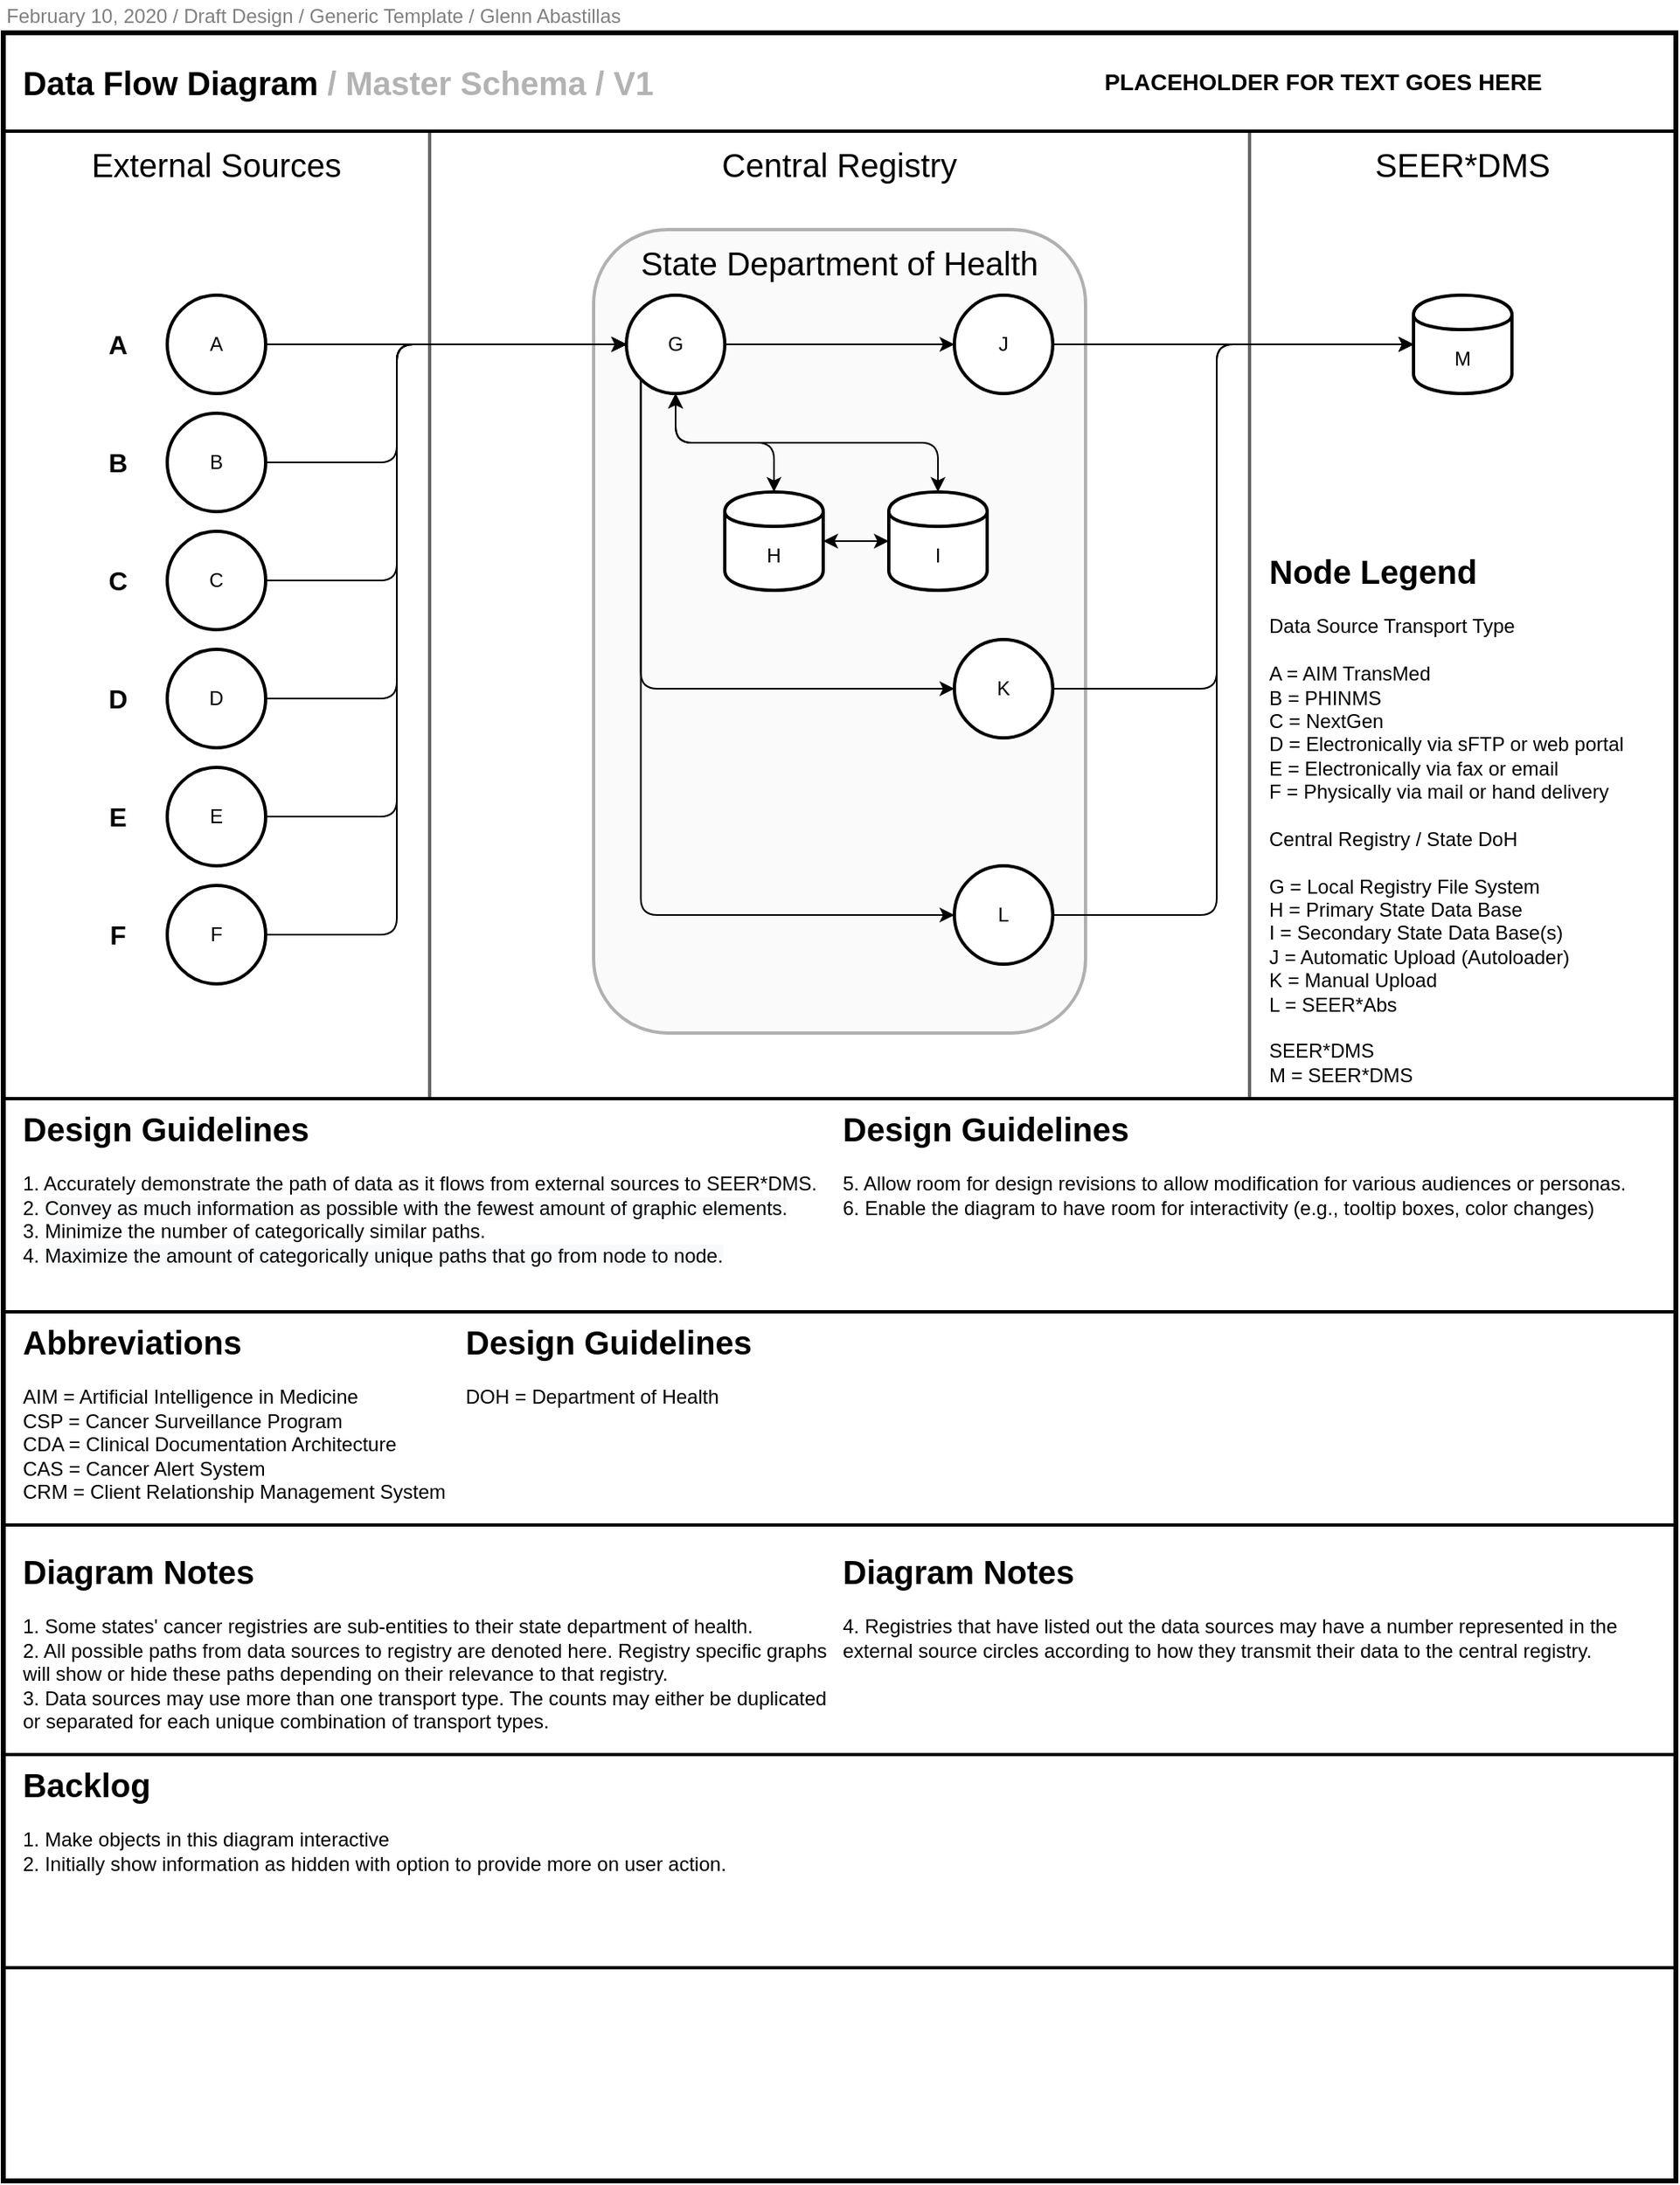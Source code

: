 <mxfile type="github" version="12.6.7" pages="6">
  <diagram id="4_loe-rSwXjhO66IxARF" name="master_schema">
    <mxGraphModel grid="1" shadow="0" math="0" pageHeight="850" pageWidth="1100" pageScale="1" page="1" fold="1" arrows="1" connect="1" tooltips="1" guides="1" gridSize="10" dy="610" dx="1249">
      <root>
        <mxCell id="0"/>
        <mxCell id="2Q-l-OiIUTWmhhpuc4lq-6" value="Regions" style="locked=1;" parent="0"/>
        <mxCell id="2Q-l-OiIUTWmhhpuc4lq-7" value="" style="rounded=0;whiteSpace=wrap;html=1;strokeWidth=2;fillColor=none;fontSize=14;align=left;strokeColor=#666666;fontColor=#333333;" parent="2Q-l-OiIUTWmhhpuc4lq-6" vertex="1">
          <mxGeometry as="geometry" height="590" width="260" y="100" x="40"/>
        </mxCell>
        <mxCell id="2Q-l-OiIUTWmhhpuc4lq-8" value="" style="rounded=0;whiteSpace=wrap;html=1;strokeWidth=2;fillColor=none;fontSize=14;align=left;strokeColor=#666666;fontColor=#333333;" parent="2Q-l-OiIUTWmhhpuc4lq-6" vertex="1">
          <mxGeometry as="geometry" height="590" width="500" y="100" x="300"/>
        </mxCell>
        <mxCell id="2Q-l-OiIUTWmhhpuc4lq-9" value="" style="rounded=0;whiteSpace=wrap;html=1;strokeWidth=2;fillColor=none;fontSize=14;align=left;strokeColor=#666666;fontColor=#333333;" parent="2Q-l-OiIUTWmhhpuc4lq-6" vertex="1">
          <mxGeometry as="geometry" height="590" width="260" y="100" x="800"/>
        </mxCell>
        <mxCell id="2Q-l-OiIUTWmhhpuc4lq-22" value="" style="rounded=1;whiteSpace=wrap;html=1;strokeWidth=2;fillColor=#f5f5f5;fontSize=14;align=left;strokeColor=#666666;fontColor=#333333;opacity=50;" parent="2Q-l-OiIUTWmhhpuc4lq-6" vertex="1">
          <mxGeometry as="geometry" height="490" width="300" y="160" x="400"/>
        </mxCell>
        <mxCell id="1" value="Frame" style="" parent="0"/>
        <mxCell id="EVoNSvgZZDJ8XkAlmknF-9" value="" style="rounded=0;whiteSpace=wrap;html=1;strokeWidth=3;fillColor=none;" parent="1" vertex="1">
          <mxGeometry as="geometry" height="1310" width="1020" y="40" x="40"/>
        </mxCell>
        <mxCell id="2Q-l-OiIUTWmhhpuc4lq-21" value="" style="rounded=0;whiteSpace=wrap;html=1;strokeWidth=2;fillColor=none;" parent="1" vertex="1">
          <mxGeometry as="geometry" height="130" width="1020" y="820" x="40"/>
        </mxCell>
        <mxCell id="EVoNSvgZZDJ8XkAlmknF-19" value="" style="rounded=0;whiteSpace=wrap;html=1;strokeWidth=2;fillColor=none;" parent="1" vertex="1">
          <mxGeometry as="geometry" height="60" width="1020" y="40" x="40"/>
        </mxCell>
        <mxCell id="EVoNSvgZZDJ8XkAlmknF-20" value="&lt;div align=&quot;left&quot; style=&quot;font-size: 20px&quot;&gt;Data Flow Diagram &lt;font color=&quot;#b3b3b3&quot;&gt;/ Master Schema / V1&lt;/font&gt;&lt;/div&gt;" style="rounded=0;whiteSpace=wrap;html=1;strokeWidth=4;fillColor=none;align=left;fontSize=20;fontStyle=1;strokeColor=none;" parent="1" vertex="1">
          <mxGeometry as="geometry" height="40" width="510" y="50" x="50"/>
        </mxCell>
        <mxCell id="EVoNSvgZZDJ8XkAlmknF-21" value="&lt;div align=&quot;center&quot; style=&quot;font-size: 14px&quot;&gt;PLACEHOLDER FOR TEXT GOES HERE&lt;/div&gt;" style="rounded=0;whiteSpace=wrap;html=1;strokeWidth=4;fillColor=none;align=center;fontSize=20;fontStyle=1;strokeColor=none;" parent="1" vertex="1">
          <mxGeometry as="geometry" height="40" width="390" y="50" x="650"/>
        </mxCell>
        <mxCell id="EVoNSvgZZDJ8XkAlmknF-33" value="" style="rounded=0;whiteSpace=wrap;html=1;strokeWidth=2;fillColor=none;" parent="1" vertex="1">
          <mxGeometry as="geometry" height="130" width="1020" y="690" x="40"/>
        </mxCell>
        <mxCell id="2Q-l-OiIUTWmhhpuc4lq-1" value="&lt;div align=&quot;left&quot; style=&quot;font-size: 20px&quot;&gt;&lt;font style=&quot;font-size: 20px&quot;&gt;&lt;b&gt;Design Guidelines&lt;/b&gt;&lt;/font&gt;&lt;/div&gt;&lt;div align=&quot;left&quot; style=&quot;font-size: 12px&quot;&gt;&lt;font style=&quot;font-size: 12px&quot;&gt;&lt;span style=&quot;font-size: 12px&quot;&gt;&lt;br&gt;&lt;/span&gt;&lt;/font&gt;&lt;/div&gt;&lt;div align=&quot;left&quot; style=&quot;font-size: 12px&quot;&gt;&lt;font style=&quot;font-size: 12px&quot;&gt;&lt;span style=&quot;font-size: 12px&quot;&gt;1. Accurately demonstrate the path of data as it flows from external sources to SEER*DMS.&lt;/span&gt;&lt;/font&gt;&lt;/div&gt;&lt;div align=&quot;left&quot; style=&quot;font-size: 12px&quot;&gt;&lt;font style=&quot;font-size: 12px&quot;&gt;&lt;span style=&quot;font-size: 12px&quot;&gt;2. &lt;span style=&quot;display: inline ; float: none ; background-color: rgb(248 , 249 , 250) ; color: rgb(0 , 0 , 0) ; font-family: &amp;#34;helvetica&amp;#34; ; font-size: 12px ; font-style: normal ; font-variant: normal ; font-weight: 400 ; letter-spacing: normal ; text-align: left ; text-decoration: none ; text-indent: 0px ; text-transform: none ; white-space: normal ; word-spacing: 0px&quot;&gt;Convey as much information as possible with the fewest amount of graphic elements.&lt;/span&gt;&lt;/span&gt;&lt;/font&gt;&lt;/div&gt;&lt;div align=&quot;left&quot; style=&quot;font-size: 12px&quot;&gt;&lt;font style=&quot;font-size: 12px&quot;&gt;&lt;span style=&quot;font-size: 12px&quot;&gt;3. Minimize the number of categorically similar paths.&lt;/span&gt;&lt;/font&gt;&lt;/div&gt;&lt;div align=&quot;left&quot; style=&quot;font-size: 12px&quot;&gt;&lt;font style=&quot;font-size: 12px&quot;&gt;&lt;span style=&quot;font-size: 12px&quot;&gt;4.&amp;nbsp;&lt;span style=&quot;background-color: rgb(248 , 249 , 250) ; color: rgb(0 , 0 , 0) ; display: inline ; float: none ; font-family: &amp;#34;helvetica&amp;#34; ; font-size: 12px ; font-style: normal ; font-variant: normal ; font-weight: 400 ; letter-spacing: normal ; text-align: left ; text-decoration: none ; text-indent: 0px ; text-transform: none ; white-space: normal ; word-spacing: 0px&quot;&gt;&lt;/span&gt;&lt;span style=&quot;display: inline ; float: none ; background-color: rgb(248 , 249 , 250) ; color: rgb(0 , 0 , 0) ; font-family: &amp;#34;helvetica&amp;#34; ; font-size: 12px ; font-style: normal ; font-variant: normal ; font-weight: 400 ; letter-spacing: normal ; text-align: left ; text-decoration: none ; text-indent: 0px ; text-transform: none ; white-space: normal ; word-spacing: 0px&quot;&gt;Maximize the amount of categorically unique paths that go from node to node.&lt;/span&gt;&lt;/span&gt;&lt;/font&gt;&lt;/div&gt;&lt;div align=&quot;left&quot; style=&quot;font-size: 12px&quot;&gt;&lt;span style=&quot;font-size: 12px&quot;&gt;&lt;/span&gt;&lt;font style=&quot;font-size: 12px&quot;&gt;&lt;/font&gt;&lt;/div&gt;" style="rounded=0;whiteSpace=wrap;html=1;strokeWidth=4;fillColor=none;align=left;fontSize=12;fontStyle=0;strokeColor=none;verticalAlign=top;" parent="1" vertex="1">
          <mxGeometry as="geometry" height="130" width="500" y="690" x="50"/>
        </mxCell>
        <mxCell id="2Q-l-OiIUTWmhhpuc4lq-10" value="External Sources" style="rounded=0;whiteSpace=wrap;html=1;strokeWidth=4;fillColor=none;align=center;fontSize=20;fontStyle=0;strokeColor=none;" parent="1" vertex="1">
          <mxGeometry as="geometry" height="40" width="260" y="100" x="40"/>
        </mxCell>
        <mxCell id="2Q-l-OiIUTWmhhpuc4lq-11" value="Central Registry" style="rounded=0;whiteSpace=wrap;html=1;strokeWidth=4;fillColor=none;align=center;fontSize=20;fontStyle=0;strokeColor=none;" parent="1" vertex="1">
          <mxGeometry as="geometry" height="40" width="500" y="100" x="300"/>
        </mxCell>
        <mxCell id="2Q-l-OiIUTWmhhpuc4lq-12" value="SEER*DMS" style="rounded=0;whiteSpace=wrap;html=1;strokeWidth=4;fillColor=none;align=center;fontSize=20;fontStyle=0;strokeColor=none;" parent="1" vertex="1">
          <mxGeometry as="geometry" height="40" width="260" y="100" x="800"/>
        </mxCell>
        <mxCell id="2Q-l-OiIUTWmhhpuc4lq-13" value="&lt;div style=&quot;font-size: 12px&quot;&gt;&lt;font color=&quot;#808080&quot;&gt;February 10, 2020 / Draft Design / Generic Template / Glenn Abastillas&lt;/font&gt;&lt;/div&gt;" style="rounded=0;whiteSpace=wrap;html=1;strokeWidth=4;fillColor=none;align=left;fontSize=12;fontStyle=0;strokeColor=none;" parent="1" vertex="1">
          <mxGeometry as="geometry" height="20" width="390" y="20" x="40"/>
        </mxCell>
        <mxCell id="2Q-l-OiIUTWmhhpuc4lq-14" value="&lt;div align=&quot;left&quot; style=&quot;font-size: 20px&quot;&gt;&lt;font color=&quot;transparent&quot; style=&quot;font-size: 20px&quot;&gt;&lt;b&gt;Design Guidelines&lt;/b&gt;&lt;/font&gt;&lt;/div&gt;&lt;div align=&quot;left&quot; style=&quot;font-size: 12px&quot;&gt;&lt;font style=&quot;font-size: 12px&quot;&gt;&lt;span style=&quot;font-size: 12px&quot;&gt;&lt;font color=&quot;transparent&quot;&gt;&lt;/font&gt;&lt;br&gt;&lt;/span&gt;&lt;/font&gt;&lt;/div&gt;&lt;div align=&quot;left&quot; style=&quot;font-size: 12px&quot;&gt;&lt;font style=&quot;font-size: 12px&quot;&gt;&lt;span style=&quot;font-size: 12px&quot;&gt;5. Allow room for design revisions to allow modification for various audiences or personas.&lt;/span&gt;&lt;/font&gt;&lt;/div&gt;&lt;div align=&quot;left&quot; style=&quot;font-size: 12px&quot;&gt;&lt;font style=&quot;font-size: 12px&quot;&gt;&lt;span style=&quot;font-size: 12px&quot;&gt;6. Enable the diagram to have room for interactivity (e.g., tooltip boxes, color changes)&lt;/span&gt;&lt;/font&gt;&lt;br&gt;&lt;/div&gt;&lt;div align=&quot;left&quot; style=&quot;font-size: 12px&quot;&gt;&lt;/div&gt;&lt;div align=&quot;left&quot; style=&quot;font-size: 12px&quot;&gt;&lt;span style=&quot;font-size: 12px&quot;&gt;&lt;/span&gt;&lt;font style=&quot;font-size: 12px&quot;&gt;&lt;/font&gt;&lt;/div&gt;" style="rounded=0;whiteSpace=wrap;html=1;strokeWidth=4;fillColor=none;align=left;fontSize=12;fontStyle=0;strokeColor=none;verticalAlign=top;" parent="1" vertex="1">
          <mxGeometry as="geometry" height="130" width="500" y="690" x="550"/>
        </mxCell>
        <mxCell id="2Q-l-OiIUTWmhhpuc4lq-15" value="&lt;div align=&quot;left&quot; style=&quot;font-size: 20px&quot;&gt;&lt;b&gt;Node Legend&lt;/b&gt;&lt;/div&gt;&lt;div align=&quot;left&quot; style=&quot;font-size: 12px&quot;&gt;&lt;font style=&quot;font-size: 12px&quot;&gt;&lt;span style=&quot;font-size: 12px&quot;&gt;&lt;font color=&quot;transparent&quot;&gt;&lt;/font&gt;&lt;font color=&quot;#000000&quot;&gt;&lt;/font&gt;&lt;b&gt;&lt;/b&gt;&lt;b&gt;&lt;/b&gt;&lt;br&gt;&lt;/span&gt;&lt;/font&gt;&lt;/div&gt;&lt;div align=&quot;left&quot; style=&quot;font-size: 12px&quot;&gt;&lt;font style=&quot;font-size: 12px&quot;&gt;&lt;span style=&quot;font-size: 12px&quot;&gt;Data Source Transport Type&lt;/span&gt;&lt;/font&gt;&lt;/div&gt;&lt;div align=&quot;left&quot; style=&quot;font-size: 12px&quot;&gt;&lt;font style=&quot;font-size: 12px&quot;&gt;&lt;span style=&quot;font-size: 12px&quot;&gt;&lt;br&gt;&lt;/span&gt;&lt;/font&gt;&lt;/div&gt;&lt;div align=&quot;left&quot; style=&quot;font-size: 12px&quot;&gt;&lt;font style=&quot;font-size: 12px&quot;&gt;&lt;span style=&quot;font-size: 12px&quot;&gt;A = AIM TransMed&lt;/span&gt;&lt;/font&gt;&lt;/div&gt;&lt;div align=&quot;left&quot; style=&quot;font-size: 12px&quot;&gt;&lt;font style=&quot;font-size: 12px&quot;&gt;&lt;span style=&quot;font-size: 12px&quot;&gt;B = PHINMS&lt;/span&gt;&lt;/font&gt;&lt;/div&gt;&lt;div align=&quot;left&quot; style=&quot;font-size: 12px&quot;&gt;&lt;font style=&quot;font-size: 12px&quot;&gt;&lt;span style=&quot;font-size: 12px&quot;&gt;C = NextGen&lt;/span&gt;&lt;/font&gt;&lt;/div&gt;&lt;div align=&quot;left&quot; style=&quot;font-size: 12px&quot;&gt;&lt;font style=&quot;font-size: 12px&quot;&gt;&lt;span style=&quot;font-size: 12px&quot;&gt;D = Electronically via sFTP or web portal&lt;/span&gt;&lt;/font&gt;&lt;/div&gt;&lt;div align=&quot;left&quot; style=&quot;font-size: 12px&quot;&gt;&lt;font style=&quot;font-size: 12px&quot;&gt;&lt;span style=&quot;font-size: 12px&quot;&gt;E = Electronically via fax or email&lt;/span&gt;&lt;/font&gt;&lt;/div&gt;&lt;div align=&quot;left&quot; style=&quot;font-size: 12px&quot;&gt;&lt;font style=&quot;font-size: 12px&quot;&gt;&lt;span style=&quot;font-size: 12px&quot;&gt;F = Physically via mail or hand delivery&lt;/span&gt;&lt;/font&gt;&lt;/div&gt;&lt;div align=&quot;left&quot; style=&quot;font-size: 12px&quot;&gt;&lt;br&gt;&lt;/div&gt;&lt;div align=&quot;left&quot; style=&quot;font-size: 12px&quot;&gt;Central Registry / State DoH&lt;/div&gt;&lt;div align=&quot;left&quot; style=&quot;font-size: 12px&quot;&gt;&lt;br&gt;&lt;/div&gt;&lt;div align=&quot;left&quot; style=&quot;font-size: 12px&quot;&gt;G = Local Registry File System&lt;/div&gt;&lt;div align=&quot;left&quot; style=&quot;font-size: 12px&quot;&gt;H = Primary State Data Base&lt;/div&gt;&lt;div align=&quot;left&quot; style=&quot;font-size: 12px&quot;&gt;I = Secondary State Data Base(s)&lt;/div&gt;&lt;div align=&quot;left&quot; style=&quot;font-size: 12px&quot;&gt;J = Automatic Upload (Autoloader)&lt;/div&gt;&lt;div align=&quot;left&quot; style=&quot;font-size: 12px&quot;&gt;K = Manual Upload&lt;/div&gt;&lt;div align=&quot;left&quot; style=&quot;font-size: 12px&quot;&gt;L = SEER*Abs&lt;/div&gt;&lt;div align=&quot;left&quot; style=&quot;font-size: 12px&quot;&gt;&lt;br&gt;&lt;/div&gt;&lt;div align=&quot;left&quot; style=&quot;font-size: 12px&quot;&gt;SEER*DMS&lt;/div&gt;&lt;div align=&quot;left&quot; style=&quot;font-size: 12px&quot;&gt;M = SEER*DMS&lt;/div&gt;" style="rounded=0;whiteSpace=wrap;html=1;strokeWidth=4;fillColor=none;align=left;fontSize=12;fontStyle=0;strokeColor=none;verticalAlign=top;" parent="1" vertex="1">
          <mxGeometry as="geometry" height="330" width="240" y="350" x="810"/>
        </mxCell>
        <mxCell id="2Q-l-OiIUTWmhhpuc4lq-17" value="&lt;div align=&quot;left&quot; style=&quot;font-size: 20px&quot;&gt;&lt;font style=&quot;font-size: 20px&quot;&gt;&lt;b&gt;Abbreviations&lt;/b&gt;&lt;/font&gt;&lt;/div&gt;&lt;div align=&quot;left&quot; style=&quot;font-size: 12px&quot;&gt;&lt;font style=&quot;font-size: 12px&quot;&gt;&lt;span style=&quot;font-size: 12px&quot;&gt;&lt;br&gt;&lt;/span&gt;&lt;/font&gt;&lt;/div&gt;&lt;div align=&quot;left&quot; style=&quot;font-size: 12px&quot;&gt;&lt;font style=&quot;font-size: 12px&quot;&gt;&lt;span style=&quot;font-size: 12px&quot;&gt;AIM = Artificial Intelligence in Medicine&lt;/span&gt;&lt;/font&gt;&lt;/div&gt;&lt;div align=&quot;left&quot; style=&quot;font-size: 12px&quot;&gt;&lt;font style=&quot;font-size: 12px&quot;&gt;&lt;span style=&quot;font-size: 12px&quot;&gt;CSP = Cancer Surveillance Program&lt;/span&gt;&lt;/font&gt;&lt;/div&gt;&lt;div align=&quot;left&quot; style=&quot;font-size: 12px&quot;&gt;&lt;font style=&quot;font-size: 12px&quot;&gt;&lt;span style=&quot;font-size: 12px&quot;&gt;CDA = Clinical Documentation Architecture&lt;/span&gt;&lt;/font&gt;&lt;/div&gt;&lt;div align=&quot;left&quot; style=&quot;font-size: 12px&quot;&gt;&lt;font style=&quot;font-size: 12px&quot;&gt;&lt;span style=&quot;font-size: 12px&quot;&gt;CAS = Cancer Alert System&lt;/span&gt;&lt;/font&gt;&lt;/div&gt;&lt;div align=&quot;left&quot; style=&quot;font-size: 12px&quot;&gt;&lt;font style=&quot;font-size: 12px&quot;&gt;&lt;span style=&quot;font-size: 12px&quot;&gt;CRM = Client Relationship Management System&lt;/span&gt;&lt;/font&gt;&lt;/div&gt;&lt;div align=&quot;left&quot; style=&quot;font-size: 12px&quot;&gt;&lt;font style=&quot;font-size: 12px&quot;&gt;&lt;span style=&quot;font-size: 12px&quot;&gt;&lt;br&gt;&lt;/span&gt;&lt;/font&gt;&lt;/div&gt;" style="rounded=0;whiteSpace=wrap;html=1;strokeWidth=4;fillColor=none;align=left;fontSize=12;fontStyle=0;strokeColor=none;verticalAlign=top;" parent="1" vertex="1">
          <mxGeometry as="geometry" height="130" width="270" y="820" x="50"/>
        </mxCell>
        <mxCell id="2Q-l-OiIUTWmhhpuc4lq-18" value="&lt;div align=&quot;left&quot; style=&quot;font-size: 20px&quot;&gt;&lt;font color=&quot;transparent&quot; style=&quot;font-size: 20px&quot;&gt;&lt;b&gt;Design Guidelines&lt;/b&gt;&lt;/font&gt;&lt;/div&gt;&lt;div align=&quot;left&quot; style=&quot;font-size: 12px&quot;&gt;&lt;font style=&quot;font-size: 12px&quot;&gt;&lt;span style=&quot;font-size: 12px&quot;&gt;&lt;font color=&quot;transparent&quot;&gt;&lt;/font&gt;&lt;br&gt;&lt;/span&gt;&lt;/font&gt;&lt;/div&gt;&lt;div align=&quot;left&quot; style=&quot;font-size: 12px&quot;&gt;&lt;font style=&quot;font-size: 12px&quot;&gt;&lt;span style=&quot;font-size: 12px&quot;&gt;DOH = Department of Health&lt;/span&gt;&lt;/font&gt;&lt;/div&gt;&lt;div align=&quot;left&quot; style=&quot;font-size: 12px&quot;&gt;&lt;br&gt;&lt;/div&gt;&lt;div align=&quot;left&quot; style=&quot;font-size: 12px&quot;&gt;&lt;/div&gt;&lt;div align=&quot;left&quot; style=&quot;font-size: 12px&quot;&gt;&lt;span style=&quot;font-size: 12px&quot;&gt;&lt;/span&gt;&lt;font style=&quot;font-size: 12px&quot;&gt;&lt;/font&gt;&lt;/div&gt;" style="rounded=0;whiteSpace=wrap;html=1;strokeWidth=4;fillColor=none;align=left;fontSize=12;fontStyle=0;strokeColor=none;verticalAlign=top;" parent="1" vertex="1">
          <mxGeometry as="geometry" height="130" width="320" y="820" x="320"/>
        </mxCell>
        <mxCell id="2Q-l-OiIUTWmhhpuc4lq-23" value="State Department of Health" style="rounded=0;whiteSpace=wrap;html=1;strokeWidth=4;fillColor=none;align=center;fontSize=20;fontStyle=0;strokeColor=none;" parent="1" vertex="1">
          <mxGeometry as="geometry" height="40" width="500" y="160" x="300"/>
        </mxCell>
        <mxCell id="2Q-l-OiIUTWmhhpuc4lq-24" value="&lt;div align=&quot;left&quot; style=&quot;font-size: 20px&quot;&gt;&lt;font style=&quot;font-size: 20px&quot;&gt;&lt;b&gt;Diagram Notes&lt;/b&gt;&lt;/font&gt;&lt;/div&gt;&lt;div align=&quot;left&quot; style=&quot;font-size: 12px&quot;&gt;&lt;br&gt;&lt;/div&gt;&lt;div align=&quot;left&quot; style=&quot;font-size: 12px&quot;&gt;1. Some states&#39; cancer registries are sub-entities to their state department of health.&lt;/div&gt;&lt;div align=&quot;left&quot; style=&quot;font-size: 12px&quot;&gt;2. All possible paths from data sources to registry are denoted here. Registry specific graphs will show or hide these paths depending on their relevance to that registry.&lt;/div&gt;&lt;div align=&quot;left&quot; style=&quot;font-size: 12px&quot;&gt;3. Data sources may use more than one transport type. The counts may either be duplicated or separated for each unique combination of transport types.&lt;/div&gt;" style="rounded=0;whiteSpace=wrap;html=1;strokeWidth=4;fillColor=none;align=left;fontSize=12;fontStyle=0;strokeColor=none;verticalAlign=top;" parent="1" vertex="1">
          <mxGeometry as="geometry" height="130" width="500" y="960" x="50"/>
        </mxCell>
        <mxCell id="bzMBqXjmh7wFLPKVr_n8-1" value="" style="rounded=0;whiteSpace=wrap;html=1;strokeWidth=2;fillColor=none;" parent="1" vertex="1">
          <mxGeometry as="geometry" height="130" width="1020" y="1090" x="40"/>
        </mxCell>
        <mxCell id="bzMBqXjmh7wFLPKVr_n8-2" value="" style="rounded=0;whiteSpace=wrap;html=1;strokeWidth=2;fillColor=none;" parent="1" vertex="1">
          <mxGeometry as="geometry" height="130" width="1020" y="1220" x="40"/>
        </mxCell>
        <mxCell id="bzMBqXjmh7wFLPKVr_n8-3" value="&lt;div align=&quot;left&quot; style=&quot;font-size: 20px&quot;&gt;&lt;font style=&quot;font-size: 20px&quot;&gt;&lt;b&gt;Backlog&lt;/b&gt;&lt;/font&gt;&lt;/div&gt;&lt;div align=&quot;left&quot; style=&quot;font-size: 12px&quot;&gt;&lt;br&gt;&lt;/div&gt;&lt;div align=&quot;left&quot; style=&quot;font-size: 12px&quot;&gt;1. Make objects in this diagram interactive&lt;/div&gt;&lt;div align=&quot;left&quot; style=&quot;font-size: 12px&quot;&gt;2. Initially show information as hidden with option to provide more on user action.&lt;br&gt;&lt;/div&gt;" style="rounded=0;whiteSpace=wrap;html=1;strokeWidth=4;fillColor=none;align=left;fontSize=12;fontStyle=0;strokeColor=none;verticalAlign=top;" parent="1" vertex="1">
          <mxGeometry as="geometry" height="130" width="500" y="1090" x="50"/>
        </mxCell>
        <mxCell id="ex1dDvEXJQjtsMXo7GpL-1" value="&lt;div align=&quot;left&quot; style=&quot;font-size: 20px&quot;&gt;&lt;font color=&quot;transparent&quot; style=&quot;font-size: 20px&quot;&gt;&lt;b&gt;Diagram Notes&lt;/b&gt;&lt;/font&gt;&lt;/div&gt;&lt;div align=&quot;left&quot; style=&quot;font-size: 12px&quot;&gt;&lt;font color=&quot;transparent&quot;&gt;&lt;/font&gt;&lt;br&gt;&lt;/div&gt;&lt;div align=&quot;left&quot; style=&quot;font-size: 12px&quot;&gt;4. Registries that have listed out the data sources may have a number represented in the external source circles according to how they transmit their data to the central registry.&lt;/div&gt;" style="rounded=0;whiteSpace=wrap;html=1;strokeWidth=4;fillColor=none;align=left;fontSize=12;fontStyle=0;strokeColor=none;verticalAlign=top;" parent="1" vertex="1">
          <mxGeometry as="geometry" height="130" width="500" y="960" x="550"/>
        </mxCell>
        <mxCell id="EVoNSvgZZDJ8XkAlmknF-10" value="Nodes" style="" parent="0"/>
        <mxCell id="EVoNSvgZZDJ8XkAlmknF-11" value="A" style="ellipse;whiteSpace=wrap;html=1;strokeWidth=2;flipV=1;" parent="EVoNSvgZZDJ8XkAlmknF-10" vertex="1">
          <mxGeometry as="geometry" height="60" width="60" y="200" x="140"/>
        </mxCell>
        <mxCell id="EVoNSvgZZDJ8XkAlmknF-12" value="G" style="ellipse;whiteSpace=wrap;html=1;strokeWidth=2;" parent="EVoNSvgZZDJ8XkAlmknF-10" vertex="1">
          <mxGeometry as="geometry" height="60" width="60" y="200" x="420"/>
        </mxCell>
        <mxCell id="EVoNSvgZZDJ8XkAlmknF-14" value="K" style="ellipse;whiteSpace=wrap;html=1;strokeWidth=2;" parent="EVoNSvgZZDJ8XkAlmknF-10" vertex="1">
          <mxGeometry as="geometry" height="60" width="60" y="410" x="620"/>
        </mxCell>
        <mxCell id="EVoNSvgZZDJ8XkAlmknF-16" value="J" style="ellipse;whiteSpace=wrap;html=1;strokeWidth=2;" parent="EVoNSvgZZDJ8XkAlmknF-10" vertex="1">
          <mxGeometry as="geometry" height="60" width="60" y="200" x="620"/>
        </mxCell>
        <mxCell id="EVoNSvgZZDJ8XkAlmknF-22" value="B" style="ellipse;whiteSpace=wrap;html=1;strokeWidth=2;flipV=1;" parent="EVoNSvgZZDJ8XkAlmknF-10" vertex="1">
          <mxGeometry as="geometry" height="60" width="60" y="272" x="140"/>
        </mxCell>
        <mxCell id="EVoNSvgZZDJ8XkAlmknF-23" value="C" style="ellipse;whiteSpace=wrap;html=1;strokeWidth=2;flipV=1;" parent="EVoNSvgZZDJ8XkAlmknF-10" vertex="1">
          <mxGeometry as="geometry" height="60" width="60" y="344" x="140"/>
        </mxCell>
        <mxCell id="EVoNSvgZZDJ8XkAlmknF-24" value="D" style="ellipse;whiteSpace=wrap;html=1;strokeWidth=2;flipV=1;" parent="EVoNSvgZZDJ8XkAlmknF-10" vertex="1">
          <mxGeometry as="geometry" height="60" width="60" y="416" x="140"/>
        </mxCell>
        <mxCell id="EVoNSvgZZDJ8XkAlmknF-25" value="E" style="ellipse;whiteSpace=wrap;html=1;strokeWidth=2;flipV=1;" parent="EVoNSvgZZDJ8XkAlmknF-10" vertex="1">
          <mxGeometry as="geometry" height="60" width="60" y="488" x="140"/>
        </mxCell>
        <mxCell id="2Q-l-OiIUTWmhhpuc4lq-5" value="F" style="ellipse;whiteSpace=wrap;html=1;strokeWidth=2;flipV=1;" parent="EVoNSvgZZDJ8XkAlmknF-10" vertex="1">
          <mxGeometry as="geometry" height="60" width="60" y="560" x="140"/>
        </mxCell>
        <mxCell id="2Q-l-OiIUTWmhhpuc4lq-65" value="&lt;div align=&quot;center&quot;&gt;H&lt;/div&gt;" style="shape=cylinder;whiteSpace=wrap;html=1;boundedLbl=1;backgroundOutline=1;strokeWidth=2;fillColor=#ffffff;fontSize=12;align=center;" parent="EVoNSvgZZDJ8XkAlmknF-10" vertex="1">
          <mxGeometry as="geometry" height="60" width="60" y="320" x="480"/>
        </mxCell>
        <mxCell id="2Q-l-OiIUTWmhhpuc4lq-67" value="&lt;div align=&quot;center&quot;&gt;M&lt;/div&gt;" style="shape=cylinder;whiteSpace=wrap;html=1;boundedLbl=1;backgroundOutline=1;strokeWidth=2;fillColor=#ffffff;fontSize=12;align=center;" parent="EVoNSvgZZDJ8XkAlmknF-10" vertex="1">
          <mxGeometry as="geometry" height="60" width="60" y="200" x="900"/>
        </mxCell>
        <mxCell id="jLOSVoLkFXz3dYN2JFB8-4" value="&lt;div align=&quot;center&quot;&gt;I&lt;/div&gt;" style="shape=cylinder;whiteSpace=wrap;html=1;boundedLbl=1;backgroundOutline=1;strokeWidth=2;fillColor=#FFFFFF;fontSize=12;align=center;strokeColor=#000000;" parent="EVoNSvgZZDJ8XkAlmknF-10" vertex="1">
          <mxGeometry as="geometry" height="60" width="60" y="320" x="580"/>
        </mxCell>
        <mxCell id="ex1dDvEXJQjtsMXo7GpL-2" value="A" style="ellipse;whiteSpace=wrap;html=1;strokeWidth=2;flipV=1;fillColor=none;strokeColor=none;fontSize=16;fontStyle=1" parent="EVoNSvgZZDJ8XkAlmknF-10" vertex="1">
          <mxGeometry as="geometry" height="60" width="60" y="200" x="80"/>
        </mxCell>
        <mxCell id="ex1dDvEXJQjtsMXo7GpL-3" value="B" style="ellipse;whiteSpace=wrap;html=1;strokeWidth=2;flipV=1;fillColor=none;strokeColor=none;fontSize=16;fontStyle=1" parent="EVoNSvgZZDJ8XkAlmknF-10" vertex="1">
          <mxGeometry as="geometry" height="60" width="60" y="272" x="80"/>
        </mxCell>
        <mxCell id="ex1dDvEXJQjtsMXo7GpL-4" value="C" style="ellipse;whiteSpace=wrap;html=1;strokeWidth=2;flipV=1;fillColor=none;strokeColor=none;fontSize=16;fontStyle=1" parent="EVoNSvgZZDJ8XkAlmknF-10" vertex="1">
          <mxGeometry as="geometry" height="60" width="60" y="344" x="80"/>
        </mxCell>
        <mxCell id="ex1dDvEXJQjtsMXo7GpL-5" value="D" style="ellipse;whiteSpace=wrap;html=1;strokeWidth=2;flipV=1;fillColor=none;strokeColor=none;fontSize=16;fontStyle=1" parent="EVoNSvgZZDJ8XkAlmknF-10" vertex="1">
          <mxGeometry as="geometry" height="60" width="60" y="416" x="80"/>
        </mxCell>
        <mxCell id="ex1dDvEXJQjtsMXo7GpL-6" value="E" style="ellipse;whiteSpace=wrap;html=1;strokeWidth=2;flipV=1;fillColor=none;strokeColor=none;fontSize=16;fontStyle=1" parent="EVoNSvgZZDJ8XkAlmknF-10" vertex="1">
          <mxGeometry as="geometry" height="60" width="60" y="488" x="80"/>
        </mxCell>
        <mxCell id="ex1dDvEXJQjtsMXo7GpL-7" value="F" style="ellipse;whiteSpace=wrap;html=1;strokeWidth=2;flipV=1;fillColor=none;strokeColor=none;fontSize=16;fontStyle=1" parent="EVoNSvgZZDJ8XkAlmknF-10" vertex="1">
          <mxGeometry as="geometry" height="60" width="60" y="560" x="80"/>
        </mxCell>
        <mxCell id="Pqd6oS0x_HnnGYvnKCt--1" value="L" style="ellipse;whiteSpace=wrap;html=1;strokeWidth=2;" parent="EVoNSvgZZDJ8XkAlmknF-10" vertex="1">
          <mxGeometry as="geometry" height="60" width="60" y="548" x="620"/>
        </mxCell>
        <mxCell id="2Q-l-OiIUTWmhhpuc4lq-42" value="edges_to_registry" style="locked=1;" parent="0"/>
        <mxCell id="2Q-l-OiIUTWmhhpuc4lq-50" style="edgeStyle=elbowEdgeStyle;orthogonalLoop=1;jettySize=auto;html=1;exitX=1;exitY=0.5;exitDx=0;exitDy=0;fontSize=12;rounded=1;" parent="2Q-l-OiIUTWmhhpuc4lq-42" edge="1">
          <mxGeometry as="geometry" relative="1">
            <mxPoint as="sourcePoint" y="230" x="200"/>
            <mxPoint as="targetPoint" y="230" x="420"/>
          </mxGeometry>
        </mxCell>
        <mxCell id="2Q-l-OiIUTWmhhpuc4lq-51" style="edgeStyle=elbowEdgeStyle;orthogonalLoop=1;jettySize=auto;html=1;exitX=1;exitY=0.5;exitDx=0;exitDy=0;fontSize=12;rounded=1;" parent="2Q-l-OiIUTWmhhpuc4lq-42" edge="1" target="EVoNSvgZZDJ8XkAlmknF-12">
          <mxGeometry as="geometry" relative="1">
            <mxPoint as="targetPoint" y="230" x="520"/>
            <mxPoint as="sourcePoint" y="302" x="200"/>
            <Array as="points">
              <mxPoint y="270" x="280"/>
            </Array>
          </mxGeometry>
        </mxCell>
        <mxCell id="2Q-l-OiIUTWmhhpuc4lq-52" style="edgeStyle=elbowEdgeStyle;orthogonalLoop=1;jettySize=auto;html=1;exitX=1;exitY=0.5;exitDx=0;exitDy=0;entryX=0;entryY=0.5;entryDx=0;entryDy=0;fontSize=12;rounded=1;" parent="2Q-l-OiIUTWmhhpuc4lq-42" edge="1" target="EVoNSvgZZDJ8XkAlmknF-12">
          <mxGeometry as="geometry" relative="1">
            <mxPoint as="sourcePoint" y="374" x="200"/>
            <mxPoint as="targetPoint" y="230" x="520"/>
            <Array as="points">
              <mxPoint y="310" x="280"/>
            </Array>
          </mxGeometry>
        </mxCell>
        <mxCell id="2Q-l-OiIUTWmhhpuc4lq-53" style="edgeStyle=elbowEdgeStyle;orthogonalLoop=1;jettySize=auto;html=1;exitX=1;exitY=0.5;exitDx=0;exitDy=0;fontSize=12;rounded=1;entryX=0;entryY=0.5;entryDx=0;entryDy=0;" parent="2Q-l-OiIUTWmhhpuc4lq-42" edge="1" target="EVoNSvgZZDJ8XkAlmknF-12">
          <mxGeometry as="geometry" relative="1">
            <mxPoint as="targetPoint" y="230" x="520"/>
            <mxPoint as="sourcePoint" y="446" x="200"/>
            <Array as="points">
              <mxPoint y="340" x="280"/>
            </Array>
          </mxGeometry>
        </mxCell>
        <mxCell id="2Q-l-OiIUTWmhhpuc4lq-54" style="edgeStyle=elbowEdgeStyle;orthogonalLoop=1;jettySize=auto;html=1;exitX=1;exitY=0.5;exitDx=0;exitDy=0;fontSize=12;rounded=1;" parent="2Q-l-OiIUTWmhhpuc4lq-42" edge="1">
          <mxGeometry as="geometry" relative="1">
            <mxPoint as="targetPoint" y="230" x="420"/>
            <mxPoint as="sourcePoint" y="518" x="200"/>
            <Array as="points">
              <mxPoint y="380" x="280"/>
            </Array>
          </mxGeometry>
        </mxCell>
        <mxCell id="2Q-l-OiIUTWmhhpuc4lq-55" style="edgeStyle=elbowEdgeStyle;orthogonalLoop=1;jettySize=auto;html=1;exitX=1;exitY=0.5;exitDx=0;exitDy=0;fontSize=12;rounded=1;" parent="2Q-l-OiIUTWmhhpuc4lq-42" edge="1">
          <mxGeometry as="geometry" relative="1">
            <mxPoint as="targetPoint" y="230" x="420"/>
            <mxPoint as="sourcePoint" y="590" x="200"/>
            <Array as="points">
              <mxPoint y="410" x="280"/>
            </Array>
          </mxGeometry>
        </mxCell>
        <mxCell id="2Q-l-OiIUTWmhhpuc4lq-56" value="edges_in_registry" style="locked=1;" parent="0"/>
        <mxCell id="2Q-l-OiIUTWmhhpuc4lq-59" style="edgeStyle=none;rounded=0;orthogonalLoop=1;jettySize=auto;html=1;exitX=1;exitY=0.5;exitDx=0;exitDy=0;entryX=0;entryY=0.5;entryDx=0;entryDy=0;fontSize=12;startArrow=classic;startFill=1;" parent="2Q-l-OiIUTWmhhpuc4lq-56" edge="1">
          <mxGeometry as="geometry" relative="1">
            <mxPoint as="sourcePoint" y="350" x="580"/>
            <mxPoint as="targetPoint" y="350" x="580"/>
          </mxGeometry>
        </mxCell>
        <mxCell id="jLOSVoLkFXz3dYN2JFB8-5" style="rounded=1;orthogonalLoop=1;jettySize=auto;html=1;exitX=0.5;exitY=1;exitDx=0;exitDy=0;fontSize=12;entryX=0.5;entryY=0;entryDx=0;entryDy=0;edgeStyle=elbowEdgeStyle;elbow=vertical;startArrow=classic;startFill=1;" parent="2Q-l-OiIUTWmhhpuc4lq-56" edge="1" target="2Q-l-OiIUTWmhhpuc4lq-65">
          <mxGeometry as="geometry" relative="1">
            <mxPoint as="sourcePoint" y="260" x="450"/>
            <mxPoint as="targetPoint" y="320" x="450"/>
          </mxGeometry>
        </mxCell>
        <mxCell id="jLOSVoLkFXz3dYN2JFB8-6" style="edgeStyle=elbowEdgeStyle;rounded=1;comic=0;jumpStyle=none;orthogonalLoop=1;jettySize=auto;elbow=vertical;html=1;exitX=1;exitY=0.5;exitDx=0;exitDy=0;shadow=0;startArrow=none;startFill=0;fontSize=12;" parent="2Q-l-OiIUTWmhhpuc4lq-56" edge="1">
          <mxGeometry as="geometry" relative="1">
            <mxPoint as="sourcePoint" y="230" x="480"/>
            <mxPoint as="targetPoint" y="230" x="620"/>
            <Array as="points">
              <mxPoint y="230" x="570"/>
              <mxPoint y="335" x="680"/>
            </Array>
          </mxGeometry>
        </mxCell>
        <mxCell id="jLOSVoLkFXz3dYN2JFB8-7" style="edgeStyle=elbowEdgeStyle;rounded=1;comic=0;jumpStyle=none;orthogonalLoop=1;jettySize=auto;elbow=vertical;html=1;exitX=1;exitY=0.5;exitDx=0;exitDy=0;entryX=0;entryY=0.5;entryDx=0;entryDy=0;shadow=0;startArrow=classic;startFill=1;strokeColor=#000000;fontSize=24;fontColor=none;" parent="2Q-l-OiIUTWmhhpuc4lq-56" edge="1" target="jLOSVoLkFXz3dYN2JFB8-4" source="2Q-l-OiIUTWmhhpuc4lq-65">
          <mxGeometry as="geometry" relative="1"/>
        </mxCell>
        <mxCell id="jLOSVoLkFXz3dYN2JFB8-8" style="edgeStyle=elbowEdgeStyle;rounded=1;comic=0;jumpStyle=none;orthogonalLoop=1;jettySize=auto;elbow=vertical;html=1;exitX=0.5;exitY=1;exitDx=0;exitDy=0;entryX=0.5;entryY=0;entryDx=0;entryDy=0;shadow=0;startArrow=classic;startFill=1;strokeColor=#000000;fontSize=24;fontColor=none;" parent="2Q-l-OiIUTWmhhpuc4lq-56" edge="1" target="jLOSVoLkFXz3dYN2JFB8-4" source="EVoNSvgZZDJ8XkAlmknF-12">
          <mxGeometry as="geometry" relative="1"/>
        </mxCell>
        <mxCell id="jLOSVoLkFXz3dYN2JFB8-9" style="edgeStyle=elbowEdgeStyle;rounded=1;comic=0;jumpStyle=none;orthogonalLoop=1;jettySize=auto;elbow=vertical;html=1;exitX=0;exitY=1;exitDx=0;exitDy=0;entryX=0;entryY=0.5;entryDx=0;entryDy=0;shadow=0;startArrow=none;startFill=0;strokeColor=#000000;fontSize=24;fontColor=none;" parent="2Q-l-OiIUTWmhhpuc4lq-56" edge="1" target="EVoNSvgZZDJ8XkAlmknF-14" source="EVoNSvgZZDJ8XkAlmknF-12">
          <mxGeometry as="geometry" relative="1">
            <Array as="points">
              <mxPoint y="440" x="520"/>
            </Array>
          </mxGeometry>
        </mxCell>
        <mxCell id="Pqd6oS0x_HnnGYvnKCt--2" style="edgeStyle=elbowEdgeStyle;rounded=1;comic=0;jumpStyle=none;orthogonalLoop=1;jettySize=auto;elbow=vertical;html=1;exitX=0;exitY=1;exitDx=0;exitDy=0;entryX=0;entryY=0.5;entryDx=0;entryDy=0;shadow=0;startArrow=none;startFill=0;strokeColor=#000000;fontSize=24;fontColor=none;" parent="2Q-l-OiIUTWmhhpuc4lq-56" edge="1" target="Pqd6oS0x_HnnGYvnKCt--1" source="EVoNSvgZZDJ8XkAlmknF-12">
          <mxGeometry as="geometry" relative="1">
            <Array as="points">
              <mxPoint y="578" x="540"/>
            </Array>
            <mxPoint as="sourcePoint" y="261.213" x="438.787"/>
            <mxPoint as="targetPoint" y="450" x="630"/>
          </mxGeometry>
        </mxCell>
        <mxCell id="2Q-l-OiIUTWmhhpuc4lq-60" value="edges_to_seerdms" style="" parent="0"/>
        <mxCell id="2Q-l-OiIUTWmhhpuc4lq-61" style="edgeStyle=elbowEdgeStyle;rounded=1;orthogonalLoop=1;jettySize=auto;html=1;exitX=1;exitY=0.5;exitDx=0;exitDy=0;entryX=0;entryY=0.5;entryDx=0;entryDy=0;startArrow=none;startFill=0;fontSize=12;" parent="2Q-l-OiIUTWmhhpuc4lq-60" edge="1" source="EVoNSvgZZDJ8XkAlmknF-14">
          <mxGeometry as="geometry" relative="1">
            <mxPoint as="sourcePoint" y="590" x="640"/>
            <mxPoint as="targetPoint" y="230" x="900"/>
            <Array as="points">
              <mxPoint y="410" x="780"/>
            </Array>
          </mxGeometry>
        </mxCell>
        <mxCell id="2Q-l-OiIUTWmhhpuc4lq-64" style="edgeStyle=elbowEdgeStyle;rounded=1;orthogonalLoop=1;jettySize=auto;html=1;exitX=1;exitY=0.5;exitDx=0;exitDy=0;startArrow=none;startFill=0;fontSize=12;" parent="2Q-l-OiIUTWmhhpuc4lq-60" edge="1" source="EVoNSvgZZDJ8XkAlmknF-16">
          <mxGeometry as="geometry" relative="1">
            <mxPoint as="targetPoint" y="230" x="900"/>
            <mxPoint as="sourcePoint" y="470" x="640"/>
            <Array as="points">
              <mxPoint y="350" x="780"/>
            </Array>
          </mxGeometry>
        </mxCell>
        <mxCell id="Pqd6oS0x_HnnGYvnKCt--3" style="edgeStyle=elbowEdgeStyle;rounded=1;orthogonalLoop=1;jettySize=auto;html=1;exitX=1;exitY=0.5;exitDx=0;exitDy=0;entryX=0;entryY=0.5;entryDx=0;entryDy=0;startArrow=none;startFill=0;fontSize=12;" parent="2Q-l-OiIUTWmhhpuc4lq-60" edge="1" target="2Q-l-OiIUTWmhhpuc4lq-67" source="Pqd6oS0x_HnnGYvnKCt--1">
          <mxGeometry as="geometry" relative="1">
            <mxPoint as="sourcePoint" y="450" x="690"/>
            <mxPoint as="targetPoint" y="240" x="910"/>
            <Array as="points">
              <mxPoint y="410" x="780"/>
            </Array>
          </mxGeometry>
        </mxCell>
      </root>
    </mxGraphModel>
  </diagram>
  <diagram id="Ya77ZEPeJviUbr4vMSOA" name="master_graphic_definitions">
    <mxGraphModel grid="1" shadow="0" math="0" pageHeight="850" pageWidth="1100" pageScale="1" page="1" fold="1" arrows="1" connect="1" tooltips="1" guides="1" gridSize="10" dy="610" dx="1249">
      <root>
        <mxCell id="9LEPkugGFJtijjJ_8Q-n-0"/>
        <mxCell id="9LEPkugGFJtijjJ_8Q-n-1" value="Regions" style="locked=1;" parent="9LEPkugGFJtijjJ_8Q-n-0"/>
        <mxCell id="9LEPkugGFJtijjJ_8Q-n-2" value="" style="rounded=0;whiteSpace=wrap;html=1;strokeWidth=2;fillColor=#FFFFFF;fontSize=14;align=left;strokeColor=#000000;fontColor=#000000;" parent="9LEPkugGFJtijjJ_8Q-n-1" vertex="1">
          <mxGeometry as="geometry" height="590" width="260" y="100" x="40"/>
        </mxCell>
        <mxCell id="9LEPkugGFJtijjJ_8Q-n-3" value="" style="rounded=0;whiteSpace=wrap;html=1;strokeWidth=2;fillColor=#FFFFFF;fontSize=14;align=left;strokeColor=#000000;fontColor=#000000;" parent="9LEPkugGFJtijjJ_8Q-n-1" vertex="1">
          <mxGeometry as="geometry" height="590" width="500" y="100" x="300"/>
        </mxCell>
        <mxCell id="9LEPkugGFJtijjJ_8Q-n-4" value="" style="rounded=0;whiteSpace=wrap;html=1;strokeWidth=2;fillColor=#FFFFFF;fontSize=14;align=left;strokeColor=#000000;fontColor=#000000;" parent="9LEPkugGFJtijjJ_8Q-n-1" vertex="1">
          <mxGeometry as="geometry" height="590" width="260" y="100" x="800"/>
        </mxCell>
        <mxCell id="9LEPkugGFJtijjJ_8Q-n-5" value="" style="rounded=1;whiteSpace=wrap;html=1;strokeWidth=2;fillColor=#f5f5f5;fontSize=14;align=left;strokeColor=#666666;fontColor=#333333;opacity=50;" parent="9LEPkugGFJtijjJ_8Q-n-1" vertex="1">
          <mxGeometry as="geometry" height="490" width="300" y="160" x="400"/>
        </mxCell>
        <mxCell id="9LEPkugGFJtijjJ_8Q-n-6" value="Frame" style="locked=1;" parent="9LEPkugGFJtijjJ_8Q-n-0"/>
        <mxCell id="9LEPkugGFJtijjJ_8Q-n-7" value="" style="rounded=0;whiteSpace=wrap;html=1;strokeWidth=2;fillColor=none;" parent="9LEPkugGFJtijjJ_8Q-n-6" vertex="1">
          <mxGeometry as="geometry" height="130" width="1020" y="820" x="40"/>
        </mxCell>
        <mxCell id="9LEPkugGFJtijjJ_8Q-n-8" value="" style="rounded=0;whiteSpace=wrap;html=1;strokeWidth=3;fillColor=none;" parent="9LEPkugGFJtijjJ_8Q-n-6" vertex="1">
          <mxGeometry as="geometry" height="1050" width="1020" y="40" x="40"/>
        </mxCell>
        <mxCell id="9LEPkugGFJtijjJ_8Q-n-9" value="" style="rounded=0;whiteSpace=wrap;html=1;strokeWidth=2;fillColor=none;" parent="9LEPkugGFJtijjJ_8Q-n-6" vertex="1">
          <mxGeometry as="geometry" height="60" width="1020" y="40" x="40"/>
        </mxCell>
        <mxCell id="9LEPkugGFJtijjJ_8Q-n-10" value="&lt;div align=&quot;left&quot; style=&quot;font-size: 20px&quot;&gt;Data Flow Diagram &lt;font color=&quot;#b3b3b3&quot;&gt;/ Master Schema / V1&lt;/font&gt;&lt;/div&gt;" style="rounded=0;whiteSpace=wrap;html=1;strokeWidth=4;fillColor=none;align=left;fontSize=20;fontStyle=1;strokeColor=none;" parent="9LEPkugGFJtijjJ_8Q-n-6" vertex="1">
          <mxGeometry as="geometry" height="40" width="510" y="50" x="50"/>
        </mxCell>
        <mxCell id="9LEPkugGFJtijjJ_8Q-n-11" value="&lt;div align=&quot;center&quot; style=&quot;font-size: 14px&quot;&gt;PLACEHOLDER FOR TEXT GOES HERE&lt;/div&gt;" style="rounded=0;whiteSpace=wrap;html=1;strokeWidth=4;fillColor=none;align=center;fontSize=20;fontStyle=1;strokeColor=none;" parent="9LEPkugGFJtijjJ_8Q-n-6" vertex="1">
          <mxGeometry as="geometry" height="40" width="390" y="50" x="650"/>
        </mxCell>
        <mxCell id="9LEPkugGFJtijjJ_8Q-n-12" value="" style="rounded=0;whiteSpace=wrap;html=1;strokeWidth=2;fillColor=none;" parent="9LEPkugGFJtijjJ_8Q-n-6" vertex="1">
          <mxGeometry as="geometry" height="130" width="1020" y="690" x="40"/>
        </mxCell>
        <mxCell id="9LEPkugGFJtijjJ_8Q-n-13" value="&lt;div align=&quot;left&quot; style=&quot;font-size: 20px&quot;&gt;&lt;font style=&quot;font-size: 20px&quot;&gt;&lt;b&gt;Design Guidelines&lt;/b&gt;&lt;/font&gt;&lt;/div&gt;&lt;div align=&quot;left&quot; style=&quot;font-size: 12px&quot;&gt;&lt;font style=&quot;font-size: 12px&quot;&gt;&lt;span style=&quot;font-size: 12px&quot;&gt;&lt;br&gt;&lt;/span&gt;&lt;/font&gt;&lt;/div&gt;&lt;div align=&quot;left&quot; style=&quot;font-size: 12px&quot;&gt;&lt;font style=&quot;font-size: 12px&quot;&gt;&lt;span style=&quot;font-size: 12px&quot;&gt;1. Accurately demonstrate the path of data as it flows from external sources to SEER*DMS.&lt;/span&gt;&lt;/font&gt;&lt;/div&gt;&lt;div align=&quot;left&quot; style=&quot;font-size: 12px&quot;&gt;&lt;font style=&quot;font-size: 12px&quot;&gt;&lt;span style=&quot;font-size: 12px&quot;&gt;2. &lt;span style=&quot;display: inline ; float: none ; background-color: rgb(248 , 249 , 250) ; color: rgb(0 , 0 , 0) ; font-family: &amp;#34;helvetica&amp;#34; ; font-size: 12px ; font-style: normal ; font-variant: normal ; font-weight: 400 ; letter-spacing: normal ; text-align: left ; text-decoration: none ; text-indent: 0px ; text-transform: none ; white-space: normal ; word-spacing: 0px&quot;&gt;Convey as much information as possible with the fewest amount of graphic elements.&lt;/span&gt;&lt;/span&gt;&lt;/font&gt;&lt;/div&gt;&lt;div align=&quot;left&quot; style=&quot;font-size: 12px&quot;&gt;&lt;font style=&quot;font-size: 12px&quot;&gt;&lt;span style=&quot;font-size: 12px&quot;&gt;3. Minimize the number of categorically similar paths.&lt;/span&gt;&lt;/font&gt;&lt;/div&gt;&lt;div align=&quot;left&quot; style=&quot;font-size: 12px&quot;&gt;&lt;font style=&quot;font-size: 12px&quot;&gt;&lt;span style=&quot;font-size: 12px&quot;&gt;4.&amp;nbsp;&lt;span style=&quot;background-color: rgb(248 , 249 , 250) ; color: rgb(0 , 0 , 0) ; display: inline ; float: none ; font-family: &amp;#34;helvetica&amp;#34; ; font-size: 12px ; font-style: normal ; font-variant: normal ; font-weight: 400 ; letter-spacing: normal ; text-align: left ; text-decoration: none ; text-indent: 0px ; text-transform: none ; white-space: normal ; word-spacing: 0px&quot;&gt;&lt;/span&gt;&lt;span style=&quot;display: inline ; float: none ; background-color: rgb(248 , 249 , 250) ; color: rgb(0 , 0 , 0) ; font-family: &amp;#34;helvetica&amp;#34; ; font-size: 12px ; font-style: normal ; font-variant: normal ; font-weight: 400 ; letter-spacing: normal ; text-align: left ; text-decoration: none ; text-indent: 0px ; text-transform: none ; white-space: normal ; word-spacing: 0px&quot;&gt;Maximize the amount of categorically unique paths that go from node to node.&lt;/span&gt;&lt;/span&gt;&lt;/font&gt;&lt;/div&gt;&lt;div align=&quot;left&quot; style=&quot;font-size: 12px&quot;&gt;&lt;span style=&quot;font-size: 12px&quot;&gt;&lt;/span&gt;&lt;font style=&quot;font-size: 12px&quot;&gt;&lt;/font&gt;&lt;/div&gt;" style="rounded=0;whiteSpace=wrap;html=1;strokeWidth=4;fillColor=none;align=left;fontSize=12;fontStyle=0;strokeColor=none;verticalAlign=top;" parent="9LEPkugGFJtijjJ_8Q-n-6" vertex="1">
          <mxGeometry as="geometry" height="130" width="500" y="690" x="50"/>
        </mxCell>
        <mxCell id="9LEPkugGFJtijjJ_8Q-n-14" value="External Sources" style="rounded=0;whiteSpace=wrap;html=1;strokeWidth=4;fillColor=none;align=center;fontSize=20;fontStyle=0;strokeColor=none;" parent="9LEPkugGFJtijjJ_8Q-n-6" vertex="1">
          <mxGeometry as="geometry" height="40" width="260" y="100" x="40"/>
        </mxCell>
        <mxCell id="9LEPkugGFJtijjJ_8Q-n-15" value="Central Registry" style="rounded=0;whiteSpace=wrap;html=1;strokeWidth=4;fillColor=none;align=center;fontSize=20;fontStyle=0;strokeColor=none;" parent="9LEPkugGFJtijjJ_8Q-n-6" vertex="1">
          <mxGeometry as="geometry" height="40" width="500" y="100" x="300"/>
        </mxCell>
        <mxCell id="9LEPkugGFJtijjJ_8Q-n-16" value="SEER*DMS" style="rounded=0;whiteSpace=wrap;html=1;strokeWidth=4;fillColor=none;align=center;fontSize=20;fontStyle=0;strokeColor=none;" parent="9LEPkugGFJtijjJ_8Q-n-6" vertex="1">
          <mxGeometry as="geometry" height="40" width="260" y="100" x="800"/>
        </mxCell>
        <mxCell id="9LEPkugGFJtijjJ_8Q-n-17" value="&lt;div style=&quot;font-size: 12px&quot;&gt;&lt;font color=&quot;#808080&quot;&gt;February 10, 2020 / Draft Design / Generic Template / Glenn Abastillas&lt;/font&gt;&lt;/div&gt;" style="rounded=0;whiteSpace=wrap;html=1;strokeWidth=4;fillColor=none;align=left;fontSize=12;fontStyle=0;strokeColor=none;" parent="9LEPkugGFJtijjJ_8Q-n-6" vertex="1">
          <mxGeometry as="geometry" height="20" width="390" y="20" x="40"/>
        </mxCell>
        <mxCell id="9LEPkugGFJtijjJ_8Q-n-18" value="&lt;div align=&quot;left&quot; style=&quot;font-size: 20px&quot;&gt;&lt;font color=&quot;transparent&quot; style=&quot;font-size: 20px&quot;&gt;&lt;b&gt;Design Guidelines&lt;/b&gt;&lt;/font&gt;&lt;/div&gt;&lt;div align=&quot;left&quot; style=&quot;font-size: 12px&quot;&gt;&lt;font style=&quot;font-size: 12px&quot;&gt;&lt;span style=&quot;font-size: 12px&quot;&gt;&lt;font color=&quot;transparent&quot;&gt;&lt;/font&gt;&lt;br&gt;&lt;/span&gt;&lt;/font&gt;&lt;/div&gt;&lt;div align=&quot;left&quot; style=&quot;font-size: 12px&quot;&gt;&lt;font style=&quot;font-size: 12px&quot;&gt;&lt;span style=&quot;font-size: 12px&quot;&gt;5. Allow room for design revisions to allow modification for various audiences or personas.&lt;/span&gt;&lt;/font&gt;&lt;/div&gt;&lt;div align=&quot;left&quot; style=&quot;font-size: 12px&quot;&gt;&lt;font style=&quot;font-size: 12px&quot;&gt;&lt;span style=&quot;font-size: 12px&quot;&gt;6. Enable the diagram to have room for interactivity (e.g., tooltip boxes, color changes)&lt;/span&gt;&lt;/font&gt;&lt;br&gt;&lt;/div&gt;&lt;div align=&quot;left&quot; style=&quot;font-size: 12px&quot;&gt;&lt;/div&gt;&lt;div align=&quot;left&quot; style=&quot;font-size: 12px&quot;&gt;&lt;span style=&quot;font-size: 12px&quot;&gt;&lt;/span&gt;&lt;font style=&quot;font-size: 12px&quot;&gt;&lt;/font&gt;&lt;/div&gt;" style="rounded=0;whiteSpace=wrap;html=1;strokeWidth=4;fillColor=none;align=left;fontSize=12;fontStyle=0;strokeColor=none;verticalAlign=top;" parent="9LEPkugGFJtijjJ_8Q-n-6" vertex="1">
          <mxGeometry as="geometry" height="130" width="500" y="690" x="550"/>
        </mxCell>
        <mxCell id="9LEPkugGFJtijjJ_8Q-n-19" value="&lt;div align=&quot;left&quot; style=&quot;font-size: 20px&quot;&gt;&lt;b&gt;Node Legend&lt;/b&gt;&lt;/div&gt;&lt;div align=&quot;left&quot; style=&quot;font-size: 12px&quot;&gt;&lt;font style=&quot;font-size: 12px&quot;&gt;&lt;span style=&quot;font-size: 12px&quot;&gt;&lt;font color=&quot;transparent&quot;&gt;&lt;/font&gt;&lt;font color=&quot;#000000&quot;&gt;&lt;/font&gt;&lt;b&gt;&lt;/b&gt;&lt;b&gt;&lt;/b&gt;&lt;br&gt;&lt;/span&gt;&lt;/font&gt;&lt;/div&gt;&lt;div align=&quot;left&quot; style=&quot;font-size: 12px&quot;&gt;&lt;font style=&quot;font-size: 12px&quot;&gt;&lt;span style=&quot;font-size: 12px&quot;&gt;Data Source Transport Type&lt;/span&gt;&lt;/font&gt;&lt;/div&gt;&lt;div align=&quot;left&quot; style=&quot;font-size: 12px&quot;&gt;&lt;font style=&quot;font-size: 12px&quot;&gt;&lt;span style=&quot;font-size: 12px&quot;&gt;&lt;br&gt;&lt;/span&gt;&lt;/font&gt;&lt;/div&gt;&lt;div align=&quot;left&quot; style=&quot;font-size: 12px&quot;&gt;&lt;font style=&quot;font-size: 12px&quot;&gt;&lt;span style=&quot;font-size: 12px&quot;&gt;A = AIM TransMed&lt;/span&gt;&lt;/font&gt;&lt;/div&gt;&lt;div align=&quot;left&quot; style=&quot;font-size: 12px&quot;&gt;&lt;font style=&quot;font-size: 12px&quot;&gt;&lt;span style=&quot;font-size: 12px&quot;&gt;B = PHINMS&lt;/span&gt;&lt;/font&gt;&lt;/div&gt;&lt;div align=&quot;left&quot; style=&quot;font-size: 12px&quot;&gt;&lt;font style=&quot;font-size: 12px&quot;&gt;&lt;span style=&quot;font-size: 12px&quot;&gt;C = NextGen&lt;/span&gt;&lt;/font&gt;&lt;/div&gt;&lt;div align=&quot;left&quot; style=&quot;font-size: 12px&quot;&gt;&lt;font style=&quot;font-size: 12px&quot;&gt;&lt;span style=&quot;font-size: 12px&quot;&gt;D = Electronically via sFTP or web portal&lt;/span&gt;&lt;/font&gt;&lt;/div&gt;&lt;div align=&quot;left&quot; style=&quot;font-size: 12px&quot;&gt;&lt;font style=&quot;font-size: 12px&quot;&gt;&lt;span style=&quot;font-size: 12px&quot;&gt;E = Electronically via fax or email&lt;/span&gt;&lt;/font&gt;&lt;/div&gt;&lt;div align=&quot;left&quot; style=&quot;font-size: 12px&quot;&gt;&lt;font style=&quot;font-size: 12px&quot;&gt;&lt;span style=&quot;font-size: 12px&quot;&gt;F = Physically via mail or hand delivery&lt;/span&gt;&lt;/font&gt;&lt;/div&gt;&lt;div align=&quot;left&quot; style=&quot;font-size: 12px&quot;&gt;&lt;br&gt;&lt;/div&gt;&lt;div align=&quot;left&quot; style=&quot;font-size: 12px&quot;&gt;Central Registry / State DoH&lt;/div&gt;&lt;div align=&quot;left&quot; style=&quot;font-size: 12px&quot;&gt;&lt;br&gt;&lt;/div&gt;&lt;div align=&quot;left&quot; style=&quot;font-size: 12px&quot;&gt;G = Local Registry File System&lt;/div&gt;&lt;div align=&quot;left&quot; style=&quot;font-size: 12px&quot;&gt;H = Primary State Data Base&lt;/div&gt;&lt;div align=&quot;left&quot; style=&quot;font-size: 12px&quot;&gt;I = Secondary State Data Base(s)&lt;/div&gt;&lt;div align=&quot;left&quot; style=&quot;font-size: 12px&quot;&gt;J = Autoloader Folder&lt;/div&gt;&lt;div align=&quot;left&quot; style=&quot;font-size: 12px&quot;&gt;K = SEER*Abs&lt;/div&gt;&lt;div align=&quot;left&quot; style=&quot;font-size: 12px&quot;&gt;&lt;br&gt;&lt;/div&gt;&lt;div align=&quot;left&quot; style=&quot;font-size: 12px&quot;&gt;SEER*DMS&lt;/div&gt;&lt;div align=&quot;left&quot; style=&quot;font-size: 12px&quot;&gt;L = SEER*DMS&lt;/div&gt;" style="rounded=0;whiteSpace=wrap;html=1;strokeWidth=4;fillColor=none;align=left;fontSize=12;fontStyle=0;strokeColor=none;verticalAlign=top;" parent="9LEPkugGFJtijjJ_8Q-n-6" vertex="1">
          <mxGeometry as="geometry" height="330" width="240" y="350" x="810"/>
        </mxCell>
        <mxCell id="9LEPkugGFJtijjJ_8Q-n-20" value="&lt;div align=&quot;left&quot; style=&quot;font-size: 20px&quot;&gt;&lt;font style=&quot;font-size: 20px&quot;&gt;&lt;b&gt;Abbreviations&lt;/b&gt;&lt;/font&gt;&lt;/div&gt;&lt;div align=&quot;left&quot; style=&quot;font-size: 12px&quot;&gt;&lt;font style=&quot;font-size: 12px&quot;&gt;&lt;span style=&quot;font-size: 12px&quot;&gt;&lt;br&gt;&lt;/span&gt;&lt;/font&gt;&lt;/div&gt;&lt;div align=&quot;left&quot; style=&quot;font-size: 12px&quot;&gt;&lt;font style=&quot;font-size: 12px&quot;&gt;&lt;span style=&quot;font-size: 12px&quot;&gt;AIM = Artificial Intelligence in Medicine&lt;/span&gt;&lt;/font&gt;&lt;/div&gt;&lt;div align=&quot;left&quot; style=&quot;font-size: 12px&quot;&gt;&lt;font style=&quot;font-size: 12px&quot;&gt;&lt;span style=&quot;font-size: 12px&quot;&gt;CSP = Cancer Surveillance Program&lt;/span&gt;&lt;/font&gt;&lt;/div&gt;&lt;div align=&quot;left&quot; style=&quot;font-size: 12px&quot;&gt;&lt;font style=&quot;font-size: 12px&quot;&gt;&lt;span style=&quot;font-size: 12px&quot;&gt;CDA = Clinical Documentation Architecture&lt;/span&gt;&lt;/font&gt;&lt;/div&gt;&lt;div align=&quot;left&quot; style=&quot;font-size: 12px&quot;&gt;&lt;font style=&quot;font-size: 12px&quot;&gt;&lt;span style=&quot;font-size: 12px&quot;&gt;CAS = Cancer Alert System&lt;/span&gt;&lt;/font&gt;&lt;/div&gt;&lt;div align=&quot;left&quot; style=&quot;font-size: 12px&quot;&gt;&lt;font style=&quot;font-size: 12px&quot;&gt;&lt;span style=&quot;font-size: 12px&quot;&gt;CRM = Client Relationship Management System&lt;/span&gt;&lt;/font&gt;&lt;/div&gt;&lt;div align=&quot;left&quot; style=&quot;font-size: 12px&quot;&gt;&lt;font style=&quot;font-size: 12px&quot;&gt;&lt;span style=&quot;font-size: 12px&quot;&gt;&lt;br&gt;&lt;/span&gt;&lt;/font&gt;&lt;/div&gt;" style="rounded=0;whiteSpace=wrap;html=1;strokeWidth=4;fillColor=none;align=left;fontSize=12;fontStyle=0;strokeColor=none;verticalAlign=top;" parent="9LEPkugGFJtijjJ_8Q-n-6" vertex="1">
          <mxGeometry as="geometry" height="130" width="270" y="820" x="50"/>
        </mxCell>
        <mxCell id="9LEPkugGFJtijjJ_8Q-n-21" value="&lt;div align=&quot;left&quot; style=&quot;font-size: 20px&quot;&gt;&lt;font color=&quot;transparent&quot; style=&quot;font-size: 20px&quot;&gt;&lt;b&gt;Design Guidelines&lt;/b&gt;&lt;/font&gt;&lt;/div&gt;&lt;div align=&quot;left&quot; style=&quot;font-size: 12px&quot;&gt;&lt;font style=&quot;font-size: 12px&quot;&gt;&lt;span style=&quot;font-size: 12px&quot;&gt;&lt;font color=&quot;transparent&quot;&gt;&lt;/font&gt;&lt;br&gt;&lt;/span&gt;&lt;/font&gt;&lt;/div&gt;&lt;div align=&quot;left&quot; style=&quot;font-size: 12px&quot;&gt;&lt;font style=&quot;font-size: 12px&quot;&gt;&lt;span style=&quot;font-size: 12px&quot;&gt;DOH = Department of Health&lt;/span&gt;&lt;/font&gt;&lt;/div&gt;&lt;div align=&quot;left&quot; style=&quot;font-size: 12px&quot;&gt;&lt;br&gt;&lt;/div&gt;&lt;div align=&quot;left&quot; style=&quot;font-size: 12px&quot;&gt;&lt;/div&gt;&lt;div align=&quot;left&quot; style=&quot;font-size: 12px&quot;&gt;&lt;span style=&quot;font-size: 12px&quot;&gt;&lt;/span&gt;&lt;font style=&quot;font-size: 12px&quot;&gt;&lt;/font&gt;&lt;/div&gt;" style="rounded=0;whiteSpace=wrap;html=1;strokeWidth=4;fillColor=none;align=left;fontSize=12;fontStyle=0;strokeColor=none;verticalAlign=top;" parent="9LEPkugGFJtijjJ_8Q-n-6" vertex="1">
          <mxGeometry as="geometry" height="130" width="320" y="820" x="320"/>
        </mxCell>
        <mxCell id="9LEPkugGFJtijjJ_8Q-n-22" value="State Department of Health" style="rounded=0;whiteSpace=wrap;html=1;strokeWidth=4;fillColor=none;align=center;fontSize=20;fontStyle=0;strokeColor=none;" parent="9LEPkugGFJtijjJ_8Q-n-6" vertex="1">
          <mxGeometry as="geometry" height="40" width="500" y="160" x="300"/>
        </mxCell>
        <mxCell id="9LEPkugGFJtijjJ_8Q-n-23" value="&lt;div align=&quot;left&quot; style=&quot;font-size: 20px&quot;&gt;&lt;font style=&quot;font-size: 20px&quot;&gt;&lt;b&gt;Diagram Notes&lt;/b&gt;&lt;/font&gt;&lt;/div&gt;&lt;div align=&quot;left&quot; style=&quot;font-size: 12px&quot;&gt;&lt;br&gt;&lt;/div&gt;&lt;div align=&quot;left&quot; style=&quot;font-size: 12px&quot;&gt;1. Some states&#39; cancer registries are sub-entities to their state department of health.&lt;/div&gt;&lt;div align=&quot;left&quot; style=&quot;font-size: 12px&quot;&gt;2. All possible paths from data sources to registry are denoted here. Registry specific graphs will show or hide these paths depending on their relevance to that registry.&lt;/div&gt;&lt;div align=&quot;left&quot; style=&quot;font-size: 12px&quot;&gt;3. Data sources may use more than one transport type. The counts may either be duplicated or separated for each unique combination of transport types.&lt;/div&gt;" style="rounded=0;whiteSpace=wrap;html=1;strokeWidth=4;fillColor=none;align=left;fontSize=12;fontStyle=0;strokeColor=none;verticalAlign=top;" parent="9LEPkugGFJtijjJ_8Q-n-6" vertex="1">
          <mxGeometry as="geometry" height="130" width="500" y="960" x="50"/>
        </mxCell>
        <mxCell id="9LEPkugGFJtijjJ_8Q-n-24" value="Nodes" style="locked=1;" parent="9LEPkugGFJtijjJ_8Q-n-0"/>
        <mxCell id="9LEPkugGFJtijjJ_8Q-n-25" value="A" style="ellipse;whiteSpace=wrap;html=1;strokeWidth=2;flipV=1;" parent="9LEPkugGFJtijjJ_8Q-n-24" vertex="1">
          <mxGeometry as="geometry" height="60" width="60" y="200" x="140"/>
        </mxCell>
        <mxCell id="9LEPkugGFJtijjJ_8Q-n-26" value="G" style="ellipse;whiteSpace=wrap;html=1;strokeWidth=2;" parent="9LEPkugGFJtijjJ_8Q-n-24" vertex="1">
          <mxGeometry as="geometry" height="60" width="60" y="200" x="420"/>
        </mxCell>
        <mxCell id="9LEPkugGFJtijjJ_8Q-n-27" value="K" style="ellipse;whiteSpace=wrap;html=1;strokeWidth=2;" parent="9LEPkugGFJtijjJ_8Q-n-24" vertex="1">
          <mxGeometry as="geometry" height="60" width="60" y="410" x="620"/>
        </mxCell>
        <mxCell id="9LEPkugGFJtijjJ_8Q-n-28" value="J" style="ellipse;whiteSpace=wrap;html=1;strokeWidth=2;" parent="9LEPkugGFJtijjJ_8Q-n-24" vertex="1">
          <mxGeometry as="geometry" height="60" width="60" y="200" x="620"/>
        </mxCell>
        <mxCell id="9LEPkugGFJtijjJ_8Q-n-29" value="B" style="ellipse;whiteSpace=wrap;html=1;strokeWidth=2;flipV=1;" parent="9LEPkugGFJtijjJ_8Q-n-24" vertex="1">
          <mxGeometry as="geometry" height="60" width="60" y="272" x="140"/>
        </mxCell>
        <mxCell id="9LEPkugGFJtijjJ_8Q-n-30" value="C" style="ellipse;whiteSpace=wrap;html=1;strokeWidth=2;flipV=1;" parent="9LEPkugGFJtijjJ_8Q-n-24" vertex="1">
          <mxGeometry as="geometry" height="60" width="60" y="344" x="140"/>
        </mxCell>
        <mxCell id="9LEPkugGFJtijjJ_8Q-n-31" value="D" style="ellipse;whiteSpace=wrap;html=1;strokeWidth=2;flipV=1;" parent="9LEPkugGFJtijjJ_8Q-n-24" vertex="1">
          <mxGeometry as="geometry" height="60" width="60" y="416" x="140"/>
        </mxCell>
        <mxCell id="9LEPkugGFJtijjJ_8Q-n-32" value="E" style="ellipse;whiteSpace=wrap;html=1;strokeWidth=2;flipV=1;strokeColor=#E6E6E6;fontColor=#E6E6E6;" parent="9LEPkugGFJtijjJ_8Q-n-24" vertex="1">
          <mxGeometry as="geometry" height="60" width="60" y="488" x="140"/>
        </mxCell>
        <mxCell id="9LEPkugGFJtijjJ_8Q-n-33" value="F" style="ellipse;whiteSpace=wrap;html=1;strokeWidth=2;flipV=1;strokeColor=#E6E6E6;fontColor=#E6E6E6;" parent="9LEPkugGFJtijjJ_8Q-n-24" vertex="1">
          <mxGeometry as="geometry" height="60" width="60" y="560" x="140"/>
        </mxCell>
        <mxCell id="9LEPkugGFJtijjJ_8Q-n-34" value="&lt;div align=&quot;center&quot;&gt;H&lt;/div&gt;" style="shape=cylinder;whiteSpace=wrap;html=1;boundedLbl=1;backgroundOutline=1;strokeWidth=2;fillColor=#ffffff;fontSize=12;align=center;" parent="9LEPkugGFJtijjJ_8Q-n-24" vertex="1">
          <mxGeometry as="geometry" height="60" width="60" y="320" x="480"/>
        </mxCell>
        <mxCell id="9LEPkugGFJtijjJ_8Q-n-35" value="&lt;div align=&quot;center&quot;&gt;L&lt;/div&gt;" style="shape=cylinder;whiteSpace=wrap;html=1;boundedLbl=1;backgroundOutline=1;strokeWidth=2;fillColor=#ffffff;fontSize=12;align=center;" parent="9LEPkugGFJtijjJ_8Q-n-24" vertex="1">
          <mxGeometry as="geometry" height="60" width="60" y="200" x="900"/>
        </mxCell>
        <mxCell id="9LEPkugGFJtijjJ_8Q-n-36" value="&lt;div align=&quot;center&quot;&gt;I&lt;/div&gt;" style="shape=cylinder;whiteSpace=wrap;html=1;boundedLbl=1;backgroundOutline=1;strokeWidth=2;fillColor=#FFFFFF;fontSize=12;align=center;strokeColor=#000000;" parent="9LEPkugGFJtijjJ_8Q-n-24" vertex="1">
          <mxGeometry as="geometry" height="60" width="60" y="320" x="580"/>
        </mxCell>
        <mxCell id="xmRMcGqJbbg6_4kMnP_L-0" value="A" style="ellipse;whiteSpace=wrap;html=1;strokeWidth=2;flipV=1;fillColor=none;strokeColor=none;fontSize=16;fontStyle=1" parent="9LEPkugGFJtijjJ_8Q-n-24" vertex="1">
          <mxGeometry as="geometry" height="60" width="60" y="200" x="80"/>
        </mxCell>
        <mxCell id="xmRMcGqJbbg6_4kMnP_L-1" value="B" style="ellipse;whiteSpace=wrap;html=1;strokeWidth=2;flipV=1;fillColor=none;strokeColor=none;fontSize=16;fontStyle=1" parent="9LEPkugGFJtijjJ_8Q-n-24" vertex="1">
          <mxGeometry as="geometry" height="60" width="60" y="272" x="80"/>
        </mxCell>
        <mxCell id="xmRMcGqJbbg6_4kMnP_L-2" value="C" style="ellipse;whiteSpace=wrap;html=1;strokeWidth=2;flipV=1;fillColor=none;strokeColor=none;fontSize=16;fontStyle=1" parent="9LEPkugGFJtijjJ_8Q-n-24" vertex="1">
          <mxGeometry as="geometry" height="60" width="60" y="344" x="80"/>
        </mxCell>
        <mxCell id="xmRMcGqJbbg6_4kMnP_L-3" value="D" style="ellipse;whiteSpace=wrap;html=1;strokeWidth=2;flipV=1;fillColor=none;strokeColor=none;fontSize=16;fontStyle=1" parent="9LEPkugGFJtijjJ_8Q-n-24" vertex="1">
          <mxGeometry as="geometry" height="60" width="60" y="416" x="80"/>
        </mxCell>
        <mxCell id="xmRMcGqJbbg6_4kMnP_L-4" value="E" style="ellipse;whiteSpace=wrap;html=1;strokeWidth=2;flipV=1;fillColor=none;strokeColor=none;fontSize=16;fontStyle=1" parent="9LEPkugGFJtijjJ_8Q-n-24" vertex="1">
          <mxGeometry as="geometry" height="60" width="60" y="488" x="80"/>
        </mxCell>
        <mxCell id="xmRMcGqJbbg6_4kMnP_L-5" value="F" style="ellipse;whiteSpace=wrap;html=1;strokeWidth=2;flipV=1;fillColor=none;strokeColor=none;fontSize=16;fontStyle=1" parent="9LEPkugGFJtijjJ_8Q-n-24" vertex="1">
          <mxGeometry as="geometry" height="60" width="60" y="560" x="80"/>
        </mxCell>
        <mxCell id="9LEPkugGFJtijjJ_8Q-n-37" value="edges_to_registry" style="locked=1;" parent="9LEPkugGFJtijjJ_8Q-n-0"/>
        <mxCell id="9LEPkugGFJtijjJ_8Q-n-43" style="edgeStyle=elbowEdgeStyle;orthogonalLoop=1;jettySize=auto;html=1;exitX=1;exitY=0.5;exitDx=0;exitDy=0;fontSize=12;rounded=1;strokeColor=#E6E6E6;" parent="9LEPkugGFJtijjJ_8Q-n-37" edge="1">
          <mxGeometry as="geometry" relative="1">
            <mxPoint as="targetPoint" y="230" x="420"/>
            <mxPoint as="sourcePoint" y="590" x="200"/>
            <Array as="points">
              <mxPoint y="410" x="280"/>
            </Array>
          </mxGeometry>
        </mxCell>
        <mxCell id="9LEPkugGFJtijjJ_8Q-n-42" style="edgeStyle=elbowEdgeStyle;orthogonalLoop=1;jettySize=auto;html=1;exitX=1;exitY=0.5;exitDx=0;exitDy=0;fontSize=12;rounded=1;strokeColor=#E6E6E6;" parent="9LEPkugGFJtijjJ_8Q-n-37" edge="1">
          <mxGeometry as="geometry" relative="1">
            <mxPoint as="targetPoint" y="230" x="420"/>
            <mxPoint as="sourcePoint" y="518" x="200"/>
            <Array as="points">
              <mxPoint y="380" x="280"/>
            </Array>
          </mxGeometry>
        </mxCell>
        <mxCell id="9LEPkugGFJtijjJ_8Q-n-38" style="edgeStyle=elbowEdgeStyle;orthogonalLoop=1;jettySize=auto;html=1;exitX=1;exitY=0.5;exitDx=0;exitDy=0;fontSize=12;rounded=1;strokeWidth=10;strokeColor=#66CC00;endArrow=none;endFill=0;" parent="9LEPkugGFJtijjJ_8Q-n-37" edge="1">
          <mxGeometry as="geometry" relative="1">
            <mxPoint as="sourcePoint" y="230" x="200"/>
            <mxPoint as="targetPoint" y="230" x="420"/>
          </mxGeometry>
        </mxCell>
        <mxCell id="9LEPkugGFJtijjJ_8Q-n-39" style="edgeStyle=elbowEdgeStyle;orthogonalLoop=1;jettySize=auto;html=1;exitX=1;exitY=0.5;exitDx=0;exitDy=0;fontSize=12;rounded=1;" parent="9LEPkugGFJtijjJ_8Q-n-37" edge="1" target="9LEPkugGFJtijjJ_8Q-n-26">
          <mxGeometry as="geometry" relative="1">
            <mxPoint as="targetPoint" y="230" x="520"/>
            <mxPoint as="sourcePoint" y="302" x="200"/>
            <Array as="points">
              <mxPoint y="270" x="280"/>
            </Array>
          </mxGeometry>
        </mxCell>
        <mxCell id="9LEPkugGFJtijjJ_8Q-n-40" style="edgeStyle=elbowEdgeStyle;orthogonalLoop=1;jettySize=auto;html=1;exitX=1;exitY=0.5;exitDx=0;exitDy=0;entryX=0;entryY=0.5;entryDx=0;entryDy=0;fontSize=12;rounded=1;" parent="9LEPkugGFJtijjJ_8Q-n-37" edge="1" target="9LEPkugGFJtijjJ_8Q-n-26">
          <mxGeometry as="geometry" relative="1">
            <mxPoint as="sourcePoint" y="374" x="200"/>
            <mxPoint as="targetPoint" y="230" x="520"/>
            <Array as="points">
              <mxPoint y="310" x="280"/>
            </Array>
          </mxGeometry>
        </mxCell>
        <mxCell id="9LEPkugGFJtijjJ_8Q-n-41" style="edgeStyle=elbowEdgeStyle;orthogonalLoop=1;jettySize=auto;html=1;exitX=1;exitY=0.5;exitDx=0;exitDy=0;fontSize=12;rounded=1;entryX=0;entryY=0.5;entryDx=0;entryDy=0;" parent="9LEPkugGFJtijjJ_8Q-n-37" edge="1" target="9LEPkugGFJtijjJ_8Q-n-26">
          <mxGeometry as="geometry" relative="1">
            <mxPoint as="targetPoint" y="230" x="520"/>
            <mxPoint as="sourcePoint" y="446" x="200"/>
            <Array as="points">
              <mxPoint y="340" x="280"/>
            </Array>
          </mxGeometry>
        </mxCell>
        <mxCell id="9LEPkugGFJtijjJ_8Q-n-44" value="edges_in_registry" style="locked=1;" parent="9LEPkugGFJtijjJ_8Q-n-0"/>
        <mxCell id="9LEPkugGFJtijjJ_8Q-n-45" style="edgeStyle=none;rounded=0;orthogonalLoop=1;jettySize=auto;html=1;exitX=1;exitY=0.5;exitDx=0;exitDy=0;entryX=0;entryY=0.5;entryDx=0;entryDy=0;fontSize=12;startArrow=classic;startFill=1;" parent="9LEPkugGFJtijjJ_8Q-n-44" edge="1">
          <mxGeometry as="geometry" relative="1">
            <mxPoint as="sourcePoint" y="350" x="580"/>
            <mxPoint as="targetPoint" y="350" x="580"/>
          </mxGeometry>
        </mxCell>
        <mxCell id="9LEPkugGFJtijjJ_8Q-n-46" style="rounded=1;orthogonalLoop=1;jettySize=auto;html=1;exitX=0.5;exitY=1;exitDx=0;exitDy=0;fontSize=12;entryX=0.5;entryY=0;entryDx=0;entryDy=0;edgeStyle=elbowEdgeStyle;elbow=vertical;startArrow=classic;startFill=1;" parent="9LEPkugGFJtijjJ_8Q-n-44" edge="1" target="9LEPkugGFJtijjJ_8Q-n-34">
          <mxGeometry as="geometry" relative="1">
            <mxPoint as="sourcePoint" y="260" x="450"/>
            <mxPoint as="targetPoint" y="320" x="450"/>
          </mxGeometry>
        </mxCell>
        <mxCell id="9LEPkugGFJtijjJ_8Q-n-47" style="edgeStyle=elbowEdgeStyle;rounded=1;comic=0;jumpStyle=none;orthogonalLoop=1;jettySize=auto;elbow=vertical;html=1;exitX=1;exitY=0.5;exitDx=0;exitDy=0;shadow=0;startArrow=none;startFill=0;fontSize=12;" parent="9LEPkugGFJtijjJ_8Q-n-44" edge="1">
          <mxGeometry as="geometry" relative="1">
            <mxPoint as="sourcePoint" y="230" x="480"/>
            <mxPoint as="targetPoint" y="230" x="620"/>
            <Array as="points">
              <mxPoint y="230" x="570"/>
              <mxPoint y="335" x="680"/>
            </Array>
          </mxGeometry>
        </mxCell>
        <mxCell id="9LEPkugGFJtijjJ_8Q-n-48" style="edgeStyle=elbowEdgeStyle;rounded=1;comic=0;jumpStyle=none;orthogonalLoop=1;jettySize=auto;elbow=vertical;html=1;exitX=1;exitY=0.5;exitDx=0;exitDy=0;entryX=0;entryY=0.5;entryDx=0;entryDy=0;shadow=0;startArrow=classic;startFill=1;strokeColor=#000000;fontSize=24;fontColor=none;" parent="9LEPkugGFJtijjJ_8Q-n-44" edge="1" target="9LEPkugGFJtijjJ_8Q-n-36" source="9LEPkugGFJtijjJ_8Q-n-34">
          <mxGeometry as="geometry" relative="1"/>
        </mxCell>
        <mxCell id="9LEPkugGFJtijjJ_8Q-n-49" style="edgeStyle=elbowEdgeStyle;rounded=1;comic=0;jumpStyle=none;orthogonalLoop=1;jettySize=auto;elbow=vertical;html=1;exitX=0.5;exitY=1;exitDx=0;exitDy=0;entryX=0.5;entryY=0;entryDx=0;entryDy=0;shadow=0;startArrow=classic;startFill=1;strokeColor=#000000;fontSize=24;fontColor=none;" parent="9LEPkugGFJtijjJ_8Q-n-44" edge="1" target="9LEPkugGFJtijjJ_8Q-n-36" source="9LEPkugGFJtijjJ_8Q-n-26">
          <mxGeometry as="geometry" relative="1"/>
        </mxCell>
        <mxCell id="9LEPkugGFJtijjJ_8Q-n-50" style="edgeStyle=elbowEdgeStyle;rounded=1;comic=0;jumpStyle=none;orthogonalLoop=1;jettySize=auto;elbow=vertical;html=1;exitX=0;exitY=1;exitDx=0;exitDy=0;entryX=0;entryY=0.5;entryDx=0;entryDy=0;shadow=0;startArrow=none;startFill=0;strokeColor=#000000;fontSize=24;fontColor=none;" parent="9LEPkugGFJtijjJ_8Q-n-44" edge="1" target="9LEPkugGFJtijjJ_8Q-n-27" source="9LEPkugGFJtijjJ_8Q-n-26">
          <mxGeometry as="geometry" relative="1">
            <Array as="points">
              <mxPoint y="440" x="520"/>
            </Array>
          </mxGeometry>
        </mxCell>
        <mxCell id="9LEPkugGFJtijjJ_8Q-n-51" value="edges_to_seerdms" style="locked=1;" parent="9LEPkugGFJtijjJ_8Q-n-0"/>
        <mxCell id="9LEPkugGFJtijjJ_8Q-n-52" style="edgeStyle=elbowEdgeStyle;rounded=1;orthogonalLoop=1;jettySize=auto;html=1;exitX=1;exitY=0.5;exitDx=0;exitDy=0;entryX=0;entryY=0.5;entryDx=0;entryDy=0;startArrow=none;startFill=0;fontSize=12;" parent="9LEPkugGFJtijjJ_8Q-n-51" edge="1" source="9LEPkugGFJtijjJ_8Q-n-27">
          <mxGeometry as="geometry" relative="1">
            <mxPoint as="sourcePoint" y="590" x="640"/>
            <mxPoint as="targetPoint" y="230" x="900"/>
            <Array as="points">
              <mxPoint y="410" x="780"/>
            </Array>
          </mxGeometry>
        </mxCell>
        <mxCell id="9LEPkugGFJtijjJ_8Q-n-53" style="edgeStyle=elbowEdgeStyle;rounded=1;orthogonalLoop=1;jettySize=auto;html=1;exitX=1;exitY=0.5;exitDx=0;exitDy=0;startArrow=none;startFill=0;fontSize=12;" parent="9LEPkugGFJtijjJ_8Q-n-51" edge="1" source="9LEPkugGFJtijjJ_8Q-n-28">
          <mxGeometry as="geometry" relative="1">
            <mxPoint as="targetPoint" y="230" x="900"/>
            <mxPoint as="sourcePoint" y="470" x="640"/>
            <Array as="points">
              <mxPoint y="350" x="780"/>
            </Array>
          </mxGeometry>
        </mxCell>
        <mxCell id="9LEPkugGFJtijjJ_8Q-n-54" value="color" parent="9LEPkugGFJtijjJ_8Q-n-0"/>
        <mxCell id="9LEPkugGFJtijjJ_8Q-n-58" style="rounded=1;comic=0;jumpStyle=none;orthogonalLoop=1;jettySize=auto;elbow=vertical;html=1;exitX=0.5;exitY=1;exitDx=0;exitDy=0;entryX=0;entryY=0;entryDx=0;entryDy=0;shadow=0;startArrow=none;startFill=0;strokeColor=#000000;fontSize=24;fontColor=none;" parent="9LEPkugGFJtijjJ_8Q-n-54" edge="1" target="9LEPkugGFJtijjJ_8Q-n-25" source="9LEPkugGFJtijjJ_8Q-n-56">
          <mxGeometry as="geometry" relative="1"/>
        </mxCell>
        <mxCell id="9LEPkugGFJtijjJ_8Q-n-56" value="&lt;font style=&quot;font-size: 10px&quot;&gt;Default Font/Outline&lt;/font&gt;&lt;br&gt;#000000" style="text;html=1;strokeColor=none;fillColor=none;align=center;verticalAlign=middle;whiteSpace=wrap;rounded=0;fontSize=24;fontColor=none;fontStyle=1" parent="9LEPkugGFJtijjJ_8Q-n-54" vertex="1">
          <mxGeometry as="geometry" height="40" width="120" y="140" x="60"/>
        </mxCell>
        <mxCell id="9LEPkugGFJtijjJ_8Q-n-60" style="edgeStyle=none;rounded=1;comic=0;jumpStyle=none;orthogonalLoop=1;jettySize=auto;html=1;exitX=0.5;exitY=0;exitDx=0;exitDy=0;shadow=0;startArrow=none;startFill=0;strokeColor=#000000;fontSize=24;fontColor=none;noJump=0;" parent="9LEPkugGFJtijjJ_8Q-n-54" edge="1" source="9LEPkugGFJtijjJ_8Q-n-59">
          <mxGeometry as="geometry" relative="1">
            <mxPoint as="targetPoint" y="540" x="560"/>
          </mxGeometry>
        </mxCell>
        <mxCell id="9LEPkugGFJtijjJ_8Q-n-59" value="&lt;font color=&quot;#e6e6e6&quot; style=&quot;font-size: 10px&quot;&gt;DOH Background&lt;/font&gt;&lt;font color=&quot;#e6e6e6&quot;&gt;&lt;br&gt;#E6E6E6&lt;/font&gt;" style="text;html=1;strokeColor=#B3B3B3;fillColor=#ffffff;align=center;verticalAlign=middle;whiteSpace=wrap;rounded=0;fontSize=24;fontColor=none;fontStyle=1" parent="9LEPkugGFJtijjJ_8Q-n-54" vertex="1">
          <mxGeometry as="geometry" height="60" width="120" y="580" x="540"/>
        </mxCell>
        <mxCell id="9LEPkugGFJtijjJ_8Q-n-61" value="&lt;font style=&quot;font-size: 10px&quot;&gt;Default &lt;font style=&quot;font-size: 10px&quot;&gt;Shape Fill&lt;/font&gt;&lt;/font&gt;&lt;br&gt;#FFFFFF" style="text;html=1;strokeColor=none;fillColor=#666666;align=center;verticalAlign=middle;whiteSpace=wrap;rounded=0;fontSize=24;fontColor=#FFFFFF;fontStyle=1" parent="9LEPkugGFJtijjJ_8Q-n-54" vertex="1">
          <mxGeometry as="geometry" height="60" width="120" y="620" x="230"/>
        </mxCell>
        <mxCell id="9LEPkugGFJtijjJ_8Q-n-64" style="edgeStyle=none;rounded=1;comic=0;jumpStyle=none;orthogonalLoop=1;jettySize=auto;html=1;exitX=0;exitY=0.5;exitDx=0;exitDy=0;shadow=0;startArrow=none;startFill=0;strokeColor=#000000;fontSize=24;fontColor=none;" parent="9LEPkugGFJtijjJ_8Q-n-54" edge="1" source="9LEPkugGFJtijjJ_8Q-n-61">
          <mxGeometry as="geometry" relative="1">
            <mxPoint as="sourcePoint" y="630" x="170"/>
            <mxPoint as="targetPoint" y="600" x="170"/>
          </mxGeometry>
        </mxCell>
        <mxCell id="9LEPkugGFJtijjJ_8Q-n-66" style="edgeStyle=none;rounded=1;comic=0;jumpStyle=none;orthogonalLoop=1;jettySize=auto;html=1;exitX=0.5;exitY=1;exitDx=0;exitDy=0;shadow=0;startArrow=none;startFill=0;endArrow=classic;endFill=1;strokeColor=#000000;strokeWidth=1;fontSize=24;fontColor=#FFFFFF;" parent="9LEPkugGFJtijjJ_8Q-n-54" edge="1" source="9LEPkugGFJtijjJ_8Q-n-65">
          <mxGeometry as="geometry" relative="1">
            <mxPoint as="targetPoint" y="230" x="250"/>
          </mxGeometry>
        </mxCell>
        <mxCell id="9LEPkugGFJtijjJ_8Q-n-65" value="&lt;font color=&quot;#66cc00&quot; style=&quot;font-size: 10px&quot;&gt;High Reportability&lt;/font&gt;&lt;font color=&quot;#66cc00&quot;&gt;&lt;br&gt;#66CC00&lt;/font&gt;" style="text;html=1;strokeColor=none;fillColor=#ffffff;align=center;verticalAlign=middle;whiteSpace=wrap;rounded=0;fontSize=24;fontColor=none;fontStyle=1" parent="9LEPkugGFJtijjJ_8Q-n-54" vertex="1">
          <mxGeometry as="geometry" height="40" width="120" y="140" x="210"/>
        </mxCell>
        <mxCell id="CRHjwYGVZ3TxqPORMJsg-1" style="edgeStyle=none;rounded=1;comic=0;jumpStyle=none;orthogonalLoop=1;jettySize=auto;html=1;exitX=0;exitY=0.5;exitDx=0;exitDy=0;entryX=1;entryY=1;entryDx=0;entryDy=0;shadow=0;startArrow=none;startFill=0;endArrow=classic;endFill=1;strokeColor=#000000;strokeWidth=1;fontSize=24;fontColor=#E6E6E6;" parent="9LEPkugGFJtijjJ_8Q-n-54" edge="1" source="CRHjwYGVZ3TxqPORMJsg-2">
          <mxGeometry as="geometry" relative="1">
            <mxPoint as="targetPoint" y="539.213" x="191.213"/>
          </mxGeometry>
        </mxCell>
        <mxCell id="CRHjwYGVZ3TxqPORMJsg-2" value="&lt;font color=&quot;#e6e6e6&quot;&gt;&lt;font style=&quot;font-size: 10px&quot;&gt;Inactive Nodes/Routes&lt;/font&gt;&lt;br&gt;#E6E6E6&lt;/font&gt;" style="text;html=1;strokeColor=#CCCCCC;fillColor=#ffffff;align=center;verticalAlign=middle;whiteSpace=wrap;rounded=0;fontSize=24;fontColor=none;fontStyle=1" parent="9LEPkugGFJtijjJ_8Q-n-54" vertex="1">
          <mxGeometry as="geometry" height="60" width="120" y="530" x="340"/>
        </mxCell>
        <mxCell id="CRHjwYGVZ3TxqPORMJsg-3" style="rounded=1;comic=0;jumpStyle=none;orthogonalLoop=1;jettySize=auto;html=1;exitX=0;exitY=0.5;exitDx=0;exitDy=0;shadow=0;startArrow=none;startFill=0;strokeColor=#000000;fontSize=24;fontColor=none;" parent="9LEPkugGFJtijjJ_8Q-n-54" edge="1" source="CRHjwYGVZ3TxqPORMJsg-2">
          <mxGeometry as="geometry" relative="1">
            <mxPoint as="sourcePoint" y="660" x="240"/>
            <mxPoint as="targetPoint" y="590" x="250"/>
          </mxGeometry>
        </mxCell>
        <mxCell id="CRHjwYGVZ3TxqPORMJsg-6" value="fonts" parent="9LEPkugGFJtijjJ_8Q-n-0"/>
        <mxCell id="CRHjwYGVZ3TxqPORMJsg-8" style="edgeStyle=none;rounded=1;comic=0;jumpStyle=none;orthogonalLoop=1;jettySize=auto;html=1;exitX=0;exitY=0.5;exitDx=0;exitDy=0;shadow=0;startArrow=none;startFill=0;endArrow=classic;endFill=1;strokeColor=#000000;strokeWidth=1;fontSize=24;fontColor=#000000;entryX=0.5;entryY=1;entryDx=0;entryDy=0;" parent="CRHjwYGVZ3TxqPORMJsg-6" edge="1" target="9LEPkugGFJtijjJ_8Q-n-15" source="CRHjwYGVZ3TxqPORMJsg-7">
          <mxGeometry as="geometry" relative="1">
            <mxPoint as="targetPoint" y="120" x="610"/>
            <Array as="points"/>
          </mxGeometry>
        </mxCell>
        <mxCell id="CRHjwYGVZ3TxqPORMJsg-7" value="Helvetica" style="text;html=1;strokeColor=none;fillColor=#ffffff;align=center;verticalAlign=middle;whiteSpace=wrap;rounded=0;fontSize=24;fontColor=none;fontStyle=1" parent="CRHjwYGVZ3TxqPORMJsg-6" vertex="1">
          <mxGeometry as="geometry" height="40" width="120" y="150" x="670"/>
        </mxCell>
      </root>
    </mxGraphModel>
  </diagram>
  <diagram id="K9j6LWxsAvnWeGpmDCol" name="HI">
    <mxGraphModel grid="1" shadow="0" math="0" pageHeight="850" pageWidth="1100" pageScale="1" page="1" fold="1" arrows="1" connect="1" tooltips="1" guides="1" gridSize="10" dy="610" dx="1249">
      <root>
        <mxCell id="l84Jx9or4iU0nZ0LyciH-0"/>
        <mxCell id="l84Jx9or4iU0nZ0LyciH-1" value="Regions" style="locked=1;" parent="l84Jx9or4iU0nZ0LyciH-0"/>
        <mxCell id="l84Jx9or4iU0nZ0LyciH-2" value="" style="rounded=0;whiteSpace=wrap;html=1;strokeWidth=2;fillColor=#E6E6E6;fontSize=14;align=left;strokeColor=#000000;fontColor=#333333;" parent="l84Jx9or4iU0nZ0LyciH-1" vertex="1">
          <mxGeometry as="geometry" height="590" width="260" y="100" x="40"/>
        </mxCell>
        <mxCell id="l84Jx9or4iU0nZ0LyciH-3" value="" style="rounded=0;whiteSpace=wrap;html=1;strokeWidth=2;fillColor=#E6E6E6;fontSize=14;align=left;strokeColor=#000000;fontColor=#333333;" parent="l84Jx9or4iU0nZ0LyciH-1" vertex="1">
          <mxGeometry as="geometry" height="590" width="500" y="100" x="300"/>
        </mxCell>
        <mxCell id="l84Jx9or4iU0nZ0LyciH-4" value="" style="rounded=0;whiteSpace=wrap;html=1;strokeWidth=2;fillColor=#E6E6E6;fontSize=14;align=left;strokeColor=#000000;fontColor=#333333;" parent="l84Jx9or4iU0nZ0LyciH-1" vertex="1">
          <mxGeometry as="geometry" height="590" width="260" y="100" x="800"/>
        </mxCell>
        <mxCell id="l84Jx9or4iU0nZ0LyciH-6" value="Frame" style="locked=1;" parent="l84Jx9or4iU0nZ0LyciH-0"/>
        <mxCell id="l84Jx9or4iU0nZ0LyciH-7" value="" style="rounded=0;whiteSpace=wrap;html=1;strokeWidth=3;fillColor=none;" parent="l84Jx9or4iU0nZ0LyciH-6" vertex="1">
          <mxGeometry as="geometry" height="1040" width="1020" y="40" x="40"/>
        </mxCell>
        <mxCell id="l84Jx9or4iU0nZ0LyciH-8" value="" style="rounded=0;whiteSpace=wrap;html=1;strokeWidth=2;fillColor=none;" parent="l84Jx9or4iU0nZ0LyciH-6" vertex="1">
          <mxGeometry as="geometry" height="130" width="1020" y="820" x="40"/>
        </mxCell>
        <mxCell id="l84Jx9or4iU0nZ0LyciH-9" value="" style="rounded=0;whiteSpace=wrap;html=1;strokeWidth=2;fillColor=none;" parent="l84Jx9or4iU0nZ0LyciH-6" vertex="1">
          <mxGeometry as="geometry" height="60" width="1020" y="40" x="40"/>
        </mxCell>
        <mxCell id="l84Jx9or4iU0nZ0LyciH-10" value="Hawai&#39;i Tumor Registry" style="rounded=0;whiteSpace=wrap;html=1;strokeWidth=4;fillColor=none;align=left;fontSize=20;fontStyle=1;strokeColor=none;" parent="l84Jx9or4iU0nZ0LyciH-6" vertex="1">
          <mxGeometry as="geometry" height="40" width="510" y="50" x="50"/>
        </mxCell>
        <mxCell id="l84Jx9or4iU0nZ0LyciH-11" value="&lt;span style=&quot;display: inline ; float: none ; background-color: rgb(248 , 249 , 250) ; color: rgb(0 , 0 , 0) ; font-family: &amp;#34;helvetica&amp;#34; ; font-size: 12px ; font-style: normal ; font-variant: normal ; font-weight: normal ; letter-spacing: normal ; line-height: 1.2 ; overflow-wrap: normal ; text-align: left ; text-decoration: none ; text-indent: 0px ; text-transform: none ; white-space: normal ; word-spacing: 0px&quot;&gt; &lt;/span&gt;&lt;a style=&quot;color: rgb(0 , 102 , 204) ; font-family: &amp;#34;helvetica&amp;#34; ; font-size: 12px ; font-style: normal ; font-variant: normal ; font-weight: 400 ; letter-spacing: normal ; text-align: left ; text-decoration: underline ; text-indent: 0px ; text-transform: none ; white-space: normal ; word-spacing: 0px&quot; href=&quot;https://www.uhcancercenter.org/research/shared-resources/hawaii-tumor-registry&quot;&gt;https://www.uhcancercenter.org/research/shared-resources/hawaii-tumor-registry&lt;/a&gt;" style="rounded=0;whiteSpace=wrap;html=1;strokeWidth=4;fillColor=none;align=center;fontSize=20;fontStyle=1;strokeColor=none;" parent="l84Jx9or4iU0nZ0LyciH-6" vertex="1">
          <mxGeometry as="geometry" height="40" width="480" y="50" x="560"/>
        </mxCell>
        <mxCell id="l84Jx9or4iU0nZ0LyciH-12" value="" style="rounded=0;whiteSpace=wrap;html=1;strokeWidth=2;fillColor=none;" parent="l84Jx9or4iU0nZ0LyciH-6" vertex="1">
          <mxGeometry as="geometry" height="130" width="1020" y="690" x="40"/>
        </mxCell>
        <mxCell id="l84Jx9or4iU0nZ0LyciH-13" value="&lt;div align=&quot;left&quot; style=&quot;font-size: 20px&quot;&gt;&lt;font style=&quot;font-size: 20px&quot;&gt;&lt;b&gt;Design Guidelines&lt;/b&gt;&lt;/font&gt;&lt;/div&gt;&lt;div align=&quot;left&quot; style=&quot;font-size: 12px&quot;&gt;&lt;font style=&quot;font-size: 12px&quot;&gt;&lt;span style=&quot;font-size: 12px&quot;&gt;&lt;br&gt;&lt;/span&gt;&lt;/font&gt;&lt;/div&gt;&lt;div align=&quot;left&quot; style=&quot;font-size: 12px&quot;&gt;&lt;font style=&quot;font-size: 12px&quot;&gt;&lt;span style=&quot;font-size: 12px&quot;&gt;1. Accurately demonstrate the path of data as it flows from external sources to SEER*DMS.&lt;/span&gt;&lt;/font&gt;&lt;/div&gt;&lt;div align=&quot;left&quot; style=&quot;font-size: 12px&quot;&gt;&lt;font style=&quot;font-size: 12px&quot;&gt;&lt;span style=&quot;font-size: 12px&quot;&gt;2. &lt;span style=&quot;display: inline ; float: none ; background-color: rgb(248 , 249 , 250) ; color: rgb(0 , 0 , 0) ; font-family: &amp;#34;helvetica&amp;#34; ; font-size: 12px ; font-style: normal ; font-variant: normal ; font-weight: 400 ; letter-spacing: normal ; text-align: left ; text-decoration: none ; text-indent: 0px ; text-transform: none ; white-space: normal ; word-spacing: 0px&quot;&gt;Convey as much information as possible with the fewest amount of graphic elements.&lt;/span&gt;&lt;/span&gt;&lt;/font&gt;&lt;/div&gt;&lt;div align=&quot;left&quot; style=&quot;font-size: 12px&quot;&gt;&lt;font style=&quot;font-size: 12px&quot;&gt;&lt;span style=&quot;font-size: 12px&quot;&gt;3. Minimize the number of categorically similar paths.&lt;/span&gt;&lt;/font&gt;&lt;/div&gt;&lt;div align=&quot;left&quot; style=&quot;font-size: 12px&quot;&gt;&lt;font style=&quot;font-size: 12px&quot;&gt;&lt;span style=&quot;font-size: 12px&quot;&gt;4.&amp;nbsp;&lt;span style=&quot;background-color: rgb(248 , 249 , 250) ; color: rgb(0 , 0 , 0) ; display: inline ; float: none ; font-family: &amp;#34;helvetica&amp;#34; ; font-size: 12px ; font-style: normal ; font-variant: normal ; font-weight: 400 ; letter-spacing: normal ; text-align: left ; text-decoration: none ; text-indent: 0px ; text-transform: none ; white-space: normal ; word-spacing: 0px&quot;&gt;&lt;/span&gt;&lt;span style=&quot;display: inline ; float: none ; background-color: rgb(248 , 249 , 250) ; color: rgb(0 , 0 , 0) ; font-family: &amp;#34;helvetica&amp;#34; ; font-size: 12px ; font-style: normal ; font-variant: normal ; font-weight: 400 ; letter-spacing: normal ; text-align: left ; text-decoration: none ; text-indent: 0px ; text-transform: none ; white-space: normal ; word-spacing: 0px&quot;&gt;Maximize the amount of categorically unique paths that go from node to node.&lt;/span&gt;&lt;/span&gt;&lt;/font&gt;&lt;/div&gt;&lt;div align=&quot;left&quot; style=&quot;font-size: 12px&quot;&gt;&lt;span style=&quot;font-size: 12px&quot;&gt;&lt;/span&gt;&lt;font style=&quot;font-size: 12px&quot;&gt;&lt;/font&gt;&lt;/div&gt;" style="rounded=0;whiteSpace=wrap;html=1;strokeWidth=4;fillColor=none;align=left;fontSize=12;fontStyle=0;strokeColor=none;verticalAlign=top;" parent="l84Jx9or4iU0nZ0LyciH-6" vertex="1">
          <mxGeometry as="geometry" height="130" width="500" y="690" x="50"/>
        </mxCell>
        <mxCell id="l84Jx9or4iU0nZ0LyciH-14" value="External Sources" style="rounded=0;whiteSpace=wrap;html=1;strokeWidth=4;fillColor=none;align=center;fontSize=20;fontStyle=0;strokeColor=none;" parent="l84Jx9or4iU0nZ0LyciH-6" vertex="1">
          <mxGeometry as="geometry" height="40" width="260" y="100" x="40"/>
        </mxCell>
        <mxCell id="l84Jx9or4iU0nZ0LyciH-15" value="Registry" style="rounded=0;whiteSpace=wrap;html=1;strokeWidth=4;fillColor=none;align=center;fontSize=20;fontStyle=0;strokeColor=none;" parent="l84Jx9or4iU0nZ0LyciH-6" vertex="1">
          <mxGeometry as="geometry" height="40" width="500" y="100" x="300"/>
        </mxCell>
        <mxCell id="l84Jx9or4iU0nZ0LyciH-16" value="SEER*DMS" style="rounded=0;whiteSpace=wrap;html=1;strokeWidth=4;fillColor=none;align=center;fontSize=20;fontStyle=0;strokeColor=none;" parent="l84Jx9or4iU0nZ0LyciH-6" vertex="1">
          <mxGeometry as="geometry" height="40" width="260" y="100" x="800"/>
        </mxCell>
        <mxCell id="l84Jx9or4iU0nZ0LyciH-17" value="&lt;div style=&quot;font-size: 12px&quot;&gt;&lt;font color=&quot;#808080&quot;&gt;February 10, 2020 / Draft Design / Generic Template / Glenn Abastillas&lt;/font&gt;&lt;/div&gt;" style="rounded=0;whiteSpace=wrap;html=1;strokeWidth=4;fillColor=none;align=left;fontSize=12;fontStyle=0;strokeColor=none;" parent="l84Jx9or4iU0nZ0LyciH-6" vertex="1">
          <mxGeometry as="geometry" height="20" width="390" y="20" x="40"/>
        </mxCell>
        <mxCell id="l84Jx9or4iU0nZ0LyciH-18" value="&lt;div align=&quot;left&quot; style=&quot;font-size: 20px&quot;&gt;&lt;font color=&quot;transparent&quot; style=&quot;font-size: 20px&quot;&gt;&lt;b&gt;Design Guidelines&lt;/b&gt;&lt;/font&gt;&lt;/div&gt;&lt;div align=&quot;left&quot; style=&quot;font-size: 12px&quot;&gt;&lt;font style=&quot;font-size: 12px&quot;&gt;&lt;span style=&quot;font-size: 12px&quot;&gt;&lt;font color=&quot;transparent&quot;&gt;&lt;/font&gt;&lt;br&gt;&lt;/span&gt;&lt;/font&gt;&lt;/div&gt;&lt;div align=&quot;left&quot; style=&quot;font-size: 12px&quot;&gt;&lt;font style=&quot;font-size: 12px&quot;&gt;&lt;span style=&quot;font-size: 12px&quot;&gt;5. Allow room for design revisions to allow modification for various audiences or personas.&lt;/span&gt;&lt;/font&gt;&lt;/div&gt;&lt;div align=&quot;left&quot; style=&quot;font-size: 12px&quot;&gt;&lt;font style=&quot;font-size: 12px&quot;&gt;&lt;span style=&quot;font-size: 12px&quot;&gt;6. Enable the diagram to have room for interactivity (e.g., tooltip boxes, color changes)&lt;/span&gt;&lt;/font&gt;&lt;br&gt;&lt;/div&gt;&lt;div align=&quot;left&quot; style=&quot;font-size: 12px&quot;&gt;&lt;/div&gt;&lt;div align=&quot;left&quot; style=&quot;font-size: 12px&quot;&gt;&lt;span style=&quot;font-size: 12px&quot;&gt;&lt;/span&gt;&lt;font style=&quot;font-size: 12px&quot;&gt;&lt;/font&gt;&lt;/div&gt;" style="rounded=0;whiteSpace=wrap;html=1;strokeWidth=4;fillColor=none;align=left;fontSize=12;fontStyle=0;strokeColor=none;verticalAlign=top;" parent="l84Jx9or4iU0nZ0LyciH-6" vertex="1">
          <mxGeometry as="geometry" height="130" width="500" y="690" x="550"/>
        </mxCell>
        <mxCell id="l84Jx9or4iU0nZ0LyciH-19" value="&lt;div align=&quot;left&quot; style=&quot;font-size: 20px&quot;&gt;&lt;b&gt;Node Legend&lt;/b&gt;&lt;/div&gt;&lt;div align=&quot;left&quot; style=&quot;font-size: 12px&quot;&gt;&lt;font style=&quot;font-size: 12px&quot;&gt;&lt;span style=&quot;font-size: 12px&quot;&gt;&lt;font color=&quot;transparent&quot;&gt;&lt;/font&gt;&lt;font color=&quot;#000000&quot;&gt;&lt;/font&gt;&lt;b&gt;&lt;/b&gt;&lt;b&gt;&lt;/b&gt;&lt;br&gt;&lt;/span&gt;&lt;/font&gt;&lt;/div&gt;&lt;div align=&quot;left&quot; style=&quot;font-size: 12px&quot;&gt;&lt;font style=&quot;font-size: 12px&quot;&gt;&lt;span style=&quot;font-size: 12px&quot;&gt;Data Source Transport Type&lt;/span&gt;&lt;/font&gt;&lt;/div&gt;&lt;div align=&quot;left&quot; style=&quot;font-size: 12px&quot;&gt;&lt;font style=&quot;font-size: 12px&quot;&gt;&lt;span style=&quot;font-size: 12px&quot;&gt;&lt;br&gt;&lt;/span&gt;&lt;/font&gt;&lt;/div&gt;&lt;div align=&quot;left&quot; style=&quot;font-size: 12px&quot;&gt;&lt;font style=&quot;font-size: 12px&quot;&gt;&lt;span style=&quot;font-size: 12px&quot;&gt;A = AIM TransMed&lt;/span&gt;&lt;/font&gt;&lt;/div&gt;&lt;div align=&quot;left&quot; style=&quot;font-size: 12px&quot;&gt;&lt;font style=&quot;font-size: 12px&quot;&gt;&lt;span style=&quot;font-size: 12px&quot;&gt;B = PHINMS&lt;/span&gt;&lt;/font&gt;&lt;/div&gt;&lt;div align=&quot;left&quot; style=&quot;font-size: 12px&quot;&gt;&lt;font style=&quot;font-size: 12px&quot;&gt;&lt;span style=&quot;font-size: 12px&quot;&gt;C = NextGen&lt;/span&gt;&lt;/font&gt;&lt;/div&gt;&lt;div align=&quot;left&quot; style=&quot;font-size: 12px&quot;&gt;&lt;font style=&quot;font-size: 12px&quot;&gt;&lt;span style=&quot;font-size: 12px&quot;&gt;D = Electronically via sFTP or web portal&lt;/span&gt;&lt;/font&gt;&lt;/div&gt;&lt;div align=&quot;left&quot; style=&quot;font-size: 12px&quot;&gt;&lt;font style=&quot;font-size: 12px&quot;&gt;&lt;span style=&quot;font-size: 12px&quot;&gt;E = Electronically via fax or email&lt;/span&gt;&lt;/font&gt;&lt;/div&gt;&lt;div align=&quot;left&quot; style=&quot;font-size: 12px&quot;&gt;&lt;font style=&quot;font-size: 12px&quot;&gt;&lt;span style=&quot;font-size: 12px&quot;&gt;F = Physically via mail or hand delivery&lt;/span&gt;&lt;/font&gt;&lt;/div&gt;&lt;div align=&quot;left&quot; style=&quot;font-size: 12px&quot;&gt;&lt;br&gt;&lt;/div&gt;&lt;div align=&quot;left&quot; style=&quot;font-size: 12px&quot;&gt;Central Registry / State DoH&lt;/div&gt;&lt;div align=&quot;left&quot; style=&quot;font-size: 12px&quot;&gt;&lt;br&gt;&lt;/div&gt;&lt;div align=&quot;left&quot; style=&quot;font-size: 12px&quot;&gt;G = Local Registry File System&lt;/div&gt;&lt;div align=&quot;left&quot; style=&quot;font-size: 12px&quot;&gt;H = Primary State Data Base&lt;/div&gt;&lt;div align=&quot;left&quot; style=&quot;font-size: 12px&quot;&gt;I = Secondary State Data Base(s)&lt;/div&gt;&lt;div align=&quot;left&quot; style=&quot;font-size: 12px&quot;&gt;J = Autoloader Folder&lt;/div&gt;&lt;div align=&quot;left&quot; style=&quot;font-size: 12px&quot;&gt;K = SEER*Abs&lt;/div&gt;&lt;div align=&quot;left&quot; style=&quot;font-size: 12px&quot;&gt;&lt;br&gt;&lt;/div&gt;&lt;div align=&quot;left&quot; style=&quot;font-size: 12px&quot;&gt;SEER*DMS&lt;/div&gt;&lt;div align=&quot;left&quot; style=&quot;font-size: 12px&quot;&gt;L = SEER*DMS&lt;/div&gt;" style="rounded=0;whiteSpace=wrap;html=1;strokeWidth=4;fillColor=none;align=left;fontSize=12;fontStyle=0;strokeColor=none;verticalAlign=top;" parent="l84Jx9or4iU0nZ0LyciH-6" vertex="1">
          <mxGeometry as="geometry" height="330" width="240" y="350" x="810"/>
        </mxCell>
        <mxCell id="l84Jx9or4iU0nZ0LyciH-20" value="&lt;div align=&quot;left&quot; style=&quot;font-size: 20px&quot;&gt;&lt;font style=&quot;font-size: 20px&quot;&gt;&lt;b&gt;Abbreviations&lt;/b&gt;&lt;/font&gt;&lt;/div&gt;&lt;div align=&quot;left&quot; style=&quot;font-size: 12px&quot;&gt;&lt;font style=&quot;font-size: 12px&quot;&gt;&lt;span style=&quot;font-size: 12px&quot;&gt;&lt;br&gt;&lt;/span&gt;&lt;/font&gt;&lt;/div&gt;&lt;div align=&quot;left&quot; style=&quot;font-size: 12px&quot;&gt;&lt;font style=&quot;font-size: 12px&quot;&gt;&lt;span style=&quot;font-size: 12px&quot;&gt;AIM = Artificial Intelligence in Medicine&lt;/span&gt;&lt;/font&gt;&lt;/div&gt;&lt;div align=&quot;left&quot; style=&quot;font-size: 12px&quot;&gt;&lt;font style=&quot;font-size: 12px&quot;&gt;&lt;span style=&quot;font-size: 12px&quot;&gt;CSP = Cancer Surveillance Program&lt;/span&gt;&lt;/font&gt;&lt;/div&gt;&lt;div align=&quot;left&quot; style=&quot;font-size: 12px&quot;&gt;&lt;font style=&quot;font-size: 12px&quot;&gt;&lt;span style=&quot;font-size: 12px&quot;&gt;CDA = Clinical Documentation Architecture&lt;/span&gt;&lt;/font&gt;&lt;/div&gt;&lt;div align=&quot;left&quot; style=&quot;font-size: 12px&quot;&gt;&lt;font style=&quot;font-size: 12px&quot;&gt;&lt;span style=&quot;font-size: 12px&quot;&gt;CAS = Cancer Alert System&lt;/span&gt;&lt;/font&gt;&lt;/div&gt;&lt;div align=&quot;left&quot; style=&quot;font-size: 12px&quot;&gt;&lt;font style=&quot;font-size: 12px&quot;&gt;&lt;span style=&quot;font-size: 12px&quot;&gt;CRM = Client Relationship Management System&lt;/span&gt;&lt;/font&gt;&lt;/div&gt;&lt;div align=&quot;left&quot; style=&quot;font-size: 12px&quot;&gt;&lt;font style=&quot;font-size: 12px&quot;&gt;&lt;span style=&quot;font-size: 12px&quot;&gt;&lt;br&gt;&lt;/span&gt;&lt;/font&gt;&lt;/div&gt;" style="rounded=0;whiteSpace=wrap;html=1;strokeWidth=4;fillColor=none;align=left;fontSize=12;fontStyle=0;strokeColor=none;verticalAlign=top;" parent="l84Jx9or4iU0nZ0LyciH-6" vertex="1">
          <mxGeometry as="geometry" height="130" width="270" y="820" x="50"/>
        </mxCell>
        <mxCell id="l84Jx9or4iU0nZ0LyciH-21" value="&lt;div align=&quot;left&quot; style=&quot;font-size: 20px&quot;&gt;&lt;font color=&quot;transparent&quot; style=&quot;font-size: 20px&quot;&gt;&lt;b&gt;Design Guidelines&lt;/b&gt;&lt;/font&gt;&lt;/div&gt;&lt;div align=&quot;left&quot; style=&quot;font-size: 12px&quot;&gt;&lt;font style=&quot;font-size: 12px&quot;&gt;&lt;span style=&quot;font-size: 12px&quot;&gt;&lt;font color=&quot;transparent&quot;&gt;&lt;/font&gt;&lt;br&gt;&lt;/span&gt;&lt;/font&gt;&lt;/div&gt;&lt;div align=&quot;left&quot; style=&quot;font-size: 12px&quot;&gt;&lt;font style=&quot;font-size: 12px&quot;&gt;&lt;span style=&quot;font-size: 12px&quot;&gt;DOH = Department of Health&lt;/span&gt;&lt;/font&gt;&lt;/div&gt;&lt;div align=&quot;left&quot; style=&quot;font-size: 12px&quot;&gt;&lt;br&gt;&lt;/div&gt;&lt;div align=&quot;left&quot; style=&quot;font-size: 12px&quot;&gt;&lt;/div&gt;&lt;div align=&quot;left&quot; style=&quot;font-size: 12px&quot;&gt;&lt;span style=&quot;font-size: 12px&quot;&gt;&lt;/span&gt;&lt;font style=&quot;font-size: 12px&quot;&gt;&lt;/font&gt;&lt;/div&gt;" style="rounded=0;whiteSpace=wrap;html=1;strokeWidth=4;fillColor=none;align=left;fontSize=12;fontStyle=0;strokeColor=none;verticalAlign=top;" parent="l84Jx9or4iU0nZ0LyciH-6" vertex="1">
          <mxGeometry as="geometry" height="130" width="320" y="820" x="320"/>
        </mxCell>
        <mxCell id="l84Jx9or4iU0nZ0LyciH-23" value="&lt;div align=&quot;left&quot; style=&quot;font-size: 20px&quot;&gt;&lt;font style=&quot;font-size: 20px&quot;&gt;&lt;b&gt;Diagram Notes&lt;/b&gt;&lt;/font&gt;&lt;/div&gt;&lt;div align=&quot;left&quot; style=&quot;font-size: 12px&quot;&gt;&lt;br&gt;&lt;/div&gt;&lt;div align=&quot;left&quot; style=&quot;font-size: 12px&quot;&gt;1. Some states&#39; cancer registries are sub-entities to their state department of health.&lt;/div&gt;&lt;div align=&quot;left&quot; style=&quot;font-size: 12px&quot;&gt;2. All possible paths from data sources to registry are denoted here. Registry specific graphs will show or hide these paths depending on their relevance to that registry.&lt;/div&gt;&lt;div align=&quot;left&quot; style=&quot;font-size: 12px&quot;&gt;3. Data sources may use more than one transport type. The counts may either be duplicated or separated for each unique combination of transport types.&lt;/div&gt;" style="rounded=0;whiteSpace=wrap;html=1;strokeWidth=4;fillColor=none;align=left;fontSize=12;fontStyle=0;strokeColor=none;verticalAlign=top;" parent="l84Jx9or4iU0nZ0LyciH-6" vertex="1">
          <mxGeometry as="geometry" height="130" width="500" y="950" x="50"/>
        </mxCell>
        <mxCell id="JHjHzed24rs3TKWR_p8f-0" value="&lt;div align=&quot;left&quot; style=&quot;font-size: 20px&quot;&gt;&lt;font color=&quot;transparent&quot; style=&quot;font-size: 20px&quot;&gt;&lt;b&gt;Diagram Notes&lt;/b&gt;&lt;/font&gt;&lt;/div&gt;&lt;div align=&quot;left&quot; style=&quot;font-size: 12px&quot;&gt;&lt;font color=&quot;transparent&quot;&gt;&lt;/font&gt;&lt;br&gt;&lt;/div&gt;&lt;div align=&quot;left&quot; style=&quot;font-size: 12px&quot;&gt;4. Registries that have listed out the data sources may have a number represented in the external source circles according to how they transmit their data to the central registry.&lt;/div&gt;" style="rounded=0;whiteSpace=wrap;html=1;strokeWidth=4;fillColor=none;align=left;fontSize=12;fontStyle=0;strokeColor=none;verticalAlign=top;" parent="l84Jx9or4iU0nZ0LyciH-6" vertex="1">
          <mxGeometry as="geometry" height="130" width="500" y="950" x="550"/>
        </mxCell>
        <mxCell id="l84Jx9or4iU0nZ0LyciH-27" value="Nodes" style="locked=1;" parent="l84Jx9or4iU0nZ0LyciH-0"/>
        <mxCell id="l84Jx9or4iU0nZ0LyciH-28" value="A" style="ellipse;whiteSpace=wrap;html=1;strokeWidth=2;flipV=1;" parent="l84Jx9or4iU0nZ0LyciH-27" vertex="1">
          <mxGeometry as="geometry" height="60" width="60" y="200" x="140"/>
        </mxCell>
        <mxCell id="l84Jx9or4iU0nZ0LyciH-29" value="G" style="ellipse;whiteSpace=wrap;html=1;strokeWidth=2;" parent="l84Jx9or4iU0nZ0LyciH-27" vertex="1">
          <mxGeometry as="geometry" height="60" width="60" y="200" x="420"/>
        </mxCell>
        <mxCell id="l84Jx9or4iU0nZ0LyciH-30" value="K" style="ellipse;whiteSpace=wrap;html=1;strokeWidth=2;strokeColor=#E6E6E6;fontColor=#E6E6E6;" parent="l84Jx9or4iU0nZ0LyciH-27" vertex="1">
          <mxGeometry as="geometry" height="60" width="60" y="410" x="620"/>
        </mxCell>
        <mxCell id="l84Jx9or4iU0nZ0LyciH-31" value="J" style="ellipse;whiteSpace=wrap;html=1;strokeWidth=2;" parent="l84Jx9or4iU0nZ0LyciH-27" vertex="1">
          <mxGeometry as="geometry" height="60" width="60" y="200" x="620"/>
        </mxCell>
        <mxCell id="l84Jx9or4iU0nZ0LyciH-32" value="B" style="ellipse;whiteSpace=wrap;html=1;strokeWidth=2;flipV=1;" parent="l84Jx9or4iU0nZ0LyciH-27" vertex="1">
          <mxGeometry as="geometry" height="60" width="60" y="272" x="140"/>
        </mxCell>
        <mxCell id="l84Jx9or4iU0nZ0LyciH-33" value="C" style="ellipse;whiteSpace=wrap;html=1;strokeWidth=2;flipV=1;strokeColor=#E6E6E6;fontColor=#E6E6E6;" parent="l84Jx9or4iU0nZ0LyciH-27" vertex="1">
          <mxGeometry as="geometry" height="60" width="60" y="344" x="140"/>
        </mxCell>
        <mxCell id="l84Jx9or4iU0nZ0LyciH-34" value="D" style="ellipse;whiteSpace=wrap;html=1;strokeWidth=2;flipV=1;strokeColor=#E6E6E6;fontColor=#E6E6E6;" parent="l84Jx9or4iU0nZ0LyciH-27" vertex="1">
          <mxGeometry as="geometry" height="60" width="60" y="416" x="140"/>
        </mxCell>
        <mxCell id="l84Jx9or4iU0nZ0LyciH-35" value="E" style="ellipse;whiteSpace=wrap;html=1;strokeWidth=2;flipV=1;" parent="l84Jx9or4iU0nZ0LyciH-27" vertex="1">
          <mxGeometry as="geometry" height="60" width="60" y="488" x="140"/>
        </mxCell>
        <mxCell id="l84Jx9or4iU0nZ0LyciH-36" value="F" style="ellipse;whiteSpace=wrap;html=1;strokeWidth=2;flipV=1;strokeColor=#E6E6E6;fontColor=#E6E6E6;" parent="l84Jx9or4iU0nZ0LyciH-27" vertex="1">
          <mxGeometry as="geometry" height="60" width="60" y="560" x="140"/>
        </mxCell>
        <mxCell id="l84Jx9or4iU0nZ0LyciH-37" value="&lt;div align=&quot;center&quot;&gt;H&lt;/div&gt;" style="shape=cylinder;whiteSpace=wrap;html=1;boundedLbl=1;backgroundOutline=1;strokeWidth=2;fillColor=#ffffff;fontSize=12;align=center;" parent="l84Jx9or4iU0nZ0LyciH-27" vertex="1">
          <mxGeometry as="geometry" height="60" width="60" y="320" x="480"/>
        </mxCell>
        <mxCell id="l84Jx9or4iU0nZ0LyciH-38" value="&lt;div align=&quot;center&quot;&gt;L&lt;/div&gt;" style="shape=cylinder;whiteSpace=wrap;html=1;boundedLbl=1;backgroundOutline=1;strokeWidth=2;fillColor=#ffffff;fontSize=12;align=center;" parent="l84Jx9or4iU0nZ0LyciH-27" vertex="1">
          <mxGeometry as="geometry" height="60" width="60" y="200" x="900"/>
        </mxCell>
        <mxCell id="l84Jx9or4iU0nZ0LyciH-39" value="&lt;div align=&quot;center&quot;&gt;I&lt;/div&gt;" style="shape=cylinder;whiteSpace=wrap;html=1;boundedLbl=1;backgroundOutline=1;strokeWidth=2;fillColor=#FFFFFF;fontSize=12;align=center;strokeColor=#E6E6E6;fontColor=#E6E6E6;" parent="l84Jx9or4iU0nZ0LyciH-27" vertex="1">
          <mxGeometry as="geometry" height="60" width="60" y="320" x="580"/>
        </mxCell>
        <mxCell id="l84Jx9or4iU0nZ0LyciH-40" value="edges_to_registry" style="locked=1;" parent="l84Jx9or4iU0nZ0LyciH-0"/>
        <mxCell id="l84Jx9or4iU0nZ0LyciH-43" style="edgeStyle=elbowEdgeStyle;orthogonalLoop=1;jettySize=auto;html=1;exitX=1;exitY=0.5;exitDx=0;exitDy=0;entryX=0;entryY=0.5;entryDx=0;entryDy=0;fontSize=12;rounded=1;strokeColor=#E6E6E6;" parent="l84Jx9or4iU0nZ0LyciH-40" edge="1" target="l84Jx9or4iU0nZ0LyciH-29">
          <mxGeometry as="geometry" relative="1">
            <mxPoint as="sourcePoint" y="374" x="200"/>
            <mxPoint as="targetPoint" y="230" x="520"/>
            <Array as="points">
              <mxPoint y="310" x="280"/>
            </Array>
          </mxGeometry>
        </mxCell>
        <mxCell id="l84Jx9or4iU0nZ0LyciH-44" style="edgeStyle=elbowEdgeStyle;orthogonalLoop=1;jettySize=auto;html=1;exitX=1;exitY=0.5;exitDx=0;exitDy=0;fontSize=12;rounded=1;entryX=0;entryY=0.5;entryDx=0;entryDy=0;strokeColor=#E6E6E6;" parent="l84Jx9or4iU0nZ0LyciH-40" edge="1" target="l84Jx9or4iU0nZ0LyciH-29">
          <mxGeometry as="geometry" relative="1">
            <mxPoint as="targetPoint" y="230" x="520"/>
            <mxPoint as="sourcePoint" y="446" x="200"/>
            <Array as="points">
              <mxPoint y="340" x="280"/>
            </Array>
          </mxGeometry>
        </mxCell>
        <mxCell id="l84Jx9or4iU0nZ0LyciH-46" style="edgeStyle=elbowEdgeStyle;orthogonalLoop=1;jettySize=auto;html=1;exitX=1;exitY=0.5;exitDx=0;exitDy=0;fontSize=12;rounded=1;strokeColor=#E6E6E6;" parent="l84Jx9or4iU0nZ0LyciH-40" edge="1">
          <mxGeometry as="geometry" relative="1">
            <mxPoint as="targetPoint" y="230" x="420"/>
            <mxPoint as="sourcePoint" y="590" x="200"/>
            <Array as="points">
              <mxPoint y="410" x="280"/>
            </Array>
          </mxGeometry>
        </mxCell>
        <mxCell id="l84Jx9or4iU0nZ0LyciH-41" style="edgeStyle=elbowEdgeStyle;orthogonalLoop=1;jettySize=auto;html=1;exitX=1;exitY=0.5;exitDx=0;exitDy=0;fontSize=12;rounded=1;" parent="l84Jx9or4iU0nZ0LyciH-40" edge="1">
          <mxGeometry as="geometry" relative="1">
            <mxPoint as="sourcePoint" y="230" x="200"/>
            <mxPoint as="targetPoint" y="230" x="420"/>
          </mxGeometry>
        </mxCell>
        <mxCell id="l84Jx9or4iU0nZ0LyciH-42" style="edgeStyle=elbowEdgeStyle;orthogonalLoop=1;jettySize=auto;html=1;exitX=1;exitY=0.5;exitDx=0;exitDy=0;fontSize=12;rounded=1;" parent="l84Jx9or4iU0nZ0LyciH-40" edge="1" target="l84Jx9or4iU0nZ0LyciH-29">
          <mxGeometry as="geometry" relative="1">
            <mxPoint as="targetPoint" y="230" x="520"/>
            <mxPoint as="sourcePoint" y="302" x="200"/>
            <Array as="points">
              <mxPoint y="270" x="280"/>
            </Array>
          </mxGeometry>
        </mxCell>
        <mxCell id="l84Jx9or4iU0nZ0LyciH-45" style="edgeStyle=elbowEdgeStyle;orthogonalLoop=1;jettySize=auto;html=1;exitX=1;exitY=0.5;exitDx=0;exitDy=0;fontSize=12;rounded=1;" parent="l84Jx9or4iU0nZ0LyciH-40" edge="1">
          <mxGeometry as="geometry" relative="1">
            <mxPoint as="targetPoint" y="230" x="420"/>
            <mxPoint as="sourcePoint" y="518" x="200"/>
            <Array as="points">
              <mxPoint y="380" x="280"/>
            </Array>
          </mxGeometry>
        </mxCell>
        <mxCell id="l84Jx9or4iU0nZ0LyciH-47" value="edges_in_registry" style="locked=1;" parent="l84Jx9or4iU0nZ0LyciH-0"/>
        <mxCell id="l84Jx9or4iU0nZ0LyciH-48" style="edgeStyle=none;rounded=0;orthogonalLoop=1;jettySize=auto;html=1;exitX=1;exitY=0.5;exitDx=0;exitDy=0;entryX=0;entryY=0.5;entryDx=0;entryDy=0;fontSize=12;startArrow=classic;startFill=1;" parent="l84Jx9or4iU0nZ0LyciH-47" edge="1">
          <mxGeometry as="geometry" relative="1">
            <mxPoint as="sourcePoint" y="350" x="580"/>
            <mxPoint as="targetPoint" y="350" x="580"/>
          </mxGeometry>
        </mxCell>
        <mxCell id="l84Jx9or4iU0nZ0LyciH-50" style="edgeStyle=elbowEdgeStyle;rounded=1;comic=0;jumpStyle=none;orthogonalLoop=1;jettySize=auto;elbow=vertical;html=1;exitX=1;exitY=0.5;exitDx=0;exitDy=0;shadow=0;startArrow=none;startFill=0;fontSize=12;" parent="l84Jx9or4iU0nZ0LyciH-47" edge="1">
          <mxGeometry as="geometry" relative="1">
            <mxPoint as="sourcePoint" y="230" x="480"/>
            <mxPoint as="targetPoint" y="230" x="620"/>
            <Array as="points">
              <mxPoint y="230" x="570"/>
              <mxPoint y="335" x="680"/>
            </Array>
          </mxGeometry>
        </mxCell>
        <mxCell id="l84Jx9or4iU0nZ0LyciH-51" style="edgeStyle=elbowEdgeStyle;rounded=1;comic=0;jumpStyle=none;orthogonalLoop=1;jettySize=auto;elbow=vertical;html=1;exitX=1;exitY=0.5;exitDx=0;exitDy=0;entryX=0;entryY=0.5;entryDx=0;entryDy=0;shadow=0;startArrow=classic;startFill=1;strokeColor=#E6E6E6;fontSize=24;fontColor=none;" parent="l84Jx9or4iU0nZ0LyciH-47" edge="1" target="l84Jx9or4iU0nZ0LyciH-39" source="l84Jx9or4iU0nZ0LyciH-37">
          <mxGeometry as="geometry" relative="1"/>
        </mxCell>
        <mxCell id="l84Jx9or4iU0nZ0LyciH-52" style="edgeStyle=elbowEdgeStyle;rounded=1;comic=0;jumpStyle=none;orthogonalLoop=1;jettySize=auto;elbow=vertical;html=1;exitX=0.5;exitY=1;exitDx=0;exitDy=0;entryX=0.5;entryY=0;entryDx=0;entryDy=0;shadow=0;startArrow=classic;startFill=1;strokeColor=#E6E6E6;fontSize=24;fontColor=none;" parent="l84Jx9or4iU0nZ0LyciH-47" edge="1" target="l84Jx9or4iU0nZ0LyciH-39" source="l84Jx9or4iU0nZ0LyciH-29">
          <mxGeometry as="geometry" relative="1"/>
        </mxCell>
        <mxCell id="l84Jx9or4iU0nZ0LyciH-53" style="edgeStyle=elbowEdgeStyle;rounded=1;comic=0;jumpStyle=none;orthogonalLoop=1;jettySize=auto;elbow=vertical;html=1;exitX=0;exitY=1;exitDx=0;exitDy=0;entryX=0;entryY=0.5;entryDx=0;entryDy=0;shadow=0;startArrow=none;startFill=0;strokeColor=#E6E6E6;fontSize=24;fontColor=none;" parent="l84Jx9or4iU0nZ0LyciH-47" edge="1" target="l84Jx9or4iU0nZ0LyciH-30" source="l84Jx9or4iU0nZ0LyciH-29">
          <mxGeometry as="geometry" relative="1">
            <Array as="points">
              <mxPoint y="440" x="520"/>
            </Array>
          </mxGeometry>
        </mxCell>
        <mxCell id="l84Jx9or4iU0nZ0LyciH-49" style="rounded=1;orthogonalLoop=1;jettySize=auto;html=1;exitX=0.5;exitY=1;exitDx=0;exitDy=0;fontSize=12;entryX=0.5;entryY=0;entryDx=0;entryDy=0;edgeStyle=elbowEdgeStyle;elbow=vertical;startArrow=classic;startFill=1;" parent="l84Jx9or4iU0nZ0LyciH-47" edge="1" target="l84Jx9or4iU0nZ0LyciH-37">
          <mxGeometry as="geometry" relative="1">
            <mxPoint as="sourcePoint" y="260" x="450"/>
            <mxPoint as="targetPoint" y="320" x="450"/>
          </mxGeometry>
        </mxCell>
        <mxCell id="l84Jx9or4iU0nZ0LyciH-54" value="edges_to_seerdms" style="locked=1;" parent="l84Jx9or4iU0nZ0LyciH-0"/>
        <mxCell id="l84Jx9or4iU0nZ0LyciH-55" style="edgeStyle=elbowEdgeStyle;rounded=1;orthogonalLoop=1;jettySize=auto;html=1;exitX=1;exitY=0.5;exitDx=0;exitDy=0;entryX=0;entryY=0.5;entryDx=0;entryDy=0;startArrow=none;startFill=0;fontSize=12;strokeColor=#E6E6E6;" parent="l84Jx9or4iU0nZ0LyciH-54" edge="1" source="l84Jx9or4iU0nZ0LyciH-30">
          <mxGeometry as="geometry" relative="1">
            <mxPoint as="sourcePoint" y="590" x="640"/>
            <mxPoint as="targetPoint" y="230" x="900"/>
            <Array as="points">
              <mxPoint y="410" x="780"/>
            </Array>
          </mxGeometry>
        </mxCell>
        <mxCell id="l84Jx9or4iU0nZ0LyciH-56" style="edgeStyle=elbowEdgeStyle;rounded=1;orthogonalLoop=1;jettySize=auto;html=1;exitX=1;exitY=0.5;exitDx=0;exitDy=0;startArrow=none;startFill=0;fontSize=12;" parent="l84Jx9or4iU0nZ0LyciH-54" edge="1" source="l84Jx9or4iU0nZ0LyciH-31">
          <mxGeometry as="geometry" relative="1">
            <mxPoint as="targetPoint" y="230" x="900"/>
            <mxPoint as="sourcePoint" y="470" x="640"/>
            <Array as="points">
              <mxPoint y="350" x="780"/>
            </Array>
          </mxGeometry>
        </mxCell>
      </root>
    </mxGraphModel>
  </diagram>
  <diagram id="Wi4mc_yuh7oRkO8R9GaY" name="GA">
    <mxGraphModel grid="1" shadow="0" math="0" pageHeight="850" pageWidth="1100" pageScale="1" page="1" fold="1" arrows="1" connect="1" tooltips="1" guides="1" gridSize="10" dy="610" dx="1249">
      <root>
        <mxCell id="F6mwLHxZeuNcu1ROgI8w-0"/>
        <mxCell id="F6mwLHxZeuNcu1ROgI8w-1" value="Regions" style="locked=1;" parent="F6mwLHxZeuNcu1ROgI8w-0"/>
        <mxCell id="F6mwLHxZeuNcu1ROgI8w-2" value="" style="rounded=0;whiteSpace=wrap;html=1;strokeWidth=2;fillColor=#E6E6E6;fontSize=14;align=left;strokeColor=#000000;fontColor=#333333;" parent="F6mwLHxZeuNcu1ROgI8w-1" vertex="1">
          <mxGeometry as="geometry" height="590" width="260" y="100" x="40"/>
        </mxCell>
        <mxCell id="F6mwLHxZeuNcu1ROgI8w-3" value="" style="rounded=0;whiteSpace=wrap;html=1;strokeWidth=2;fillColor=#E6E6E6;fontSize=14;align=left;strokeColor=#000000;fontColor=#333333;" parent="F6mwLHxZeuNcu1ROgI8w-1" vertex="1">
          <mxGeometry as="geometry" height="590" width="500" y="100" x="300"/>
        </mxCell>
        <mxCell id="F6mwLHxZeuNcu1ROgI8w-4" value="" style="rounded=0;whiteSpace=wrap;html=1;strokeWidth=2;fillColor=#E6E6E6;fontSize=14;align=left;strokeColor=#000000;fontColor=#333333;" parent="F6mwLHxZeuNcu1ROgI8w-1" vertex="1">
          <mxGeometry as="geometry" height="590" width="260" y="100" x="800"/>
        </mxCell>
        <mxCell id="_vn_JajjE6xpVRXjyPKU-0" value="A" style="ellipse;whiteSpace=wrap;html=1;strokeWidth=2;flipV=1;fontStyle=1;fontSize=16;fontColor=#000000;fillColor=none;strokeColor=none;" parent="F6mwLHxZeuNcu1ROgI8w-1" vertex="1">
          <mxGeometry as="geometry" height="60" width="60" y="200" x="80"/>
        </mxCell>
        <mxCell id="_vn_JajjE6xpVRXjyPKU-1" value="B" style="ellipse;whiteSpace=wrap;html=1;strokeWidth=2;flipV=1;fontStyle=1;fontSize=16;fontColor=#000000;fillColor=none;strokeColor=none;" parent="F6mwLHxZeuNcu1ROgI8w-1" vertex="1">
          <mxGeometry as="geometry" height="60" width="60" y="272" x="80"/>
        </mxCell>
        <mxCell id="_vn_JajjE6xpVRXjyPKU-2" value="C" style="ellipse;whiteSpace=wrap;html=1;strokeWidth=2;flipV=1;strokeColor=none;fontColor=#000000;fillColor=none;fontSize=16;fontStyle=1" parent="F6mwLHxZeuNcu1ROgI8w-1" vertex="1">
          <mxGeometry as="geometry" height="60" width="60" y="344" x="80"/>
        </mxCell>
        <mxCell id="_vn_JajjE6xpVRXjyPKU-3" value="D" style="ellipse;whiteSpace=wrap;html=1;strokeWidth=2;flipV=1;strokeColor=none;fontColor=#000000;fontStyle=1;fontSize=16;fillColor=none;" parent="F6mwLHxZeuNcu1ROgI8w-1" vertex="1">
          <mxGeometry as="geometry" height="60" width="60" y="416" x="80"/>
        </mxCell>
        <mxCell id="_vn_JajjE6xpVRXjyPKU-4" value="E" style="ellipse;whiteSpace=wrap;html=1;strokeWidth=2;flipV=1;fontStyle=1;fontSize=16;fontColor=#000000;fillColor=none;strokeColor=none;" parent="F6mwLHxZeuNcu1ROgI8w-1" vertex="1">
          <mxGeometry as="geometry" height="60" width="60" y="488" x="80"/>
        </mxCell>
        <mxCell id="_vn_JajjE6xpVRXjyPKU-5" value="F" style="ellipse;whiteSpace=wrap;html=1;strokeWidth=2;flipV=1;strokeColor=none;fontColor=#000000;fontStyle=1;fontSize=16;fillColor=none;" parent="F6mwLHxZeuNcu1ROgI8w-1" vertex="1">
          <mxGeometry as="geometry" height="60" width="60" y="560" x="80"/>
        </mxCell>
        <mxCell id="F6mwLHxZeuNcu1ROgI8w-5" value="Frame" style="" parent="F6mwLHxZeuNcu1ROgI8w-0"/>
        <mxCell id="6BTxYqFghZXml3a2T93u-0" value="" style="rounded=0;whiteSpace=wrap;html=1;strokeWidth=3;fillColor=none;" parent="F6mwLHxZeuNcu1ROgI8w-5" vertex="1">
          <mxGeometry as="geometry" height="1040" width="1020" y="40" x="40"/>
        </mxCell>
        <mxCell id="F6mwLHxZeuNcu1ROgI8w-7" value="" style="rounded=0;whiteSpace=wrap;html=1;strokeWidth=2;fillColor=none;" parent="F6mwLHxZeuNcu1ROgI8w-5" vertex="1">
          <mxGeometry as="geometry" height="130" width="1020" y="820" x="40"/>
        </mxCell>
        <mxCell id="F6mwLHxZeuNcu1ROgI8w-8" value="" style="rounded=0;whiteSpace=wrap;html=1;strokeWidth=2;fillColor=none;" parent="F6mwLHxZeuNcu1ROgI8w-5" vertex="1">
          <mxGeometry as="geometry" height="60" width="1020" y="40" x="40"/>
        </mxCell>
        <mxCell id="F6mwLHxZeuNcu1ROgI8w-9" value="Georgia Comprehensive Cancer Registry" style="rounded=0;whiteSpace=wrap;html=1;strokeWidth=4;fillColor=none;align=left;fontSize=20;fontStyle=1;strokeColor=none;" parent="F6mwLHxZeuNcu1ROgI8w-5" vertex="1">
          <mxGeometry as="geometry" height="40" width="510" y="50" x="50"/>
        </mxCell>
        <mxCell id="F6mwLHxZeuNcu1ROgI8w-10" value="&lt;font style=&quot;font-size: 10px&quot;&gt;https://dph.georgia.gov/chronic-disease-prevention/georgia-comprehensive-cancer-registry&lt;/font&gt;" style="rounded=0;whiteSpace=wrap;html=1;strokeWidth=4;fillColor=none;align=center;fontSize=20;fontStyle=0;strokeColor=none;" parent="F6mwLHxZeuNcu1ROgI8w-5" vertex="1">
          <mxGeometry as="geometry" height="40" width="480" y="50" x="560"/>
        </mxCell>
        <mxCell id="F6mwLHxZeuNcu1ROgI8w-11" value="" style="rounded=0;whiteSpace=wrap;html=1;strokeWidth=2;fillColor=none;" parent="F6mwLHxZeuNcu1ROgI8w-5" vertex="1">
          <mxGeometry as="geometry" height="130" width="1020" y="690" x="40"/>
        </mxCell>
        <mxCell id="F6mwLHxZeuNcu1ROgI8w-12" value="&lt;div align=&quot;left&quot; style=&quot;font-size: 20px&quot;&gt;&lt;font style=&quot;font-size: 20px&quot;&gt;&lt;b&gt;Design Guidelines&lt;/b&gt;&lt;/font&gt;&lt;/div&gt;&lt;div align=&quot;left&quot; style=&quot;font-size: 12px&quot;&gt;&lt;font style=&quot;font-size: 12px&quot;&gt;&lt;span style=&quot;font-size: 12px&quot;&gt;&lt;br&gt;&lt;/span&gt;&lt;/font&gt;&lt;/div&gt;&lt;div align=&quot;left&quot; style=&quot;font-size: 12px&quot;&gt;&lt;font style=&quot;font-size: 12px&quot;&gt;&lt;span style=&quot;font-size: 12px&quot;&gt;1. Accurately demonstrate the path of data as it flows from external sources to SEER*DMS.&lt;/span&gt;&lt;/font&gt;&lt;/div&gt;&lt;div align=&quot;left&quot; style=&quot;font-size: 12px&quot;&gt;&lt;font style=&quot;font-size: 12px&quot;&gt;&lt;span style=&quot;font-size: 12px&quot;&gt;2. &lt;span style=&quot;display: inline ; float: none ; background-color: rgb(248 , 249 , 250) ; color: rgb(0 , 0 , 0) ; font-family: &amp;#34;helvetica&amp;#34; ; font-size: 12px ; font-style: normal ; font-variant: normal ; font-weight: 400 ; letter-spacing: normal ; text-align: left ; text-decoration: none ; text-indent: 0px ; text-transform: none ; white-space: normal ; word-spacing: 0px&quot;&gt;Convey as much information as possible with the fewest amount of graphic elements.&lt;/span&gt;&lt;/span&gt;&lt;/font&gt;&lt;/div&gt;&lt;div align=&quot;left&quot; style=&quot;font-size: 12px&quot;&gt;&lt;font style=&quot;font-size: 12px&quot;&gt;&lt;span style=&quot;font-size: 12px&quot;&gt;3. Minimize the number of categorically similar paths.&lt;/span&gt;&lt;/font&gt;&lt;/div&gt;&lt;div align=&quot;left&quot; style=&quot;font-size: 12px&quot;&gt;&lt;font style=&quot;font-size: 12px&quot;&gt;&lt;span style=&quot;font-size: 12px&quot;&gt;4.&amp;nbsp;&lt;span style=&quot;background-color: rgb(248 , 249 , 250) ; color: rgb(0 , 0 , 0) ; display: inline ; float: none ; font-family: &amp;#34;helvetica&amp;#34; ; font-size: 12px ; font-style: normal ; font-variant: normal ; font-weight: 400 ; letter-spacing: normal ; text-align: left ; text-decoration: none ; text-indent: 0px ; text-transform: none ; white-space: normal ; word-spacing: 0px&quot;&gt;&lt;/span&gt;&lt;span style=&quot;display: inline ; float: none ; background-color: rgb(248 , 249 , 250) ; color: rgb(0 , 0 , 0) ; font-family: &amp;#34;helvetica&amp;#34; ; font-size: 12px ; font-style: normal ; font-variant: normal ; font-weight: 400 ; letter-spacing: normal ; text-align: left ; text-decoration: none ; text-indent: 0px ; text-transform: none ; white-space: normal ; word-spacing: 0px&quot;&gt;Maximize the amount of categorically unique paths that go from node to node.&lt;/span&gt;&lt;/span&gt;&lt;/font&gt;&lt;/div&gt;&lt;div align=&quot;left&quot; style=&quot;font-size: 12px&quot;&gt;&lt;span style=&quot;font-size: 12px&quot;&gt;&lt;/span&gt;&lt;font style=&quot;font-size: 12px&quot;&gt;&lt;/font&gt;&lt;/div&gt;" style="rounded=0;whiteSpace=wrap;html=1;strokeWidth=4;fillColor=none;align=left;fontSize=12;fontStyle=0;strokeColor=none;verticalAlign=top;" parent="F6mwLHxZeuNcu1ROgI8w-5" vertex="1">
          <mxGeometry as="geometry" height="130" width="500" y="690" x="50"/>
        </mxCell>
        <mxCell id="F6mwLHxZeuNcu1ROgI8w-13" value="External Sources" style="rounded=0;whiteSpace=wrap;html=1;strokeWidth=4;fillColor=none;align=center;fontSize=20;fontStyle=0;strokeColor=none;" parent="F6mwLHxZeuNcu1ROgI8w-5" vertex="1">
          <mxGeometry as="geometry" height="40" width="260" y="100" x="40"/>
        </mxCell>
        <mxCell id="F6mwLHxZeuNcu1ROgI8w-14" value="Registry" style="rounded=0;whiteSpace=wrap;html=1;strokeWidth=4;fillColor=none;align=center;fontSize=20;fontStyle=0;strokeColor=none;" parent="F6mwLHxZeuNcu1ROgI8w-5" vertex="1">
          <mxGeometry as="geometry" height="40" width="500" y="100" x="300"/>
        </mxCell>
        <mxCell id="F6mwLHxZeuNcu1ROgI8w-15" value="SEER*DMS" style="rounded=0;whiteSpace=wrap;html=1;strokeWidth=4;fillColor=none;align=center;fontSize=20;fontStyle=0;strokeColor=none;" parent="F6mwLHxZeuNcu1ROgI8w-5" vertex="1">
          <mxGeometry as="geometry" height="40" width="260" y="100" x="800"/>
        </mxCell>
        <mxCell id="F6mwLHxZeuNcu1ROgI8w-16" value="&lt;div style=&quot;font-size: 12px&quot;&gt;&lt;font color=&quot;#808080&quot;&gt;February 10, 2020 / Draft Design / Generic Template / Glenn Abastillas&lt;/font&gt;&lt;/div&gt;" style="rounded=0;whiteSpace=wrap;html=1;strokeWidth=4;fillColor=none;align=left;fontSize=12;fontStyle=0;strokeColor=none;" parent="F6mwLHxZeuNcu1ROgI8w-5" vertex="1">
          <mxGeometry as="geometry" height="20" width="390" y="20" x="40"/>
        </mxCell>
        <mxCell id="F6mwLHxZeuNcu1ROgI8w-17" value="&lt;div align=&quot;left&quot; style=&quot;font-size: 20px&quot;&gt;&lt;font color=&quot;transparent&quot; style=&quot;font-size: 20px&quot;&gt;&lt;b&gt;Design Guidelines&lt;/b&gt;&lt;/font&gt;&lt;/div&gt;&lt;div align=&quot;left&quot; style=&quot;font-size: 12px&quot;&gt;&lt;font style=&quot;font-size: 12px&quot;&gt;&lt;span style=&quot;font-size: 12px&quot;&gt;&lt;font color=&quot;transparent&quot;&gt;&lt;/font&gt;&lt;br&gt;&lt;/span&gt;&lt;/font&gt;&lt;/div&gt;&lt;div align=&quot;left&quot; style=&quot;font-size: 12px&quot;&gt;&lt;font style=&quot;font-size: 12px&quot;&gt;&lt;span style=&quot;font-size: 12px&quot;&gt;5. Allow room for design revisions to allow modification for various audiences or personas.&lt;/span&gt;&lt;/font&gt;&lt;/div&gt;&lt;div align=&quot;left&quot; style=&quot;font-size: 12px&quot;&gt;&lt;font style=&quot;font-size: 12px&quot;&gt;&lt;span style=&quot;font-size: 12px&quot;&gt;6. Enable the diagram to have room for interactivity (e.g., tooltip boxes, color changes)&lt;/span&gt;&lt;/font&gt;&lt;br&gt;&lt;/div&gt;&lt;div align=&quot;left&quot; style=&quot;font-size: 12px&quot;&gt;&lt;/div&gt;&lt;div align=&quot;left&quot; style=&quot;font-size: 12px&quot;&gt;&lt;span style=&quot;font-size: 12px&quot;&gt;&lt;/span&gt;&lt;font style=&quot;font-size: 12px&quot;&gt;&lt;/font&gt;&lt;/div&gt;" style="rounded=0;whiteSpace=wrap;html=1;strokeWidth=4;fillColor=none;align=left;fontSize=12;fontStyle=0;strokeColor=none;verticalAlign=top;" parent="F6mwLHxZeuNcu1ROgI8w-5" vertex="1">
          <mxGeometry as="geometry" height="130" width="500" y="690" x="550"/>
        </mxCell>
        <mxCell id="F6mwLHxZeuNcu1ROgI8w-18" value="&lt;div align=&quot;left&quot; style=&quot;font-size: 20px&quot;&gt;&lt;b&gt;Node Legend&lt;/b&gt;&lt;/div&gt;&lt;div align=&quot;left&quot; style=&quot;font-size: 12px&quot;&gt;&lt;font style=&quot;font-size: 12px&quot;&gt;&lt;span style=&quot;font-size: 12px&quot;&gt;&lt;font color=&quot;transparent&quot;&gt;&lt;/font&gt;&lt;font color=&quot;#000000&quot;&gt;&lt;/font&gt;&lt;b&gt;&lt;/b&gt;&lt;b&gt;&lt;/b&gt;&lt;br&gt;&lt;/span&gt;&lt;/font&gt;&lt;/div&gt;&lt;div align=&quot;left&quot; style=&quot;font-size: 12px&quot;&gt;&lt;font style=&quot;font-size: 12px&quot;&gt;&lt;span style=&quot;font-size: 12px&quot;&gt;Data Source Transport Type&lt;/span&gt;&lt;/font&gt;&lt;/div&gt;&lt;div align=&quot;left&quot; style=&quot;font-size: 12px&quot;&gt;&lt;font style=&quot;font-size: 12px&quot;&gt;&lt;span style=&quot;font-size: 12px&quot;&gt;&lt;br&gt;&lt;/span&gt;&lt;/font&gt;&lt;/div&gt;&lt;div align=&quot;left&quot; style=&quot;font-size: 12px&quot;&gt;&lt;font style=&quot;font-size: 12px&quot;&gt;&lt;span style=&quot;font-size: 12px&quot;&gt;A = AIM TransMed&lt;/span&gt;&lt;/font&gt;&lt;/div&gt;&lt;div align=&quot;left&quot; style=&quot;font-size: 12px&quot;&gt;&lt;font style=&quot;font-size: 12px&quot;&gt;&lt;span style=&quot;font-size: 12px&quot;&gt;B = PHINMS&lt;/span&gt;&lt;/font&gt;&lt;/div&gt;&lt;div align=&quot;left&quot; style=&quot;font-size: 12px&quot;&gt;&lt;font style=&quot;font-size: 12px&quot;&gt;&lt;span style=&quot;font-size: 12px&quot;&gt;C = NextGen&lt;/span&gt;&lt;/font&gt;&lt;/div&gt;&lt;div align=&quot;left&quot; style=&quot;font-size: 12px&quot;&gt;&lt;font style=&quot;font-size: 12px&quot;&gt;&lt;span style=&quot;font-size: 12px&quot;&gt;D = Electronically via sFTP or web portal&lt;/span&gt;&lt;/font&gt;&lt;/div&gt;&lt;div align=&quot;left&quot; style=&quot;font-size: 12px&quot;&gt;&lt;font style=&quot;font-size: 12px&quot;&gt;&lt;span style=&quot;font-size: 12px&quot;&gt;E = Electronically via fax or email&lt;/span&gt;&lt;/font&gt;&lt;/div&gt;&lt;div align=&quot;left&quot; style=&quot;font-size: 12px&quot;&gt;&lt;font style=&quot;font-size: 12px&quot;&gt;&lt;span style=&quot;font-size: 12px&quot;&gt;F = Physically via mail or hand delivery&lt;/span&gt;&lt;/font&gt;&lt;/div&gt;&lt;div align=&quot;left&quot; style=&quot;font-size: 12px&quot;&gt;&lt;br&gt;&lt;/div&gt;&lt;div align=&quot;left&quot; style=&quot;font-size: 12px&quot;&gt;Central Registry / State DoH&lt;/div&gt;&lt;div align=&quot;left&quot; style=&quot;font-size: 12px&quot;&gt;&lt;br&gt;&lt;/div&gt;&lt;div align=&quot;left&quot; style=&quot;font-size: 12px&quot;&gt;G = Local Registry File System&lt;/div&gt;&lt;div align=&quot;left&quot; style=&quot;font-size: 12px&quot;&gt;H = Primary State Data Base&lt;/div&gt;&lt;div align=&quot;left&quot; style=&quot;font-size: 12px&quot;&gt;I = Secondary State Data Base(s)&lt;/div&gt;&lt;div align=&quot;left&quot; style=&quot;font-size: 12px&quot;&gt;J = Autoloader Folder&lt;/div&gt;&lt;div align=&quot;left&quot; style=&quot;font-size: 12px&quot;&gt;K = SEER*Abs&lt;/div&gt;&lt;div align=&quot;left&quot; style=&quot;font-size: 12px&quot;&gt;&lt;br&gt;&lt;/div&gt;&lt;div align=&quot;left&quot; style=&quot;font-size: 12px&quot;&gt;SEER*DMS&lt;/div&gt;&lt;div align=&quot;left&quot; style=&quot;font-size: 12px&quot;&gt;L = SEER*DMS&lt;/div&gt;" style="rounded=0;whiteSpace=wrap;html=1;strokeWidth=4;fillColor=none;align=left;fontSize=12;fontStyle=0;strokeColor=none;verticalAlign=top;" parent="F6mwLHxZeuNcu1ROgI8w-5" vertex="1">
          <mxGeometry as="geometry" height="330" width="240" y="350" x="810"/>
        </mxCell>
        <mxCell id="F6mwLHxZeuNcu1ROgI8w-19" value="&lt;div align=&quot;left&quot; style=&quot;font-size: 20px&quot;&gt;&lt;font style=&quot;font-size: 20px&quot;&gt;&lt;b&gt;Abbreviations&lt;/b&gt;&lt;/font&gt;&lt;/div&gt;&lt;div align=&quot;left&quot; style=&quot;font-size: 12px&quot;&gt;&lt;font style=&quot;font-size: 12px&quot;&gt;&lt;span style=&quot;font-size: 12px&quot;&gt;&lt;br&gt;&lt;/span&gt;&lt;/font&gt;&lt;/div&gt;&lt;div align=&quot;left&quot; style=&quot;font-size: 12px&quot;&gt;&lt;font style=&quot;font-size: 12px&quot;&gt;&lt;span style=&quot;font-size: 12px&quot;&gt;AIM = Artificial Intelligence in Medicine&lt;/span&gt;&lt;/font&gt;&lt;/div&gt;&lt;div align=&quot;left&quot; style=&quot;font-size: 12px&quot;&gt;&lt;font style=&quot;font-size: 12px&quot;&gt;&lt;span style=&quot;font-size: 12px&quot;&gt;CSP = Cancer Surveillance Program&lt;/span&gt;&lt;/font&gt;&lt;/div&gt;&lt;div align=&quot;left&quot; style=&quot;font-size: 12px&quot;&gt;&lt;font style=&quot;font-size: 12px&quot;&gt;&lt;span style=&quot;font-size: 12px&quot;&gt;CDA = Clinical Documentation Architecture&lt;/span&gt;&lt;/font&gt;&lt;/div&gt;&lt;div align=&quot;left&quot; style=&quot;font-size: 12px&quot;&gt;&lt;font style=&quot;font-size: 12px&quot;&gt;&lt;span style=&quot;font-size: 12px&quot;&gt;CAS = Cancer Alert System&lt;/span&gt;&lt;/font&gt;&lt;/div&gt;&lt;div align=&quot;left&quot; style=&quot;font-size: 12px&quot;&gt;&lt;font style=&quot;font-size: 12px&quot;&gt;&lt;span style=&quot;font-size: 12px&quot;&gt;CRM = Client Relationship Management System&lt;/span&gt;&lt;/font&gt;&lt;/div&gt;&lt;div align=&quot;left&quot; style=&quot;font-size: 12px&quot;&gt;&lt;font style=&quot;font-size: 12px&quot;&gt;&lt;span style=&quot;font-size: 12px&quot;&gt;&lt;br&gt;&lt;/span&gt;&lt;/font&gt;&lt;/div&gt;" style="rounded=0;whiteSpace=wrap;html=1;strokeWidth=4;fillColor=none;align=left;fontSize=12;fontStyle=0;strokeColor=none;verticalAlign=top;" parent="F6mwLHxZeuNcu1ROgI8w-5" vertex="1">
          <mxGeometry as="geometry" height="130" width="270" y="820" x="50"/>
        </mxCell>
        <mxCell id="F6mwLHxZeuNcu1ROgI8w-20" value="&lt;div align=&quot;left&quot; style=&quot;font-size: 20px&quot;&gt;&lt;font color=&quot;transparent&quot; style=&quot;font-size: 20px&quot;&gt;&lt;b&gt;Design Guidelines&lt;/b&gt;&lt;/font&gt;&lt;/div&gt;&lt;div align=&quot;left&quot; style=&quot;font-size: 12px&quot;&gt;&lt;font style=&quot;font-size: 12px&quot;&gt;&lt;span style=&quot;font-size: 12px&quot;&gt;&lt;font color=&quot;transparent&quot;&gt;&lt;/font&gt;&lt;br&gt;&lt;/span&gt;&lt;/font&gt;&lt;/div&gt;&lt;div align=&quot;left&quot; style=&quot;font-size: 12px&quot;&gt;&lt;font style=&quot;font-size: 12px&quot;&gt;&lt;span style=&quot;font-size: 12px&quot;&gt;DOH = Department of Health&lt;/span&gt;&lt;/font&gt;&lt;/div&gt;&lt;div align=&quot;left&quot; style=&quot;font-size: 12px&quot;&gt;&lt;br&gt;&lt;/div&gt;&lt;div align=&quot;left&quot; style=&quot;font-size: 12px&quot;&gt;&lt;/div&gt;&lt;div align=&quot;left&quot; style=&quot;font-size: 12px&quot;&gt;&lt;span style=&quot;font-size: 12px&quot;&gt;&lt;/span&gt;&lt;font style=&quot;font-size: 12px&quot;&gt;&lt;/font&gt;&lt;/div&gt;" style="rounded=0;whiteSpace=wrap;html=1;strokeWidth=4;fillColor=none;align=left;fontSize=12;fontStyle=0;strokeColor=none;verticalAlign=top;" parent="F6mwLHxZeuNcu1ROgI8w-5" vertex="1">
          <mxGeometry as="geometry" height="130" width="320" y="820" x="320"/>
        </mxCell>
        <mxCell id="F6mwLHxZeuNcu1ROgI8w-21" value="&lt;div align=&quot;left&quot; style=&quot;font-size: 20px&quot;&gt;&lt;font style=&quot;font-size: 20px&quot;&gt;&lt;b&gt;Diagram Notes&lt;/b&gt;&lt;/font&gt;&lt;/div&gt;&lt;div align=&quot;left&quot; style=&quot;font-size: 12px&quot;&gt;&lt;br&gt;&lt;/div&gt;&lt;div align=&quot;left&quot; style=&quot;font-size: 12px&quot;&gt;1. Some states&#39; cancer registries are sub-entities to their state department of health.&lt;/div&gt;&lt;div align=&quot;left&quot; style=&quot;font-size: 12px&quot;&gt;2. All possible paths from data sources to registry are denoted here. Registry specific graphs will show or hide these paths depending on their relevance to that registry.&lt;/div&gt;&lt;div align=&quot;left&quot; style=&quot;font-size: 12px&quot;&gt;3. Data sources may use more than one transport type. The counts may either be duplicated or separated for each unique combination of transport types.&lt;/div&gt;" style="rounded=0;whiteSpace=wrap;html=1;strokeWidth=4;fillColor=none;align=left;fontSize=12;fontStyle=0;strokeColor=none;verticalAlign=top;" parent="F6mwLHxZeuNcu1ROgI8w-5" vertex="1">
          <mxGeometry as="geometry" height="130" width="500" y="950" x="50"/>
        </mxCell>
        <mxCell id="6BTxYqFghZXml3a2T93u-1" value="&lt;div align=&quot;left&quot; style=&quot;font-size: 20px&quot;&gt;&lt;font color=&quot;transparent&quot; style=&quot;font-size: 20px&quot;&gt;&lt;b&gt;Diagram Notes&lt;/b&gt;&lt;/font&gt;&lt;/div&gt;&lt;div align=&quot;left&quot; style=&quot;font-size: 12px&quot;&gt;&lt;font color=&quot;transparent&quot;&gt;&lt;/font&gt;&lt;br&gt;&lt;/div&gt;&lt;div align=&quot;left&quot; style=&quot;font-size: 12px&quot;&gt;4. Registries that have listed out the data sources may have a number represented in the external source circles according to how they transmit their data to the central registry.&lt;/div&gt;" style="rounded=0;whiteSpace=wrap;html=1;strokeWidth=4;fillColor=none;align=left;fontSize=12;fontStyle=0;strokeColor=none;verticalAlign=top;" parent="F6mwLHxZeuNcu1ROgI8w-5" vertex="1">
          <mxGeometry as="geometry" height="130" width="500" y="950" x="550"/>
        </mxCell>
        <mxCell id="F6mwLHxZeuNcu1ROgI8w-22" value="Nodes" style="locked=1;" parent="F6mwLHxZeuNcu1ROgI8w-0"/>
        <mxCell id="F6mwLHxZeuNcu1ROgI8w-23" value="57" style="ellipse;whiteSpace=wrap;html=1;strokeWidth=2;flipV=1;fontStyle=1;fontSize=16;" parent="F6mwLHxZeuNcu1ROgI8w-22" vertex="1">
          <mxGeometry as="geometry" height="60" width="60" y="200" x="140"/>
        </mxCell>
        <mxCell id="F6mwLHxZeuNcu1ROgI8w-24" value="G" style="ellipse;whiteSpace=wrap;html=1;strokeWidth=2;" parent="F6mwLHxZeuNcu1ROgI8w-22" vertex="1">
          <mxGeometry as="geometry" height="60" width="60" y="200" x="420"/>
        </mxCell>
        <mxCell id="F6mwLHxZeuNcu1ROgI8w-25" value="K" style="ellipse;whiteSpace=wrap;html=1;strokeWidth=2;strokeColor=#E6E6E6;fontColor=#E6E6E6;" parent="F6mwLHxZeuNcu1ROgI8w-22" vertex="1">
          <mxGeometry as="geometry" height="60" width="60" y="410" x="620"/>
        </mxCell>
        <mxCell id="F6mwLHxZeuNcu1ROgI8w-26" value="J" style="ellipse;whiteSpace=wrap;html=1;strokeWidth=2;" parent="F6mwLHxZeuNcu1ROgI8w-22" vertex="1">
          <mxGeometry as="geometry" height="60" width="60" y="200" x="620"/>
        </mxCell>
        <mxCell id="F6mwLHxZeuNcu1ROgI8w-27" value="11" style="ellipse;whiteSpace=wrap;html=1;strokeWidth=2;flipV=1;fontStyle=1;fontSize=16;" parent="F6mwLHxZeuNcu1ROgI8w-22" vertex="1">
          <mxGeometry as="geometry" height="60" width="60" y="272" x="140"/>
        </mxCell>
        <mxCell id="F6mwLHxZeuNcu1ROgI8w-28" value="C" style="ellipse;whiteSpace=wrap;html=1;strokeWidth=2;flipV=1;strokeColor=#E6E6E6;fontColor=#E6E6E6;" parent="F6mwLHxZeuNcu1ROgI8w-22" vertex="1">
          <mxGeometry as="geometry" height="60" width="60" y="344" x="140"/>
        </mxCell>
        <mxCell id="F6mwLHxZeuNcu1ROgI8w-29" value="31" style="ellipse;whiteSpace=wrap;html=1;strokeWidth=2;flipV=1;strokeColor=#000000;fontColor=#000000;fontStyle=1;fontSize=16;" parent="F6mwLHxZeuNcu1ROgI8w-22" vertex="1">
          <mxGeometry as="geometry" height="60" width="60" y="416" x="140"/>
        </mxCell>
        <mxCell id="F6mwLHxZeuNcu1ROgI8w-30" value="4" style="ellipse;whiteSpace=wrap;html=1;strokeWidth=2;flipV=1;fontStyle=1;fontSize=16;" parent="F6mwLHxZeuNcu1ROgI8w-22" vertex="1">
          <mxGeometry as="geometry" height="60" width="60" y="488" x="140"/>
        </mxCell>
        <mxCell id="F6mwLHxZeuNcu1ROgI8w-31" value="20" style="ellipse;whiteSpace=wrap;html=1;strokeWidth=2;flipV=1;strokeColor=#000000;fontColor=#000000;fontStyle=1;fontSize=16;" parent="F6mwLHxZeuNcu1ROgI8w-22" vertex="1">
          <mxGeometry as="geometry" height="60" width="60" y="560" x="140"/>
        </mxCell>
        <mxCell id="F6mwLHxZeuNcu1ROgI8w-32" value="&lt;div align=&quot;center&quot;&gt;H&lt;/div&gt;" style="shape=cylinder;whiteSpace=wrap;html=1;boundedLbl=1;backgroundOutline=1;strokeWidth=2;fillColor=#ffffff;fontSize=12;align=center;" parent="F6mwLHxZeuNcu1ROgI8w-22" vertex="1">
          <mxGeometry as="geometry" height="60" width="60" y="320" x="480"/>
        </mxCell>
        <mxCell id="F6mwLHxZeuNcu1ROgI8w-33" value="&lt;div align=&quot;center&quot;&gt;L&lt;/div&gt;" style="shape=cylinder;whiteSpace=wrap;html=1;boundedLbl=1;backgroundOutline=1;strokeWidth=2;fillColor=#ffffff;fontSize=12;align=center;" parent="F6mwLHxZeuNcu1ROgI8w-22" vertex="1">
          <mxGeometry as="geometry" height="60" width="60" y="200" x="900"/>
        </mxCell>
        <mxCell id="F6mwLHxZeuNcu1ROgI8w-34" value="&lt;div align=&quot;center&quot;&gt;I&lt;/div&gt;" style="shape=cylinder;whiteSpace=wrap;html=1;boundedLbl=1;backgroundOutline=1;strokeWidth=2;fillColor=#FFFFFF;fontSize=12;align=center;strokeColor=#E6E6E6;fontColor=#E6E6E6;" parent="F6mwLHxZeuNcu1ROgI8w-22" vertex="1">
          <mxGeometry as="geometry" height="60" width="60" y="320" x="580"/>
        </mxCell>
        <mxCell id="F6mwLHxZeuNcu1ROgI8w-35" value="edges_to_registry" style="locked=1;" parent="F6mwLHxZeuNcu1ROgI8w-0"/>
        <mxCell id="F6mwLHxZeuNcu1ROgI8w-36" style="edgeStyle=elbowEdgeStyle;orthogonalLoop=1;jettySize=auto;html=1;exitX=1;exitY=0.5;exitDx=0;exitDy=0;entryX=0;entryY=0.5;entryDx=0;entryDy=0;fontSize=12;rounded=1;strokeColor=#E6E6E6;" parent="F6mwLHxZeuNcu1ROgI8w-35" edge="1" target="F6mwLHxZeuNcu1ROgI8w-24">
          <mxGeometry as="geometry" relative="1">
            <mxPoint as="sourcePoint" y="374" x="200"/>
            <mxPoint as="targetPoint" y="230" x="520"/>
            <Array as="points">
              <mxPoint y="310" x="280"/>
            </Array>
          </mxGeometry>
        </mxCell>
        <mxCell id="F6mwLHxZeuNcu1ROgI8w-37" style="edgeStyle=elbowEdgeStyle;orthogonalLoop=1;jettySize=auto;html=1;exitX=1;exitY=0.5;exitDx=0;exitDy=0;fontSize=12;rounded=1;entryX=0;entryY=0.5;entryDx=0;entryDy=0;strokeColor=#000000;fontColor=#000000;" parent="F6mwLHxZeuNcu1ROgI8w-35" edge="1" target="F6mwLHxZeuNcu1ROgI8w-24">
          <mxGeometry as="geometry" relative="1">
            <mxPoint as="targetPoint" y="230" x="520"/>
            <mxPoint as="sourcePoint" y="446" x="200"/>
            <Array as="points">
              <mxPoint y="340" x="280"/>
            </Array>
          </mxGeometry>
        </mxCell>
        <mxCell id="F6mwLHxZeuNcu1ROgI8w-38" style="edgeStyle=elbowEdgeStyle;orthogonalLoop=1;jettySize=auto;html=1;exitX=1;exitY=0.5;exitDx=0;exitDy=0;fontSize=12;rounded=1;strokeColor=#000000;fontColor=#000000;" parent="F6mwLHxZeuNcu1ROgI8w-35" edge="1">
          <mxGeometry as="geometry" relative="1">
            <mxPoint as="targetPoint" y="230" x="420"/>
            <mxPoint as="sourcePoint" y="590" x="200"/>
            <Array as="points">
              <mxPoint y="410" x="280"/>
            </Array>
          </mxGeometry>
        </mxCell>
        <mxCell id="F6mwLHxZeuNcu1ROgI8w-39" style="edgeStyle=elbowEdgeStyle;orthogonalLoop=1;jettySize=auto;html=1;exitX=1;exitY=0.5;exitDx=0;exitDy=0;fontSize=12;rounded=1;" parent="F6mwLHxZeuNcu1ROgI8w-35" edge="1">
          <mxGeometry as="geometry" relative="1">
            <mxPoint as="sourcePoint" y="230" x="200"/>
            <mxPoint as="targetPoint" y="230" x="420"/>
          </mxGeometry>
        </mxCell>
        <mxCell id="F6mwLHxZeuNcu1ROgI8w-40" style="edgeStyle=elbowEdgeStyle;orthogonalLoop=1;jettySize=auto;html=1;exitX=1;exitY=0.5;exitDx=0;exitDy=0;fontSize=12;rounded=1;" parent="F6mwLHxZeuNcu1ROgI8w-35" edge="1" target="F6mwLHxZeuNcu1ROgI8w-24">
          <mxGeometry as="geometry" relative="1">
            <mxPoint as="targetPoint" y="230" x="520"/>
            <mxPoint as="sourcePoint" y="302" x="200"/>
            <Array as="points">
              <mxPoint y="270" x="280"/>
            </Array>
          </mxGeometry>
        </mxCell>
        <mxCell id="F6mwLHxZeuNcu1ROgI8w-41" style="edgeStyle=elbowEdgeStyle;orthogonalLoop=1;jettySize=auto;html=1;exitX=1;exitY=0.5;exitDx=0;exitDy=0;fontSize=12;rounded=1;" parent="F6mwLHxZeuNcu1ROgI8w-35" edge="1">
          <mxGeometry as="geometry" relative="1">
            <mxPoint as="targetPoint" y="230" x="420"/>
            <mxPoint as="sourcePoint" y="518" x="200"/>
            <Array as="points">
              <mxPoint y="380" x="280"/>
            </Array>
          </mxGeometry>
        </mxCell>
        <mxCell id="F6mwLHxZeuNcu1ROgI8w-42" value="edges_in_registry" style="locked=1;" parent="F6mwLHxZeuNcu1ROgI8w-0"/>
        <mxCell id="F6mwLHxZeuNcu1ROgI8w-43" style="edgeStyle=none;rounded=0;orthogonalLoop=1;jettySize=auto;html=1;exitX=1;exitY=0.5;exitDx=0;exitDy=0;entryX=0;entryY=0.5;entryDx=0;entryDy=0;fontSize=12;startArrow=classic;startFill=1;" parent="F6mwLHxZeuNcu1ROgI8w-42" edge="1">
          <mxGeometry as="geometry" relative="1">
            <mxPoint as="sourcePoint" y="350" x="580"/>
            <mxPoint as="targetPoint" y="350" x="580"/>
          </mxGeometry>
        </mxCell>
        <mxCell id="F6mwLHxZeuNcu1ROgI8w-44" style="edgeStyle=elbowEdgeStyle;rounded=1;comic=0;jumpStyle=none;orthogonalLoop=1;jettySize=auto;elbow=vertical;html=1;exitX=1;exitY=0.5;exitDx=0;exitDy=0;shadow=0;startArrow=none;startFill=0;fontSize=12;" parent="F6mwLHxZeuNcu1ROgI8w-42" edge="1">
          <mxGeometry as="geometry" relative="1">
            <mxPoint as="sourcePoint" y="230" x="480"/>
            <mxPoint as="targetPoint" y="230" x="620"/>
            <Array as="points">
              <mxPoint y="230" x="570"/>
              <mxPoint y="335" x="680"/>
            </Array>
          </mxGeometry>
        </mxCell>
        <mxCell id="F6mwLHxZeuNcu1ROgI8w-45" style="edgeStyle=elbowEdgeStyle;rounded=1;comic=0;jumpStyle=none;orthogonalLoop=1;jettySize=auto;elbow=vertical;html=1;exitX=1;exitY=0.5;exitDx=0;exitDy=0;entryX=0;entryY=0.5;entryDx=0;entryDy=0;shadow=0;startArrow=classic;startFill=1;strokeColor=#E6E6E6;fontSize=24;fontColor=none;" parent="F6mwLHxZeuNcu1ROgI8w-42" edge="1" target="F6mwLHxZeuNcu1ROgI8w-34" source="F6mwLHxZeuNcu1ROgI8w-32">
          <mxGeometry as="geometry" relative="1"/>
        </mxCell>
        <mxCell id="F6mwLHxZeuNcu1ROgI8w-46" style="edgeStyle=elbowEdgeStyle;rounded=1;comic=0;jumpStyle=none;orthogonalLoop=1;jettySize=auto;elbow=vertical;html=1;exitX=0.5;exitY=1;exitDx=0;exitDy=0;entryX=0.5;entryY=0;entryDx=0;entryDy=0;shadow=0;startArrow=classic;startFill=1;strokeColor=#E6E6E6;fontSize=24;fontColor=none;" parent="F6mwLHxZeuNcu1ROgI8w-42" edge="1" target="F6mwLHxZeuNcu1ROgI8w-34" source="F6mwLHxZeuNcu1ROgI8w-24">
          <mxGeometry as="geometry" relative="1"/>
        </mxCell>
        <mxCell id="F6mwLHxZeuNcu1ROgI8w-47" style="edgeStyle=elbowEdgeStyle;rounded=1;comic=0;jumpStyle=none;orthogonalLoop=1;jettySize=auto;elbow=vertical;html=1;exitX=0;exitY=1;exitDx=0;exitDy=0;entryX=0;entryY=0.5;entryDx=0;entryDy=0;shadow=0;startArrow=none;startFill=0;strokeColor=#E6E6E6;fontSize=24;fontColor=none;" parent="F6mwLHxZeuNcu1ROgI8w-42" edge="1" target="F6mwLHxZeuNcu1ROgI8w-25" source="F6mwLHxZeuNcu1ROgI8w-24">
          <mxGeometry as="geometry" relative="1">
            <Array as="points">
              <mxPoint y="440" x="520"/>
            </Array>
          </mxGeometry>
        </mxCell>
        <mxCell id="F6mwLHxZeuNcu1ROgI8w-48" style="rounded=1;orthogonalLoop=1;jettySize=auto;html=1;exitX=0.5;exitY=1;exitDx=0;exitDy=0;fontSize=12;entryX=0.5;entryY=0;entryDx=0;entryDy=0;edgeStyle=elbowEdgeStyle;elbow=vertical;startArrow=classic;startFill=1;" parent="F6mwLHxZeuNcu1ROgI8w-42" edge="1" target="F6mwLHxZeuNcu1ROgI8w-32">
          <mxGeometry as="geometry" relative="1">
            <mxPoint as="sourcePoint" y="260" x="450"/>
            <mxPoint as="targetPoint" y="320" x="450"/>
          </mxGeometry>
        </mxCell>
        <mxCell id="F6mwLHxZeuNcu1ROgI8w-49" value="edges_to_seerdms" style="locked=1;" parent="F6mwLHxZeuNcu1ROgI8w-0"/>
        <mxCell id="F6mwLHxZeuNcu1ROgI8w-50" style="edgeStyle=elbowEdgeStyle;rounded=1;orthogonalLoop=1;jettySize=auto;html=1;exitX=1;exitY=0.5;exitDx=0;exitDy=0;entryX=0;entryY=0.5;entryDx=0;entryDy=0;startArrow=none;startFill=0;fontSize=12;strokeColor=#E6E6E6;" parent="F6mwLHxZeuNcu1ROgI8w-49" edge="1" source="F6mwLHxZeuNcu1ROgI8w-25">
          <mxGeometry as="geometry" relative="1">
            <mxPoint as="sourcePoint" y="590" x="640"/>
            <mxPoint as="targetPoint" y="230" x="900"/>
            <Array as="points">
              <mxPoint y="410" x="780"/>
            </Array>
          </mxGeometry>
        </mxCell>
        <mxCell id="F6mwLHxZeuNcu1ROgI8w-51" style="edgeStyle=elbowEdgeStyle;rounded=1;orthogonalLoop=1;jettySize=auto;html=1;exitX=1;exitY=0.5;exitDx=0;exitDy=0;startArrow=none;startFill=0;fontSize=12;" parent="F6mwLHxZeuNcu1ROgI8w-49" edge="1" source="F6mwLHxZeuNcu1ROgI8w-26">
          <mxGeometry as="geometry" relative="1">
            <mxPoint as="targetPoint" y="230" x="900"/>
            <mxPoint as="sourcePoint" y="470" x="640"/>
            <Array as="points">
              <mxPoint y="350" x="780"/>
            </Array>
          </mxGeometry>
        </mxCell>
        <mxCell id="_vn_JajjE6xpVRXjyPKU-6" value="Comments" style="" parent="F6mwLHxZeuNcu1ROgI8w-0"/>
        <mxCell id="_vn_JajjE6xpVRXjyPKU-8" style="edgeStyle=none;rounded=1;comic=0;jumpStyle=none;orthogonalLoop=1;jettySize=auto;html=1;exitX=0;exitY=0.5;exitDx=0;exitDy=0;shadow=0;startArrow=none;startFill=0;endArrow=classic;endFill=1;strokeColor=#000000;strokeWidth=1;fontSize=16;fontColor=#000000;" parent="_vn_JajjE6xpVRXjyPKU-6" edge="1" target="F6mwLHxZeuNcu1ROgI8w-31" source="_vn_JajjE6xpVRXjyPKU-7">
          <mxGeometry as="geometry" relative="1"/>
        </mxCell>
        <mxCell id="_vn_JajjE6xpVRXjyPKU-7" value="&lt;div align=&quot;left&quot; style=&quot;font-size: 12px&quot;&gt;Number of facilities transmitting data via method&lt;br&gt;&lt;/div&gt;" style="text;html=1;strokeColor=none;fillColor=#ffffff;align=center;verticalAlign=top;whiteSpace=wrap;rounded=0;fontSize=16;fontColor=#000000;spacing=6;" parent="_vn_JajjE6xpVRXjyPKU-6" vertex="1">
          <mxGeometry as="geometry" height="60" width="120" y="600" x="320"/>
        </mxCell>
      </root>
    </mxGraphModel>
  </diagram>
  <diagram id="Td7yrnvTNtijZDB8oahw" name="NM">
    <mxGraphModel grid="1" shadow="0" math="0" pageHeight="850" pageWidth="1100" pageScale="1" page="1" fold="1" arrows="1" connect="1" tooltips="1" guides="1" gridSize="10" dy="610" dx="1249">
      <root>
        <mxCell id="ZmIN-NHDvjm0pFfq-XVV-0"/>
        <mxCell id="ZmIN-NHDvjm0pFfq-XVV-1" value="Regions" style="locked=1;" parent="ZmIN-NHDvjm0pFfq-XVV-0"/>
        <mxCell id="ZmIN-NHDvjm0pFfq-XVV-2" value="" style="rounded=0;whiteSpace=wrap;html=1;strokeWidth=2;fillColor=#E6E6E6;fontSize=14;align=left;strokeColor=#000000;fontColor=#333333;" parent="ZmIN-NHDvjm0pFfq-XVV-1" vertex="1">
          <mxGeometry as="geometry" height="590" width="260" y="100" x="40"/>
        </mxCell>
        <mxCell id="ZmIN-NHDvjm0pFfq-XVV-3" value="" style="rounded=0;whiteSpace=wrap;html=1;strokeWidth=2;fillColor=#E6E6E6;fontSize=14;align=left;strokeColor=#000000;fontColor=#333333;" parent="ZmIN-NHDvjm0pFfq-XVV-1" vertex="1">
          <mxGeometry as="geometry" height="590" width="500" y="100" x="300"/>
        </mxCell>
        <mxCell id="ZmIN-NHDvjm0pFfq-XVV-4" value="" style="rounded=0;whiteSpace=wrap;html=1;strokeWidth=2;fillColor=#E6E6E6;fontSize=14;align=left;strokeColor=#000000;fontColor=#333333;" parent="ZmIN-NHDvjm0pFfq-XVV-1" vertex="1">
          <mxGeometry as="geometry" height="590" width="260" y="100" x="800"/>
        </mxCell>
        <mxCell id="ZmIN-NHDvjm0pFfq-XVV-5" value="A" style="ellipse;whiteSpace=wrap;html=1;strokeWidth=2;flipV=1;fontStyle=1;fontSize=16;fontColor=#000000;fillColor=none;strokeColor=none;" parent="ZmIN-NHDvjm0pFfq-XVV-1" vertex="1">
          <mxGeometry as="geometry" height="60" width="60" y="200" x="80"/>
        </mxCell>
        <mxCell id="ZmIN-NHDvjm0pFfq-XVV-6" value="B" style="ellipse;whiteSpace=wrap;html=1;strokeWidth=2;flipV=1;fontStyle=1;fontSize=16;fontColor=#000000;fillColor=none;strokeColor=none;" parent="ZmIN-NHDvjm0pFfq-XVV-1" vertex="1">
          <mxGeometry as="geometry" height="60" width="60" y="272" x="80"/>
        </mxCell>
        <mxCell id="ZmIN-NHDvjm0pFfq-XVV-7" value="C" style="ellipse;whiteSpace=wrap;html=1;strokeWidth=2;flipV=1;strokeColor=none;fontColor=#000000;fillColor=none;fontSize=16;fontStyle=1" parent="ZmIN-NHDvjm0pFfq-XVV-1" vertex="1">
          <mxGeometry as="geometry" height="60" width="60" y="344" x="80"/>
        </mxCell>
        <mxCell id="ZmIN-NHDvjm0pFfq-XVV-8" value="D" style="ellipse;whiteSpace=wrap;html=1;strokeWidth=2;flipV=1;strokeColor=none;fontColor=#000000;fontStyle=1;fontSize=16;fillColor=none;" parent="ZmIN-NHDvjm0pFfq-XVV-1" vertex="1">
          <mxGeometry as="geometry" height="60" width="60" y="416" x="80"/>
        </mxCell>
        <mxCell id="ZmIN-NHDvjm0pFfq-XVV-9" value="E" style="ellipse;whiteSpace=wrap;html=1;strokeWidth=2;flipV=1;fontStyle=1;fontSize=16;fontColor=#000000;fillColor=none;strokeColor=none;" parent="ZmIN-NHDvjm0pFfq-XVV-1" vertex="1">
          <mxGeometry as="geometry" height="60" width="60" y="488" x="80"/>
        </mxCell>
        <mxCell id="ZmIN-NHDvjm0pFfq-XVV-10" value="F" style="ellipse;whiteSpace=wrap;html=1;strokeWidth=2;flipV=1;strokeColor=none;fontColor=#000000;fontStyle=1;fontSize=16;fillColor=none;" parent="ZmIN-NHDvjm0pFfq-XVV-1" vertex="1">
          <mxGeometry as="geometry" height="60" width="60" y="560" x="80"/>
        </mxCell>
        <mxCell id="ZmIN-NHDvjm0pFfq-XVV-11" value="Frame" style="" parent="ZmIN-NHDvjm0pFfq-XVV-0"/>
        <mxCell id="ZmIN-NHDvjm0pFfq-XVV-12" value="" style="rounded=0;whiteSpace=wrap;html=1;strokeWidth=3;fillColor=none;" parent="ZmIN-NHDvjm0pFfq-XVV-11" vertex="1">
          <mxGeometry as="geometry" height="1040" width="1020" y="40" x="40"/>
        </mxCell>
        <mxCell id="ZmIN-NHDvjm0pFfq-XVV-13" value="" style="rounded=0;whiteSpace=wrap;html=1;strokeWidth=2;fillColor=none;" parent="ZmIN-NHDvjm0pFfq-XVV-11" vertex="1">
          <mxGeometry as="geometry" height="130" width="1020" y="820" x="40"/>
        </mxCell>
        <mxCell id="ZmIN-NHDvjm0pFfq-XVV-14" value="" style="rounded=0;whiteSpace=wrap;html=1;strokeWidth=2;fillColor=none;" parent="ZmIN-NHDvjm0pFfq-XVV-11" vertex="1">
          <mxGeometry as="geometry" height="60" width="1020" y="40" x="40"/>
        </mxCell>
        <mxCell id="ZmIN-NHDvjm0pFfq-XVV-15" value="Georgia Comprehensive Cancer Registry" style="rounded=0;whiteSpace=wrap;html=1;strokeWidth=4;fillColor=none;align=left;fontSize=20;fontStyle=1;strokeColor=none;" parent="ZmIN-NHDvjm0pFfq-XVV-11" vertex="1">
          <mxGeometry as="geometry" height="40" width="510" y="50" x="50"/>
        </mxCell>
        <mxCell id="ZmIN-NHDvjm0pFfq-XVV-16" value="&lt;font style=&quot;font-size: 10px&quot;&gt;https://dph.georgia.gov/chronic-disease-prevention/georgia-comprehensive-cancer-registry&lt;/font&gt;" style="rounded=0;whiteSpace=wrap;html=1;strokeWidth=4;fillColor=none;align=center;fontSize=20;fontStyle=0;strokeColor=none;" parent="ZmIN-NHDvjm0pFfq-XVV-11" vertex="1">
          <mxGeometry as="geometry" height="40" width="480" y="50" x="560"/>
        </mxCell>
        <mxCell id="ZmIN-NHDvjm0pFfq-XVV-17" value="" style="rounded=0;whiteSpace=wrap;html=1;strokeWidth=2;fillColor=none;" parent="ZmIN-NHDvjm0pFfq-XVV-11" vertex="1">
          <mxGeometry as="geometry" height="130" width="1020" y="690" x="40"/>
        </mxCell>
        <mxCell id="ZmIN-NHDvjm0pFfq-XVV-18" value="&lt;div align=&quot;left&quot; style=&quot;font-size: 20px&quot;&gt;&lt;font style=&quot;font-size: 20px&quot;&gt;&lt;b&gt;Design Guidelines&lt;/b&gt;&lt;/font&gt;&lt;/div&gt;&lt;div align=&quot;left&quot; style=&quot;font-size: 12px&quot;&gt;&lt;font style=&quot;font-size: 12px&quot;&gt;&lt;span style=&quot;font-size: 12px&quot;&gt;&lt;br&gt;&lt;/span&gt;&lt;/font&gt;&lt;/div&gt;&lt;div align=&quot;left&quot; style=&quot;font-size: 12px&quot;&gt;&lt;font style=&quot;font-size: 12px&quot;&gt;&lt;span style=&quot;font-size: 12px&quot;&gt;1. Accurately demonstrate the path of data as it flows from external sources to SEER*DMS.&lt;/span&gt;&lt;/font&gt;&lt;/div&gt;&lt;div align=&quot;left&quot; style=&quot;font-size: 12px&quot;&gt;&lt;font style=&quot;font-size: 12px&quot;&gt;&lt;span style=&quot;font-size: 12px&quot;&gt;2. &lt;span style=&quot;display: inline ; float: none ; background-color: rgb(248 , 249 , 250) ; color: rgb(0 , 0 , 0) ; font-family: &amp;#34;helvetica&amp;#34; ; font-size: 12px ; font-style: normal ; font-variant: normal ; font-weight: 400 ; letter-spacing: normal ; text-align: left ; text-decoration: none ; text-indent: 0px ; text-transform: none ; white-space: normal ; word-spacing: 0px&quot;&gt;Convey as much information as possible with the fewest amount of graphic elements.&lt;/span&gt;&lt;/span&gt;&lt;/font&gt;&lt;/div&gt;&lt;div align=&quot;left&quot; style=&quot;font-size: 12px&quot;&gt;&lt;font style=&quot;font-size: 12px&quot;&gt;&lt;span style=&quot;font-size: 12px&quot;&gt;3. Minimize the number of categorically similar paths.&lt;/span&gt;&lt;/font&gt;&lt;/div&gt;&lt;div align=&quot;left&quot; style=&quot;font-size: 12px&quot;&gt;&lt;font style=&quot;font-size: 12px&quot;&gt;&lt;span style=&quot;font-size: 12px&quot;&gt;4.&amp;nbsp;&lt;span style=&quot;background-color: rgb(248 , 249 , 250) ; color: rgb(0 , 0 , 0) ; display: inline ; float: none ; font-family: &amp;#34;helvetica&amp;#34; ; font-size: 12px ; font-style: normal ; font-variant: normal ; font-weight: 400 ; letter-spacing: normal ; text-align: left ; text-decoration: none ; text-indent: 0px ; text-transform: none ; white-space: normal ; word-spacing: 0px&quot;&gt;&lt;/span&gt;&lt;span style=&quot;display: inline ; float: none ; background-color: rgb(248 , 249 , 250) ; color: rgb(0 , 0 , 0) ; font-family: &amp;#34;helvetica&amp;#34; ; font-size: 12px ; font-style: normal ; font-variant: normal ; font-weight: 400 ; letter-spacing: normal ; text-align: left ; text-decoration: none ; text-indent: 0px ; text-transform: none ; white-space: normal ; word-spacing: 0px&quot;&gt;Maximize the amount of categorically unique paths that go from node to node.&lt;/span&gt;&lt;/span&gt;&lt;/font&gt;&lt;/div&gt;&lt;div align=&quot;left&quot; style=&quot;font-size: 12px&quot;&gt;&lt;span style=&quot;font-size: 12px&quot;&gt;&lt;/span&gt;&lt;font style=&quot;font-size: 12px&quot;&gt;&lt;/font&gt;&lt;/div&gt;" style="rounded=0;whiteSpace=wrap;html=1;strokeWidth=4;fillColor=none;align=left;fontSize=12;fontStyle=0;strokeColor=none;verticalAlign=top;" parent="ZmIN-NHDvjm0pFfq-XVV-11" vertex="1">
          <mxGeometry as="geometry" height="130" width="500" y="690" x="50"/>
        </mxCell>
        <mxCell id="ZmIN-NHDvjm0pFfq-XVV-19" value="External Sources" style="rounded=0;whiteSpace=wrap;html=1;strokeWidth=4;fillColor=none;align=center;fontSize=20;fontStyle=0;strokeColor=none;" parent="ZmIN-NHDvjm0pFfq-XVV-11" vertex="1">
          <mxGeometry as="geometry" height="40" width="260" y="100" x="40"/>
        </mxCell>
        <mxCell id="ZmIN-NHDvjm0pFfq-XVV-20" value="Registry" style="rounded=0;whiteSpace=wrap;html=1;strokeWidth=4;fillColor=none;align=center;fontSize=20;fontStyle=0;strokeColor=none;" parent="ZmIN-NHDvjm0pFfq-XVV-11" vertex="1">
          <mxGeometry as="geometry" height="40" width="500" y="100" x="300"/>
        </mxCell>
        <mxCell id="ZmIN-NHDvjm0pFfq-XVV-21" value="SEER*DMS" style="rounded=0;whiteSpace=wrap;html=1;strokeWidth=4;fillColor=none;align=center;fontSize=20;fontStyle=0;strokeColor=none;" parent="ZmIN-NHDvjm0pFfq-XVV-11" vertex="1">
          <mxGeometry as="geometry" height="40" width="260" y="100" x="800"/>
        </mxCell>
        <mxCell id="ZmIN-NHDvjm0pFfq-XVV-22" value="&lt;div style=&quot;font-size: 12px&quot;&gt;&lt;font color=&quot;#808080&quot;&gt;February 10, 2020 / Draft Design / Generic Template / Glenn Abastillas&lt;/font&gt;&lt;/div&gt;" style="rounded=0;whiteSpace=wrap;html=1;strokeWidth=4;fillColor=none;align=left;fontSize=12;fontStyle=0;strokeColor=none;" parent="ZmIN-NHDvjm0pFfq-XVV-11" vertex="1">
          <mxGeometry as="geometry" height="20" width="390" y="20" x="40"/>
        </mxCell>
        <mxCell id="ZmIN-NHDvjm0pFfq-XVV-23" value="&lt;div align=&quot;left&quot; style=&quot;font-size: 20px&quot;&gt;&lt;font color=&quot;transparent&quot; style=&quot;font-size: 20px&quot;&gt;&lt;b&gt;Design Guidelines&lt;/b&gt;&lt;/font&gt;&lt;/div&gt;&lt;div align=&quot;left&quot; style=&quot;font-size: 12px&quot;&gt;&lt;font style=&quot;font-size: 12px&quot;&gt;&lt;span style=&quot;font-size: 12px&quot;&gt;&lt;font color=&quot;transparent&quot;&gt;&lt;/font&gt;&lt;br&gt;&lt;/span&gt;&lt;/font&gt;&lt;/div&gt;&lt;div align=&quot;left&quot; style=&quot;font-size: 12px&quot;&gt;&lt;font style=&quot;font-size: 12px&quot;&gt;&lt;span style=&quot;font-size: 12px&quot;&gt;5. Allow room for design revisions to allow modification for various audiences or personas.&lt;/span&gt;&lt;/font&gt;&lt;/div&gt;&lt;div align=&quot;left&quot; style=&quot;font-size: 12px&quot;&gt;&lt;font style=&quot;font-size: 12px&quot;&gt;&lt;span style=&quot;font-size: 12px&quot;&gt;6. Enable the diagram to have room for interactivity (e.g., tooltip boxes, color changes)&lt;/span&gt;&lt;/font&gt;&lt;br&gt;&lt;/div&gt;&lt;div align=&quot;left&quot; style=&quot;font-size: 12px&quot;&gt;&lt;/div&gt;&lt;div align=&quot;left&quot; style=&quot;font-size: 12px&quot;&gt;&lt;span style=&quot;font-size: 12px&quot;&gt;&lt;/span&gt;&lt;font style=&quot;font-size: 12px&quot;&gt;&lt;/font&gt;&lt;/div&gt;" style="rounded=0;whiteSpace=wrap;html=1;strokeWidth=4;fillColor=none;align=left;fontSize=12;fontStyle=0;strokeColor=none;verticalAlign=top;" parent="ZmIN-NHDvjm0pFfq-XVV-11" vertex="1">
          <mxGeometry as="geometry" height="130" width="500" y="690" x="550"/>
        </mxCell>
        <mxCell id="ZmIN-NHDvjm0pFfq-XVV-24" value="&lt;div align=&quot;left&quot; style=&quot;font-size: 20px&quot;&gt;&lt;b&gt;Node Legend&lt;/b&gt;&lt;/div&gt;&lt;div align=&quot;left&quot; style=&quot;font-size: 12px&quot;&gt;&lt;font style=&quot;font-size: 12px&quot;&gt;&lt;span style=&quot;font-size: 12px&quot;&gt;&lt;font color=&quot;transparent&quot;&gt;&lt;/font&gt;&lt;font color=&quot;#000000&quot;&gt;&lt;/font&gt;&lt;b&gt;&lt;/b&gt;&lt;b&gt;&lt;/b&gt;&lt;br&gt;&lt;/span&gt;&lt;/font&gt;&lt;/div&gt;&lt;div align=&quot;left&quot; style=&quot;font-size: 12px&quot;&gt;&lt;font style=&quot;font-size: 12px&quot;&gt;&lt;span style=&quot;font-size: 12px&quot;&gt;Data Source Transport Type&lt;/span&gt;&lt;/font&gt;&lt;/div&gt;&lt;div align=&quot;left&quot; style=&quot;font-size: 12px&quot;&gt;&lt;font style=&quot;font-size: 12px&quot;&gt;&lt;span style=&quot;font-size: 12px&quot;&gt;&lt;br&gt;&lt;/span&gt;&lt;/font&gt;&lt;/div&gt;&lt;div align=&quot;left&quot; style=&quot;font-size: 12px&quot;&gt;&lt;font style=&quot;font-size: 12px&quot;&gt;&lt;span style=&quot;font-size: 12px&quot;&gt;A = AIM TransMed&lt;/span&gt;&lt;/font&gt;&lt;/div&gt;&lt;div align=&quot;left&quot; style=&quot;font-size: 12px&quot;&gt;&lt;font style=&quot;font-size: 12px&quot;&gt;&lt;span style=&quot;font-size: 12px&quot;&gt;B = PHINMS&lt;/span&gt;&lt;/font&gt;&lt;/div&gt;&lt;div align=&quot;left&quot; style=&quot;font-size: 12px&quot;&gt;&lt;font style=&quot;font-size: 12px&quot;&gt;&lt;span style=&quot;font-size: 12px&quot;&gt;C = NextGen&lt;/span&gt;&lt;/font&gt;&lt;/div&gt;&lt;div align=&quot;left&quot; style=&quot;font-size: 12px&quot;&gt;&lt;font style=&quot;font-size: 12px&quot;&gt;&lt;span style=&quot;font-size: 12px&quot;&gt;D = Electronically via sFTP or web portal&lt;/span&gt;&lt;/font&gt;&lt;/div&gt;&lt;div align=&quot;left&quot; style=&quot;font-size: 12px&quot;&gt;&lt;font style=&quot;font-size: 12px&quot;&gt;&lt;span style=&quot;font-size: 12px&quot;&gt;E = Electronically via fax or email&lt;/span&gt;&lt;/font&gt;&lt;/div&gt;&lt;div align=&quot;left&quot; style=&quot;font-size: 12px&quot;&gt;&lt;font style=&quot;font-size: 12px&quot;&gt;&lt;span style=&quot;font-size: 12px&quot;&gt;F = Physically via mail or hand delivery&lt;/span&gt;&lt;/font&gt;&lt;/div&gt;&lt;div align=&quot;left&quot; style=&quot;font-size: 12px&quot;&gt;&lt;br&gt;&lt;/div&gt;&lt;div align=&quot;left&quot; style=&quot;font-size: 12px&quot;&gt;Central Registry / State DoH&lt;/div&gt;&lt;div align=&quot;left&quot; style=&quot;font-size: 12px&quot;&gt;&lt;br&gt;&lt;/div&gt;&lt;div align=&quot;left&quot; style=&quot;font-size: 12px&quot;&gt;G = Local Registry File System&lt;/div&gt;&lt;div align=&quot;left&quot; style=&quot;font-size: 12px&quot;&gt;H = Primary State Data Base&lt;/div&gt;&lt;div align=&quot;left&quot; style=&quot;font-size: 12px&quot;&gt;I = Secondary State Data Base(s)&lt;/div&gt;&lt;div align=&quot;left&quot; style=&quot;font-size: 12px&quot;&gt;J = Autoloader Folder&lt;/div&gt;&lt;div align=&quot;left&quot; style=&quot;font-size: 12px&quot;&gt;K = SEER*Abs&lt;/div&gt;&lt;div align=&quot;left&quot; style=&quot;font-size: 12px&quot;&gt;&lt;br&gt;&lt;/div&gt;&lt;div align=&quot;left&quot; style=&quot;font-size: 12px&quot;&gt;SEER*DMS&lt;/div&gt;&lt;div align=&quot;left&quot; style=&quot;font-size: 12px&quot;&gt;L = SEER*DMS&lt;/div&gt;" style="rounded=0;whiteSpace=wrap;html=1;strokeWidth=4;fillColor=none;align=left;fontSize=12;fontStyle=0;strokeColor=none;verticalAlign=top;" parent="ZmIN-NHDvjm0pFfq-XVV-11" vertex="1">
          <mxGeometry as="geometry" height="330" width="240" y="350" x="810"/>
        </mxCell>
        <mxCell id="ZmIN-NHDvjm0pFfq-XVV-25" value="&lt;div align=&quot;left&quot; style=&quot;font-size: 20px&quot;&gt;&lt;font style=&quot;font-size: 20px&quot;&gt;&lt;b&gt;Abbreviations&lt;/b&gt;&lt;/font&gt;&lt;/div&gt;&lt;div align=&quot;left&quot; style=&quot;font-size: 12px&quot;&gt;&lt;font style=&quot;font-size: 12px&quot;&gt;&lt;span style=&quot;font-size: 12px&quot;&gt;&lt;br&gt;&lt;/span&gt;&lt;/font&gt;&lt;/div&gt;&lt;div align=&quot;left&quot; style=&quot;font-size: 12px&quot;&gt;&lt;font style=&quot;font-size: 12px&quot;&gt;&lt;span style=&quot;font-size: 12px&quot;&gt;AIM = Artificial Intelligence in Medicine&lt;/span&gt;&lt;/font&gt;&lt;/div&gt;&lt;div align=&quot;left&quot; style=&quot;font-size: 12px&quot;&gt;&lt;font style=&quot;font-size: 12px&quot;&gt;&lt;span style=&quot;font-size: 12px&quot;&gt;CSP = Cancer Surveillance Program&lt;/span&gt;&lt;/font&gt;&lt;/div&gt;&lt;div align=&quot;left&quot; style=&quot;font-size: 12px&quot;&gt;&lt;font style=&quot;font-size: 12px&quot;&gt;&lt;span style=&quot;font-size: 12px&quot;&gt;CDA = Clinical Documentation Architecture&lt;/span&gt;&lt;/font&gt;&lt;/div&gt;&lt;div align=&quot;left&quot; style=&quot;font-size: 12px&quot;&gt;&lt;font style=&quot;font-size: 12px&quot;&gt;&lt;span style=&quot;font-size: 12px&quot;&gt;CAS = Cancer Alert System&lt;/span&gt;&lt;/font&gt;&lt;/div&gt;&lt;div align=&quot;left&quot; style=&quot;font-size: 12px&quot;&gt;&lt;font style=&quot;font-size: 12px&quot;&gt;&lt;span style=&quot;font-size: 12px&quot;&gt;CRM = Client Relationship Management System&lt;/span&gt;&lt;/font&gt;&lt;/div&gt;&lt;div align=&quot;left&quot; style=&quot;font-size: 12px&quot;&gt;&lt;font style=&quot;font-size: 12px&quot;&gt;&lt;span style=&quot;font-size: 12px&quot;&gt;&lt;br&gt;&lt;/span&gt;&lt;/font&gt;&lt;/div&gt;" style="rounded=0;whiteSpace=wrap;html=1;strokeWidth=4;fillColor=none;align=left;fontSize=12;fontStyle=0;strokeColor=none;verticalAlign=top;" parent="ZmIN-NHDvjm0pFfq-XVV-11" vertex="1">
          <mxGeometry as="geometry" height="130" width="270" y="820" x="50"/>
        </mxCell>
        <mxCell id="ZmIN-NHDvjm0pFfq-XVV-26" value="&lt;div align=&quot;left&quot; style=&quot;font-size: 20px&quot;&gt;&lt;font color=&quot;transparent&quot; style=&quot;font-size: 20px&quot;&gt;&lt;b&gt;Design Guidelines&lt;/b&gt;&lt;/font&gt;&lt;/div&gt;&lt;div align=&quot;left&quot; style=&quot;font-size: 12px&quot;&gt;&lt;font style=&quot;font-size: 12px&quot;&gt;&lt;span style=&quot;font-size: 12px&quot;&gt;&lt;font color=&quot;transparent&quot;&gt;&lt;/font&gt;&lt;br&gt;&lt;/span&gt;&lt;/font&gt;&lt;/div&gt;&lt;div align=&quot;left&quot; style=&quot;font-size: 12px&quot;&gt;&lt;font style=&quot;font-size: 12px&quot;&gt;&lt;span style=&quot;font-size: 12px&quot;&gt;DOH = Department of Health&lt;/span&gt;&lt;/font&gt;&lt;/div&gt;&lt;div align=&quot;left&quot; style=&quot;font-size: 12px&quot;&gt;&lt;br&gt;&lt;/div&gt;&lt;div align=&quot;left&quot; style=&quot;font-size: 12px&quot;&gt;&lt;/div&gt;&lt;div align=&quot;left&quot; style=&quot;font-size: 12px&quot;&gt;&lt;span style=&quot;font-size: 12px&quot;&gt;&lt;/span&gt;&lt;font style=&quot;font-size: 12px&quot;&gt;&lt;/font&gt;&lt;/div&gt;" style="rounded=0;whiteSpace=wrap;html=1;strokeWidth=4;fillColor=none;align=left;fontSize=12;fontStyle=0;strokeColor=none;verticalAlign=top;" parent="ZmIN-NHDvjm0pFfq-XVV-11" vertex="1">
          <mxGeometry as="geometry" height="130" width="320" y="820" x="320"/>
        </mxCell>
        <mxCell id="ZmIN-NHDvjm0pFfq-XVV-27" value="&lt;div align=&quot;left&quot; style=&quot;font-size: 20px&quot;&gt;&lt;font style=&quot;font-size: 20px&quot;&gt;&lt;b&gt;Diagram Notes&lt;/b&gt;&lt;/font&gt;&lt;/div&gt;&lt;div align=&quot;left&quot; style=&quot;font-size: 12px&quot;&gt;&lt;br&gt;&lt;/div&gt;&lt;div align=&quot;left&quot; style=&quot;font-size: 12px&quot;&gt;1. Some states&#39; cancer registries are sub-entities to their state department of health.&lt;/div&gt;&lt;div align=&quot;left&quot; style=&quot;font-size: 12px&quot;&gt;2. All possible paths from data sources to registry are denoted here. Registry specific graphs will show or hide these paths depending on their relevance to that registry.&lt;/div&gt;&lt;div align=&quot;left&quot; style=&quot;font-size: 12px&quot;&gt;3. Data sources may use more than one transport type. The counts may either be duplicated or separated for each unique combination of transport types.&lt;/div&gt;" style="rounded=0;whiteSpace=wrap;html=1;strokeWidth=4;fillColor=none;align=left;fontSize=12;fontStyle=0;strokeColor=none;verticalAlign=top;" parent="ZmIN-NHDvjm0pFfq-XVV-11" vertex="1">
          <mxGeometry as="geometry" height="130" width="500" y="950" x="50"/>
        </mxCell>
        <mxCell id="ZmIN-NHDvjm0pFfq-XVV-28" value="&lt;div align=&quot;left&quot; style=&quot;font-size: 20px&quot;&gt;&lt;font color=&quot;transparent&quot; style=&quot;font-size: 20px&quot;&gt;&lt;b&gt;Diagram Notes&lt;/b&gt;&lt;/font&gt;&lt;/div&gt;&lt;div align=&quot;left&quot; style=&quot;font-size: 12px&quot;&gt;&lt;font color=&quot;transparent&quot;&gt;&lt;/font&gt;&lt;br&gt;&lt;/div&gt;&lt;div align=&quot;left&quot; style=&quot;font-size: 12px&quot;&gt;4. Registries that have listed out the data sources may have a number represented in the external source circles according to how they transmit their data to the central registry.&lt;/div&gt;" style="rounded=0;whiteSpace=wrap;html=1;strokeWidth=4;fillColor=none;align=left;fontSize=12;fontStyle=0;strokeColor=none;verticalAlign=top;" parent="ZmIN-NHDvjm0pFfq-XVV-11" vertex="1">
          <mxGeometry as="geometry" height="130" width="500" y="950" x="550"/>
        </mxCell>
        <mxCell id="ZmIN-NHDvjm0pFfq-XVV-29" value="Nodes" style="locked=1;" parent="ZmIN-NHDvjm0pFfq-XVV-0"/>
        <mxCell id="ZmIN-NHDvjm0pFfq-XVV-30" value="A" style="ellipse;whiteSpace=wrap;html=1;strokeWidth=2;flipV=1;fontStyle=1;fontSize=16;" parent="ZmIN-NHDvjm0pFfq-XVV-29" vertex="1">
          <mxGeometry as="geometry" height="60" width="60" y="200" x="140"/>
        </mxCell>
        <mxCell id="ZmIN-NHDvjm0pFfq-XVV-31" value="G" style="ellipse;whiteSpace=wrap;html=1;strokeWidth=2;" parent="ZmIN-NHDvjm0pFfq-XVV-29" vertex="1">
          <mxGeometry as="geometry" height="60" width="60" y="200" x="420"/>
        </mxCell>
        <mxCell id="ZmIN-NHDvjm0pFfq-XVV-32" value="K" style="ellipse;whiteSpace=wrap;html=1;strokeWidth=2;strokeColor=#E6E6E6;fontColor=#E6E6E6;" parent="ZmIN-NHDvjm0pFfq-XVV-29" vertex="1">
          <mxGeometry as="geometry" height="60" width="60" y="410" x="620"/>
        </mxCell>
        <mxCell id="ZmIN-NHDvjm0pFfq-XVV-33" value="J" style="ellipse;whiteSpace=wrap;html=1;strokeWidth=2;" parent="ZmIN-NHDvjm0pFfq-XVV-29" vertex="1">
          <mxGeometry as="geometry" height="60" width="60" y="200" x="620"/>
        </mxCell>
        <mxCell id="ZmIN-NHDvjm0pFfq-XVV-34" value="B" style="ellipse;whiteSpace=wrap;html=1;strokeWidth=2;flipV=1;fontStyle=1;fontSize=16;" parent="ZmIN-NHDvjm0pFfq-XVV-29" vertex="1">
          <mxGeometry as="geometry" height="60" width="60" y="272" x="140"/>
        </mxCell>
        <mxCell id="ZmIN-NHDvjm0pFfq-XVV-35" value="C" style="ellipse;whiteSpace=wrap;html=1;strokeWidth=2;flipV=1;strokeColor=#E6E6E6;fontColor=#E6E6E6;" parent="ZmIN-NHDvjm0pFfq-XVV-29" vertex="1">
          <mxGeometry as="geometry" height="60" width="60" y="344" x="140"/>
        </mxCell>
        <mxCell id="ZmIN-NHDvjm0pFfq-XVV-36" value="&amp;nbsp;D" style="ellipse;whiteSpace=wrap;html=1;strokeWidth=2;flipV=1;strokeColor=none;fontColor=#E6E6E6;fontStyle=0;fontSize=16;" parent="ZmIN-NHDvjm0pFfq-XVV-29" vertex="1">
          <mxGeometry as="geometry" height="60" width="60" y="416" x="140"/>
        </mxCell>
        <mxCell id="ZmIN-NHDvjm0pFfq-XVV-37" value="E" style="ellipse;whiteSpace=wrap;html=1;strokeWidth=2;flipV=1;fontStyle=0;fontSize=16;fontColor=#E6E6E6;strokeColor=none;" parent="ZmIN-NHDvjm0pFfq-XVV-29" vertex="1">
          <mxGeometry as="geometry" height="60" width="60" y="488" x="140"/>
        </mxCell>
        <mxCell id="ZmIN-NHDvjm0pFfq-XVV-38" value="F" style="ellipse;whiteSpace=wrap;html=1;strokeWidth=2;flipV=1;strokeColor=none;fontColor=#E6E6E6;fontStyle=0;fontSize=16;" parent="ZmIN-NHDvjm0pFfq-XVV-29" vertex="1">
          <mxGeometry as="geometry" height="60" width="60" y="560" x="140"/>
        </mxCell>
        <mxCell id="ZmIN-NHDvjm0pFfq-XVV-39" value="&lt;div align=&quot;center&quot;&gt;H&lt;/div&gt;" style="shape=cylinder;whiteSpace=wrap;html=1;boundedLbl=1;backgroundOutline=1;strokeWidth=2;fillColor=#ffffff;fontSize=12;align=center;" parent="ZmIN-NHDvjm0pFfq-XVV-29" vertex="1">
          <mxGeometry as="geometry" height="60" width="60" y="320" x="480"/>
        </mxCell>
        <mxCell id="ZmIN-NHDvjm0pFfq-XVV-40" value="&lt;div align=&quot;center&quot;&gt;L&lt;/div&gt;" style="shape=cylinder;whiteSpace=wrap;html=1;boundedLbl=1;backgroundOutline=1;strokeWidth=2;fillColor=#ffffff;fontSize=12;align=center;" parent="ZmIN-NHDvjm0pFfq-XVV-29" vertex="1">
          <mxGeometry as="geometry" height="60" width="60" y="200" x="900"/>
        </mxCell>
        <mxCell id="ZmIN-NHDvjm0pFfq-XVV-41" value="&lt;div align=&quot;center&quot;&gt;I&lt;/div&gt;" style="shape=cylinder;whiteSpace=wrap;html=1;boundedLbl=1;backgroundOutline=1;strokeWidth=2;fillColor=#FFFFFF;fontSize=12;align=center;strokeColor=#E6E6E6;fontColor=#E6E6E6;" parent="ZmIN-NHDvjm0pFfq-XVV-29" vertex="1">
          <mxGeometry as="geometry" height="60" width="60" y="320" x="580"/>
        </mxCell>
        <mxCell id="ZmIN-NHDvjm0pFfq-XVV-42" value="edges_to_registry" style="locked=1;" parent="ZmIN-NHDvjm0pFfq-XVV-0"/>
        <mxCell id="ZmIN-NHDvjm0pFfq-XVV-43" style="edgeStyle=elbowEdgeStyle;orthogonalLoop=1;jettySize=auto;html=1;exitX=1;exitY=0.5;exitDx=0;exitDy=0;entryX=0;entryY=0.5;entryDx=0;entryDy=0;fontSize=12;rounded=1;strokeColor=#E6E6E6;" parent="ZmIN-NHDvjm0pFfq-XVV-42" edge="1" target="ZmIN-NHDvjm0pFfq-XVV-31">
          <mxGeometry as="geometry" relative="1">
            <mxPoint as="sourcePoint" y="374" x="200"/>
            <mxPoint as="targetPoint" y="230" x="520"/>
            <Array as="points">
              <mxPoint y="310" x="280"/>
            </Array>
          </mxGeometry>
        </mxCell>
        <mxCell id="ZmIN-NHDvjm0pFfq-XVV-44" style="edgeStyle=elbowEdgeStyle;orthogonalLoop=1;jettySize=auto;html=1;exitX=1;exitY=0.5;exitDx=0;exitDy=0;fontSize=12;rounded=1;entryX=0;entryY=0.5;entryDx=0;entryDy=0;strokeColor=#E6E6E6;fontColor=#000000;" parent="ZmIN-NHDvjm0pFfq-XVV-42" edge="1" target="ZmIN-NHDvjm0pFfq-XVV-31">
          <mxGeometry as="geometry" relative="1">
            <mxPoint as="targetPoint" y="230" x="520"/>
            <mxPoint as="sourcePoint" y="446" x="200"/>
            <Array as="points">
              <mxPoint y="340" x="280"/>
            </Array>
          </mxGeometry>
        </mxCell>
        <mxCell id="ZmIN-NHDvjm0pFfq-XVV-45" style="edgeStyle=elbowEdgeStyle;orthogonalLoop=1;jettySize=auto;html=1;exitX=1;exitY=0.5;exitDx=0;exitDy=0;fontSize=12;rounded=1;strokeColor=#E6E6E6;fontColor=#000000;" parent="ZmIN-NHDvjm0pFfq-XVV-42" edge="1">
          <mxGeometry as="geometry" relative="1">
            <mxPoint as="targetPoint" y="230" x="420"/>
            <mxPoint as="sourcePoint" y="590" x="200"/>
            <Array as="points">
              <mxPoint y="410" x="280"/>
            </Array>
          </mxGeometry>
        </mxCell>
        <mxCell id="ZmIN-NHDvjm0pFfq-XVV-46" style="edgeStyle=elbowEdgeStyle;orthogonalLoop=1;jettySize=auto;html=1;exitX=1;exitY=0.5;exitDx=0;exitDy=0;fontSize=12;rounded=1;" parent="ZmIN-NHDvjm0pFfq-XVV-42" edge="1">
          <mxGeometry as="geometry" relative="1">
            <mxPoint as="sourcePoint" y="230" x="200"/>
            <mxPoint as="targetPoint" y="230" x="420"/>
          </mxGeometry>
        </mxCell>
        <mxCell id="ZmIN-NHDvjm0pFfq-XVV-48" style="edgeStyle=elbowEdgeStyle;orthogonalLoop=1;jettySize=auto;html=1;exitX=1;exitY=0.5;exitDx=0;exitDy=0;fontSize=12;rounded=1;strokeColor=#E6E6E6;" parent="ZmIN-NHDvjm0pFfq-XVV-42" edge="1">
          <mxGeometry as="geometry" relative="1">
            <mxPoint as="targetPoint" y="230" x="420"/>
            <mxPoint as="sourcePoint" y="518" x="200"/>
            <Array as="points">
              <mxPoint y="380" x="280"/>
            </Array>
          </mxGeometry>
        </mxCell>
        <mxCell id="ZmIN-NHDvjm0pFfq-XVV-47" style="edgeStyle=elbowEdgeStyle;orthogonalLoop=1;jettySize=auto;html=1;exitX=1;exitY=0.5;exitDx=0;exitDy=0;fontSize=12;rounded=1;" parent="ZmIN-NHDvjm0pFfq-XVV-42" edge="1" target="ZmIN-NHDvjm0pFfq-XVV-31">
          <mxGeometry as="geometry" relative="1">
            <mxPoint as="targetPoint" y="230" x="520"/>
            <mxPoint as="sourcePoint" y="302" x="200"/>
            <Array as="points">
              <mxPoint y="270" x="280"/>
            </Array>
          </mxGeometry>
        </mxCell>
        <mxCell id="ZmIN-NHDvjm0pFfq-XVV-49" value="edges_in_registry" style="locked=1;" parent="ZmIN-NHDvjm0pFfq-XVV-0"/>
        <mxCell id="ZmIN-NHDvjm0pFfq-XVV-50" style="edgeStyle=none;rounded=0;orthogonalLoop=1;jettySize=auto;html=1;exitX=1;exitY=0.5;exitDx=0;exitDy=0;entryX=0;entryY=0.5;entryDx=0;entryDy=0;fontSize=12;startArrow=classic;startFill=1;" parent="ZmIN-NHDvjm0pFfq-XVV-49" edge="1">
          <mxGeometry as="geometry" relative="1">
            <mxPoint as="sourcePoint" y="350" x="580"/>
            <mxPoint as="targetPoint" y="350" x="580"/>
          </mxGeometry>
        </mxCell>
        <mxCell id="ZmIN-NHDvjm0pFfq-XVV-51" style="edgeStyle=elbowEdgeStyle;rounded=1;comic=0;jumpStyle=none;orthogonalLoop=1;jettySize=auto;elbow=vertical;html=1;exitX=1;exitY=0.5;exitDx=0;exitDy=0;shadow=0;startArrow=none;startFill=0;fontSize=12;" parent="ZmIN-NHDvjm0pFfq-XVV-49" edge="1">
          <mxGeometry as="geometry" relative="1">
            <mxPoint as="sourcePoint" y="230" x="480"/>
            <mxPoint as="targetPoint" y="230" x="620"/>
            <Array as="points">
              <mxPoint y="230" x="570"/>
              <mxPoint y="335" x="680"/>
            </Array>
          </mxGeometry>
        </mxCell>
        <mxCell id="ZmIN-NHDvjm0pFfq-XVV-52" style="edgeStyle=elbowEdgeStyle;rounded=1;comic=0;jumpStyle=none;orthogonalLoop=1;jettySize=auto;elbow=vertical;html=1;exitX=1;exitY=0.5;exitDx=0;exitDy=0;entryX=0;entryY=0.5;entryDx=0;entryDy=0;shadow=0;startArrow=classic;startFill=1;strokeColor=#E6E6E6;fontSize=24;fontColor=none;" parent="ZmIN-NHDvjm0pFfq-XVV-49" edge="1" target="ZmIN-NHDvjm0pFfq-XVV-41" source="ZmIN-NHDvjm0pFfq-XVV-39">
          <mxGeometry as="geometry" relative="1"/>
        </mxCell>
        <mxCell id="ZmIN-NHDvjm0pFfq-XVV-53" style="edgeStyle=elbowEdgeStyle;rounded=1;comic=0;jumpStyle=none;orthogonalLoop=1;jettySize=auto;elbow=vertical;html=1;exitX=0.5;exitY=1;exitDx=0;exitDy=0;entryX=0.5;entryY=0;entryDx=0;entryDy=0;shadow=0;startArrow=classic;startFill=1;strokeColor=#E6E6E6;fontSize=24;fontColor=none;" parent="ZmIN-NHDvjm0pFfq-XVV-49" edge="1" target="ZmIN-NHDvjm0pFfq-XVV-41" source="ZmIN-NHDvjm0pFfq-XVV-31">
          <mxGeometry as="geometry" relative="1"/>
        </mxCell>
        <mxCell id="ZmIN-NHDvjm0pFfq-XVV-54" style="edgeStyle=elbowEdgeStyle;rounded=1;comic=0;jumpStyle=none;orthogonalLoop=1;jettySize=auto;elbow=vertical;html=1;exitX=0;exitY=1;exitDx=0;exitDy=0;entryX=0;entryY=0.5;entryDx=0;entryDy=0;shadow=0;startArrow=none;startFill=0;strokeColor=#E6E6E6;fontSize=24;fontColor=none;" parent="ZmIN-NHDvjm0pFfq-XVV-49" edge="1" target="ZmIN-NHDvjm0pFfq-XVV-32" source="ZmIN-NHDvjm0pFfq-XVV-31">
          <mxGeometry as="geometry" relative="1">
            <Array as="points">
              <mxPoint y="440" x="520"/>
            </Array>
          </mxGeometry>
        </mxCell>
        <mxCell id="ZmIN-NHDvjm0pFfq-XVV-55" style="rounded=1;orthogonalLoop=1;jettySize=auto;html=1;exitX=0.5;exitY=1;exitDx=0;exitDy=0;fontSize=12;entryX=0.5;entryY=0;entryDx=0;entryDy=0;edgeStyle=elbowEdgeStyle;elbow=vertical;startArrow=classic;startFill=1;" parent="ZmIN-NHDvjm0pFfq-XVV-49" edge="1" target="ZmIN-NHDvjm0pFfq-XVV-39">
          <mxGeometry as="geometry" relative="1">
            <mxPoint as="sourcePoint" y="260" x="450"/>
            <mxPoint as="targetPoint" y="320" x="450"/>
          </mxGeometry>
        </mxCell>
        <mxCell id="ZmIN-NHDvjm0pFfq-XVV-56" value="edges_to_seerdms" style="locked=1;" parent="ZmIN-NHDvjm0pFfq-XVV-0"/>
        <mxCell id="ZmIN-NHDvjm0pFfq-XVV-57" style="edgeStyle=elbowEdgeStyle;rounded=1;orthogonalLoop=1;jettySize=auto;html=1;exitX=1;exitY=0.5;exitDx=0;exitDy=0;entryX=0;entryY=0.5;entryDx=0;entryDy=0;startArrow=none;startFill=0;fontSize=12;strokeColor=#E6E6E6;" parent="ZmIN-NHDvjm0pFfq-XVV-56" edge="1" source="ZmIN-NHDvjm0pFfq-XVV-32">
          <mxGeometry as="geometry" relative="1">
            <mxPoint as="sourcePoint" y="590" x="640"/>
            <mxPoint as="targetPoint" y="230" x="900"/>
            <Array as="points">
              <mxPoint y="410" x="780"/>
            </Array>
          </mxGeometry>
        </mxCell>
        <mxCell id="ZmIN-NHDvjm0pFfq-XVV-58" style="edgeStyle=elbowEdgeStyle;rounded=1;orthogonalLoop=1;jettySize=auto;html=1;exitX=1;exitY=0.5;exitDx=0;exitDy=0;startArrow=none;startFill=0;fontSize=12;" parent="ZmIN-NHDvjm0pFfq-XVV-56" edge="1" source="ZmIN-NHDvjm0pFfq-XVV-33">
          <mxGeometry as="geometry" relative="1">
            <mxPoint as="targetPoint" y="230" x="900"/>
            <mxPoint as="sourcePoint" y="470" x="640"/>
            <Array as="points">
              <mxPoint y="350" x="780"/>
            </Array>
          </mxGeometry>
        </mxCell>
        <mxCell id="ZmIN-NHDvjm0pFfq-XVV-59" value="Comments" style="" parent="ZmIN-NHDvjm0pFfq-XVV-0"/>
      </root>
    </mxGraphModel>
  </diagram>
  <diagram id="qi_K_OzFKW9Iq0cXO7Y5" name="NY">
    <mxGraphModel grid="1" shadow="0" math="0" pageHeight="850" pageWidth="1100" pageScale="1" page="1" fold="1" arrows="1" connect="1" tooltips="1" guides="1" gridSize="10" dy="610" dx="1249">
      <root>
        <mxCell id="6ooNUFKI4jc_E_lE-2mY-0"/>
        <mxCell id="6ooNUFKI4jc_E_lE-2mY-1" value="Regions" style="locked=1;" parent="6ooNUFKI4jc_E_lE-2mY-0"/>
        <mxCell id="6ooNUFKI4jc_E_lE-2mY-2" value="" style="rounded=0;whiteSpace=wrap;html=1;strokeWidth=2;fillColor=#E6E6E6;fontSize=14;align=left;strokeColor=#000000;fontColor=#333333;" parent="6ooNUFKI4jc_E_lE-2mY-1" vertex="1">
          <mxGeometry as="geometry" height="590" width="260" y="100" x="40"/>
        </mxCell>
        <mxCell id="6ooNUFKI4jc_E_lE-2mY-3" value="" style="rounded=0;whiteSpace=wrap;html=1;strokeWidth=2;fillColor=#E6E6E6;fontSize=14;align=left;strokeColor=#000000;fontColor=#333333;" parent="6ooNUFKI4jc_E_lE-2mY-1" vertex="1">
          <mxGeometry as="geometry" height="590" width="500" y="100" x="300"/>
        </mxCell>
        <mxCell id="6ooNUFKI4jc_E_lE-2mY-4" value="" style="rounded=0;whiteSpace=wrap;html=1;strokeWidth=2;fillColor=#E6E6E6;fontSize=14;align=left;strokeColor=#000000;fontColor=#333333;" parent="6ooNUFKI4jc_E_lE-2mY-1" vertex="1">
          <mxGeometry as="geometry" height="590" width="260" y="100" x="800"/>
        </mxCell>
        <mxCell id="6ooNUFKI4jc_E_lE-2mY-5" value="A" style="ellipse;whiteSpace=wrap;html=1;strokeWidth=2;flipV=1;fontStyle=1;fontSize=16;fontColor=#000000;fillColor=none;strokeColor=none;" parent="6ooNUFKI4jc_E_lE-2mY-1" vertex="1">
          <mxGeometry as="geometry" height="60" width="60" y="200" x="80"/>
        </mxCell>
        <mxCell id="6ooNUFKI4jc_E_lE-2mY-6" value="B" style="ellipse;whiteSpace=wrap;html=1;strokeWidth=2;flipV=1;fontStyle=1;fontSize=16;fontColor=#000000;fillColor=none;strokeColor=none;" parent="6ooNUFKI4jc_E_lE-2mY-1" vertex="1">
          <mxGeometry as="geometry" height="60" width="60" y="272" x="80"/>
        </mxCell>
        <mxCell id="6ooNUFKI4jc_E_lE-2mY-7" value="C" style="ellipse;whiteSpace=wrap;html=1;strokeWidth=2;flipV=1;strokeColor=none;fontColor=#000000;fillColor=none;fontSize=16;fontStyle=1" parent="6ooNUFKI4jc_E_lE-2mY-1" vertex="1">
          <mxGeometry as="geometry" height="60" width="60" y="344" x="80"/>
        </mxCell>
        <mxCell id="6ooNUFKI4jc_E_lE-2mY-8" value="D" style="ellipse;whiteSpace=wrap;html=1;strokeWidth=2;flipV=1;strokeColor=none;fontColor=#000000;fontStyle=1;fontSize=16;fillColor=none;" parent="6ooNUFKI4jc_E_lE-2mY-1" vertex="1">
          <mxGeometry as="geometry" height="60" width="60" y="416" x="80"/>
        </mxCell>
        <mxCell id="6ooNUFKI4jc_E_lE-2mY-9" value="E" style="ellipse;whiteSpace=wrap;html=1;strokeWidth=2;flipV=1;fontStyle=1;fontSize=16;fontColor=#000000;fillColor=none;strokeColor=none;" parent="6ooNUFKI4jc_E_lE-2mY-1" vertex="1">
          <mxGeometry as="geometry" height="60" width="60" y="488" x="80"/>
        </mxCell>
        <mxCell id="6ooNUFKI4jc_E_lE-2mY-10" value="F" style="ellipse;whiteSpace=wrap;html=1;strokeWidth=2;flipV=1;strokeColor=none;fontColor=#000000;fontStyle=1;fontSize=16;fillColor=none;" parent="6ooNUFKI4jc_E_lE-2mY-1" vertex="1">
          <mxGeometry as="geometry" height="60" width="60" y="560" x="80"/>
        </mxCell>
        <mxCell id="6ooNUFKI4jc_E_lE-2mY-11" value="Frame" style="" parent="6ooNUFKI4jc_E_lE-2mY-0"/>
        <mxCell id="6ooNUFKI4jc_E_lE-2mY-12" value="" style="rounded=0;whiteSpace=wrap;html=1;strokeWidth=3;fillColor=none;" parent="6ooNUFKI4jc_E_lE-2mY-11" vertex="1">
          <mxGeometry as="geometry" height="1040" width="1020" y="40" x="40"/>
        </mxCell>
        <mxCell id="6ooNUFKI4jc_E_lE-2mY-13" value="" style="rounded=0;whiteSpace=wrap;html=1;strokeWidth=2;fillColor=none;" parent="6ooNUFKI4jc_E_lE-2mY-11" vertex="1">
          <mxGeometry as="geometry" height="130" width="1020" y="820" x="40"/>
        </mxCell>
        <mxCell id="6ooNUFKI4jc_E_lE-2mY-14" value="" style="rounded=0;whiteSpace=wrap;html=1;strokeWidth=2;fillColor=none;" parent="6ooNUFKI4jc_E_lE-2mY-11" vertex="1">
          <mxGeometry as="geometry" height="60" width="1020" y="40" x="40"/>
        </mxCell>
        <mxCell id="6ooNUFKI4jc_E_lE-2mY-15" value="Georgia Comprehensive Cancer Registry" style="rounded=0;whiteSpace=wrap;html=1;strokeWidth=4;fillColor=none;align=left;fontSize=20;fontStyle=1;strokeColor=none;" parent="6ooNUFKI4jc_E_lE-2mY-11" vertex="1">
          <mxGeometry as="geometry" height="40" width="510" y="50" x="50"/>
        </mxCell>
        <mxCell id="6ooNUFKI4jc_E_lE-2mY-16" value="&lt;font style=&quot;font-size: 10px&quot;&gt;https://dph.georgia.gov/chronic-disease-prevention/georgia-comprehensive-cancer-registry&lt;/font&gt;" style="rounded=0;whiteSpace=wrap;html=1;strokeWidth=4;fillColor=none;align=center;fontSize=20;fontStyle=0;strokeColor=none;" parent="6ooNUFKI4jc_E_lE-2mY-11" vertex="1">
          <mxGeometry as="geometry" height="40" width="480" y="50" x="560"/>
        </mxCell>
        <mxCell id="6ooNUFKI4jc_E_lE-2mY-17" value="" style="rounded=0;whiteSpace=wrap;html=1;strokeWidth=2;fillColor=none;" parent="6ooNUFKI4jc_E_lE-2mY-11" vertex="1">
          <mxGeometry as="geometry" height="130" width="1020" y="690" x="40"/>
        </mxCell>
        <mxCell id="6ooNUFKI4jc_E_lE-2mY-18" value="&lt;div align=&quot;left&quot; style=&quot;font-size: 20px&quot;&gt;&lt;font style=&quot;font-size: 20px&quot;&gt;&lt;b&gt;Design Guidelines&lt;/b&gt;&lt;/font&gt;&lt;/div&gt;&lt;div align=&quot;left&quot; style=&quot;font-size: 12px&quot;&gt;&lt;font style=&quot;font-size: 12px&quot;&gt;&lt;span style=&quot;font-size: 12px&quot;&gt;&lt;br&gt;&lt;/span&gt;&lt;/font&gt;&lt;/div&gt;&lt;div align=&quot;left&quot; style=&quot;font-size: 12px&quot;&gt;&lt;font style=&quot;font-size: 12px&quot;&gt;&lt;span style=&quot;font-size: 12px&quot;&gt;1. Accurately demonstrate the path of data as it flows from external sources to SEER*DMS.&lt;/span&gt;&lt;/font&gt;&lt;/div&gt;&lt;div align=&quot;left&quot; style=&quot;font-size: 12px&quot;&gt;&lt;font style=&quot;font-size: 12px&quot;&gt;&lt;span style=&quot;font-size: 12px&quot;&gt;2. &lt;span style=&quot;display: inline ; float: none ; background-color: rgb(248 , 249 , 250) ; color: rgb(0 , 0 , 0) ; font-family: &amp;#34;helvetica&amp;#34; ; font-size: 12px ; font-style: normal ; font-variant: normal ; font-weight: 400 ; letter-spacing: normal ; text-align: left ; text-decoration: none ; text-indent: 0px ; text-transform: none ; white-space: normal ; word-spacing: 0px&quot;&gt;Convey as much information as possible with the fewest amount of graphic elements.&lt;/span&gt;&lt;/span&gt;&lt;/font&gt;&lt;/div&gt;&lt;div align=&quot;left&quot; style=&quot;font-size: 12px&quot;&gt;&lt;font style=&quot;font-size: 12px&quot;&gt;&lt;span style=&quot;font-size: 12px&quot;&gt;3. Minimize the number of categorically similar paths.&lt;/span&gt;&lt;/font&gt;&lt;/div&gt;&lt;div align=&quot;left&quot; style=&quot;font-size: 12px&quot;&gt;&lt;font style=&quot;font-size: 12px&quot;&gt;&lt;span style=&quot;font-size: 12px&quot;&gt;4.&amp;nbsp;&lt;span style=&quot;background-color: rgb(248 , 249 , 250) ; color: rgb(0 , 0 , 0) ; display: inline ; float: none ; font-family: &amp;#34;helvetica&amp;#34; ; font-size: 12px ; font-style: normal ; font-variant: normal ; font-weight: 400 ; letter-spacing: normal ; text-align: left ; text-decoration: none ; text-indent: 0px ; text-transform: none ; white-space: normal ; word-spacing: 0px&quot;&gt;&lt;/span&gt;&lt;span style=&quot;display: inline ; float: none ; background-color: rgb(248 , 249 , 250) ; color: rgb(0 , 0 , 0) ; font-family: &amp;#34;helvetica&amp;#34; ; font-size: 12px ; font-style: normal ; font-variant: normal ; font-weight: 400 ; letter-spacing: normal ; text-align: left ; text-decoration: none ; text-indent: 0px ; text-transform: none ; white-space: normal ; word-spacing: 0px&quot;&gt;Maximize the amount of categorically unique paths that go from node to node.&lt;/span&gt;&lt;/span&gt;&lt;/font&gt;&lt;/div&gt;&lt;div align=&quot;left&quot; style=&quot;font-size: 12px&quot;&gt;&lt;span style=&quot;font-size: 12px&quot;&gt;&lt;/span&gt;&lt;font style=&quot;font-size: 12px&quot;&gt;&lt;/font&gt;&lt;/div&gt;" style="rounded=0;whiteSpace=wrap;html=1;strokeWidth=4;fillColor=none;align=left;fontSize=12;fontStyle=0;strokeColor=none;verticalAlign=top;" parent="6ooNUFKI4jc_E_lE-2mY-11" vertex="1">
          <mxGeometry as="geometry" height="130" width="500" y="690" x="50"/>
        </mxCell>
        <mxCell id="6ooNUFKI4jc_E_lE-2mY-19" value="External Sources" style="rounded=0;whiteSpace=wrap;html=1;strokeWidth=4;fillColor=none;align=center;fontSize=20;fontStyle=0;strokeColor=none;" parent="6ooNUFKI4jc_E_lE-2mY-11" vertex="1">
          <mxGeometry as="geometry" height="40" width="260" y="100" x="40"/>
        </mxCell>
        <mxCell id="6ooNUFKI4jc_E_lE-2mY-20" value="Registry" style="rounded=0;whiteSpace=wrap;html=1;strokeWidth=4;fillColor=none;align=center;fontSize=20;fontStyle=0;strokeColor=none;" parent="6ooNUFKI4jc_E_lE-2mY-11" vertex="1">
          <mxGeometry as="geometry" height="40" width="500" y="100" x="300"/>
        </mxCell>
        <mxCell id="6ooNUFKI4jc_E_lE-2mY-21" value="SEER*DMS" style="rounded=0;whiteSpace=wrap;html=1;strokeWidth=4;fillColor=none;align=center;fontSize=20;fontStyle=0;strokeColor=none;" parent="6ooNUFKI4jc_E_lE-2mY-11" vertex="1">
          <mxGeometry as="geometry" height="40" width="260" y="100" x="800"/>
        </mxCell>
        <mxCell id="6ooNUFKI4jc_E_lE-2mY-22" value="&lt;div style=&quot;font-size: 12px&quot;&gt;&lt;font color=&quot;#808080&quot;&gt;February 10, 2020 / Draft Design / Generic Template / Glenn Abastillas&lt;/font&gt;&lt;/div&gt;" style="rounded=0;whiteSpace=wrap;html=1;strokeWidth=4;fillColor=none;align=left;fontSize=12;fontStyle=0;strokeColor=none;" parent="6ooNUFKI4jc_E_lE-2mY-11" vertex="1">
          <mxGeometry as="geometry" height="20" width="390" y="20" x="40"/>
        </mxCell>
        <mxCell id="6ooNUFKI4jc_E_lE-2mY-23" value="&lt;div align=&quot;left&quot; style=&quot;font-size: 20px&quot;&gt;&lt;font color=&quot;transparent&quot; style=&quot;font-size: 20px&quot;&gt;&lt;b&gt;Design Guidelines&lt;/b&gt;&lt;/font&gt;&lt;/div&gt;&lt;div align=&quot;left&quot; style=&quot;font-size: 12px&quot;&gt;&lt;font style=&quot;font-size: 12px&quot;&gt;&lt;span style=&quot;font-size: 12px&quot;&gt;&lt;font color=&quot;transparent&quot;&gt;&lt;/font&gt;&lt;br&gt;&lt;/span&gt;&lt;/font&gt;&lt;/div&gt;&lt;div align=&quot;left&quot; style=&quot;font-size: 12px&quot;&gt;&lt;font style=&quot;font-size: 12px&quot;&gt;&lt;span style=&quot;font-size: 12px&quot;&gt;5. Allow room for design revisions to allow modification for various audiences or personas.&lt;/span&gt;&lt;/font&gt;&lt;/div&gt;&lt;div align=&quot;left&quot; style=&quot;font-size: 12px&quot;&gt;&lt;font style=&quot;font-size: 12px&quot;&gt;&lt;span style=&quot;font-size: 12px&quot;&gt;6. Enable the diagram to have room for interactivity (e.g., tooltip boxes, color changes)&lt;/span&gt;&lt;/font&gt;&lt;br&gt;&lt;/div&gt;&lt;div align=&quot;left&quot; style=&quot;font-size: 12px&quot;&gt;&lt;/div&gt;&lt;div align=&quot;left&quot; style=&quot;font-size: 12px&quot;&gt;&lt;span style=&quot;font-size: 12px&quot;&gt;&lt;/span&gt;&lt;font style=&quot;font-size: 12px&quot;&gt;&lt;/font&gt;&lt;/div&gt;" style="rounded=0;whiteSpace=wrap;html=1;strokeWidth=4;fillColor=none;align=left;fontSize=12;fontStyle=0;strokeColor=none;verticalAlign=top;" parent="6ooNUFKI4jc_E_lE-2mY-11" vertex="1">
          <mxGeometry as="geometry" height="130" width="500" y="690" x="550"/>
        </mxCell>
        <mxCell id="6ooNUFKI4jc_E_lE-2mY-24" value="&lt;div align=&quot;left&quot; style=&quot;font-size: 20px&quot;&gt;&lt;b&gt;Node Legend&lt;/b&gt;&lt;/div&gt;&lt;div align=&quot;left&quot; style=&quot;font-size: 12px&quot;&gt;&lt;font style=&quot;font-size: 12px&quot;&gt;&lt;span style=&quot;font-size: 12px&quot;&gt;&lt;font color=&quot;transparent&quot;&gt;&lt;/font&gt;&lt;font color=&quot;#000000&quot;&gt;&lt;/font&gt;&lt;b&gt;&lt;/b&gt;&lt;b&gt;&lt;/b&gt;&lt;br&gt;&lt;/span&gt;&lt;/font&gt;&lt;/div&gt;&lt;div align=&quot;left&quot; style=&quot;font-size: 12px&quot;&gt;&lt;font style=&quot;font-size: 12px&quot;&gt;&lt;span style=&quot;font-size: 12px&quot;&gt;Data Source Transport Type&lt;/span&gt;&lt;/font&gt;&lt;/div&gt;&lt;div align=&quot;left&quot; style=&quot;font-size: 12px&quot;&gt;&lt;font style=&quot;font-size: 12px&quot;&gt;&lt;span style=&quot;font-size: 12px&quot;&gt;&lt;br&gt;&lt;/span&gt;&lt;/font&gt;&lt;/div&gt;&lt;div align=&quot;left&quot; style=&quot;font-size: 12px&quot;&gt;&lt;font style=&quot;font-size: 12px&quot;&gt;&lt;span style=&quot;font-size: 12px&quot;&gt;A = AIM TransMed&lt;/span&gt;&lt;/font&gt;&lt;/div&gt;&lt;div align=&quot;left&quot; style=&quot;font-size: 12px&quot;&gt;&lt;font style=&quot;font-size: 12px&quot;&gt;&lt;span style=&quot;font-size: 12px&quot;&gt;B = PHINMS&lt;/span&gt;&lt;/font&gt;&lt;/div&gt;&lt;div align=&quot;left&quot; style=&quot;font-size: 12px&quot;&gt;&lt;font style=&quot;font-size: 12px&quot;&gt;&lt;span style=&quot;font-size: 12px&quot;&gt;C = NextGen&lt;/span&gt;&lt;/font&gt;&lt;/div&gt;&lt;div align=&quot;left&quot; style=&quot;font-size: 12px&quot;&gt;&lt;font style=&quot;font-size: 12px&quot;&gt;&lt;span style=&quot;font-size: 12px&quot;&gt;D = Electronically via sFTP or web portal&lt;/span&gt;&lt;/font&gt;&lt;/div&gt;&lt;div align=&quot;left&quot; style=&quot;font-size: 12px&quot;&gt;&lt;font style=&quot;font-size: 12px&quot;&gt;&lt;span style=&quot;font-size: 12px&quot;&gt;E = Electronically via fax or email&lt;/span&gt;&lt;/font&gt;&lt;/div&gt;&lt;div align=&quot;left&quot; style=&quot;font-size: 12px&quot;&gt;&lt;font style=&quot;font-size: 12px&quot;&gt;&lt;span style=&quot;font-size: 12px&quot;&gt;F = Physically via mail or hand delivery&lt;/span&gt;&lt;/font&gt;&lt;/div&gt;&lt;div align=&quot;left&quot; style=&quot;font-size: 12px&quot;&gt;&lt;br&gt;&lt;/div&gt;&lt;div align=&quot;left&quot; style=&quot;font-size: 12px&quot;&gt;Central Registry / State DoH&lt;/div&gt;&lt;div align=&quot;left&quot; style=&quot;font-size: 12px&quot;&gt;&lt;br&gt;&lt;/div&gt;&lt;div align=&quot;left&quot; style=&quot;font-size: 12px&quot;&gt;G = Local Registry File System&lt;/div&gt;&lt;div align=&quot;left&quot; style=&quot;font-size: 12px&quot;&gt;H = Primary State Data Base&lt;/div&gt;&lt;div align=&quot;left&quot; style=&quot;font-size: 12px&quot;&gt;I = Secondary State Data Base(s)&lt;/div&gt;&lt;div align=&quot;left&quot; style=&quot;font-size: 12px&quot;&gt;J = Autoloader Folder&lt;/div&gt;&lt;div align=&quot;left&quot; style=&quot;font-size: 12px&quot;&gt;K = SEER*Abs&lt;/div&gt;&lt;div align=&quot;left&quot; style=&quot;font-size: 12px&quot;&gt;&lt;br&gt;&lt;/div&gt;&lt;div align=&quot;left&quot; style=&quot;font-size: 12px&quot;&gt;SEER*DMS&lt;/div&gt;&lt;div align=&quot;left&quot; style=&quot;font-size: 12px&quot;&gt;L = SEER*DMS&lt;/div&gt;" style="rounded=0;whiteSpace=wrap;html=1;strokeWidth=4;fillColor=none;align=left;fontSize=12;fontStyle=0;strokeColor=none;verticalAlign=top;" parent="6ooNUFKI4jc_E_lE-2mY-11" vertex="1">
          <mxGeometry as="geometry" height="330" width="240" y="350" x="810"/>
        </mxCell>
        <mxCell id="6ooNUFKI4jc_E_lE-2mY-25" value="&lt;div align=&quot;left&quot; style=&quot;font-size: 20px&quot;&gt;&lt;font style=&quot;font-size: 20px&quot;&gt;&lt;b&gt;Abbreviations&lt;/b&gt;&lt;/font&gt;&lt;/div&gt;&lt;div align=&quot;left&quot; style=&quot;font-size: 12px&quot;&gt;&lt;font style=&quot;font-size: 12px&quot;&gt;&lt;span style=&quot;font-size: 12px&quot;&gt;&lt;br&gt;&lt;/span&gt;&lt;/font&gt;&lt;/div&gt;&lt;div align=&quot;left&quot; style=&quot;font-size: 12px&quot;&gt;&lt;font style=&quot;font-size: 12px&quot;&gt;&lt;span style=&quot;font-size: 12px&quot;&gt;AIM = Artificial Intelligence in Medicine&lt;/span&gt;&lt;/font&gt;&lt;/div&gt;&lt;div align=&quot;left&quot; style=&quot;font-size: 12px&quot;&gt;&lt;font style=&quot;font-size: 12px&quot;&gt;&lt;span style=&quot;font-size: 12px&quot;&gt;CSP = Cancer Surveillance Program&lt;/span&gt;&lt;/font&gt;&lt;/div&gt;&lt;div align=&quot;left&quot; style=&quot;font-size: 12px&quot;&gt;&lt;font style=&quot;font-size: 12px&quot;&gt;&lt;span style=&quot;font-size: 12px&quot;&gt;CDA = Clinical Documentation Architecture&lt;/span&gt;&lt;/font&gt;&lt;/div&gt;&lt;div align=&quot;left&quot; style=&quot;font-size: 12px&quot;&gt;&lt;font style=&quot;font-size: 12px&quot;&gt;&lt;span style=&quot;font-size: 12px&quot;&gt;CAS = Cancer Alert System&lt;/span&gt;&lt;/font&gt;&lt;/div&gt;&lt;div align=&quot;left&quot; style=&quot;font-size: 12px&quot;&gt;&lt;font style=&quot;font-size: 12px&quot;&gt;&lt;span style=&quot;font-size: 12px&quot;&gt;CRM = Client Relationship Management System&lt;/span&gt;&lt;/font&gt;&lt;/div&gt;&lt;div align=&quot;left&quot; style=&quot;font-size: 12px&quot;&gt;&lt;font style=&quot;font-size: 12px&quot;&gt;&lt;span style=&quot;font-size: 12px&quot;&gt;&lt;br&gt;&lt;/span&gt;&lt;/font&gt;&lt;/div&gt;" style="rounded=0;whiteSpace=wrap;html=1;strokeWidth=4;fillColor=none;align=left;fontSize=12;fontStyle=0;strokeColor=none;verticalAlign=top;" parent="6ooNUFKI4jc_E_lE-2mY-11" vertex="1">
          <mxGeometry as="geometry" height="130" width="270" y="820" x="50"/>
        </mxCell>
        <mxCell id="6ooNUFKI4jc_E_lE-2mY-26" value="&lt;div align=&quot;left&quot; style=&quot;font-size: 20px&quot;&gt;&lt;font color=&quot;transparent&quot; style=&quot;font-size: 20px&quot;&gt;&lt;b&gt;Design Guidelines&lt;/b&gt;&lt;/font&gt;&lt;/div&gt;&lt;div align=&quot;left&quot; style=&quot;font-size: 12px&quot;&gt;&lt;font style=&quot;font-size: 12px&quot;&gt;&lt;span style=&quot;font-size: 12px&quot;&gt;&lt;font color=&quot;transparent&quot;&gt;&lt;/font&gt;&lt;br&gt;&lt;/span&gt;&lt;/font&gt;&lt;/div&gt;&lt;div align=&quot;left&quot; style=&quot;font-size: 12px&quot;&gt;&lt;font style=&quot;font-size: 12px&quot;&gt;&lt;span style=&quot;font-size: 12px&quot;&gt;DOH = Department of Health&lt;/span&gt;&lt;/font&gt;&lt;/div&gt;&lt;div align=&quot;left&quot; style=&quot;font-size: 12px&quot;&gt;&lt;br&gt;&lt;/div&gt;&lt;div align=&quot;left&quot; style=&quot;font-size: 12px&quot;&gt;&lt;/div&gt;&lt;div align=&quot;left&quot; style=&quot;font-size: 12px&quot;&gt;&lt;span style=&quot;font-size: 12px&quot;&gt;&lt;/span&gt;&lt;font style=&quot;font-size: 12px&quot;&gt;&lt;/font&gt;&lt;/div&gt;" style="rounded=0;whiteSpace=wrap;html=1;strokeWidth=4;fillColor=none;align=left;fontSize=12;fontStyle=0;strokeColor=none;verticalAlign=top;" parent="6ooNUFKI4jc_E_lE-2mY-11" vertex="1">
          <mxGeometry as="geometry" height="130" width="320" y="820" x="320"/>
        </mxCell>
        <mxCell id="6ooNUFKI4jc_E_lE-2mY-27" value="&lt;div align=&quot;left&quot; style=&quot;font-size: 20px&quot;&gt;&lt;font style=&quot;font-size: 20px&quot;&gt;&lt;b&gt;Diagram Notes&lt;/b&gt;&lt;/font&gt;&lt;/div&gt;&lt;div align=&quot;left&quot; style=&quot;font-size: 12px&quot;&gt;&lt;br&gt;&lt;/div&gt;&lt;div align=&quot;left&quot; style=&quot;font-size: 12px&quot;&gt;1. Some states&#39; cancer registries are sub-entities to their state department of health.&lt;/div&gt;&lt;div align=&quot;left&quot; style=&quot;font-size: 12px&quot;&gt;2. All possible paths from data sources to registry are denoted here. Registry specific graphs will show or hide these paths depending on their relevance to that registry.&lt;/div&gt;&lt;div align=&quot;left&quot; style=&quot;font-size: 12px&quot;&gt;3. Data sources may use more than one transport type. The counts may either be duplicated or separated for each unique combination of transport types.&lt;/div&gt;" style="rounded=0;whiteSpace=wrap;html=1;strokeWidth=4;fillColor=none;align=left;fontSize=12;fontStyle=0;strokeColor=none;verticalAlign=top;" parent="6ooNUFKI4jc_E_lE-2mY-11" vertex="1">
          <mxGeometry as="geometry" height="130" width="500" y="950" x="50"/>
        </mxCell>
        <mxCell id="6ooNUFKI4jc_E_lE-2mY-28" value="&lt;div align=&quot;left&quot; style=&quot;font-size: 20px&quot;&gt;&lt;font color=&quot;transparent&quot; style=&quot;font-size: 20px&quot;&gt;&lt;b&gt;Diagram Notes&lt;/b&gt;&lt;/font&gt;&lt;/div&gt;&lt;div align=&quot;left&quot; style=&quot;font-size: 12px&quot;&gt;&lt;font color=&quot;transparent&quot;&gt;&lt;/font&gt;&lt;br&gt;&lt;/div&gt;&lt;div align=&quot;left&quot; style=&quot;font-size: 12px&quot;&gt;4. Registries that have listed out the data sources may have a number represented in the external source circles according to how they transmit their data to the central registry.&lt;/div&gt;" style="rounded=0;whiteSpace=wrap;html=1;strokeWidth=4;fillColor=none;align=left;fontSize=12;fontStyle=0;strokeColor=none;verticalAlign=top;" parent="6ooNUFKI4jc_E_lE-2mY-11" vertex="1">
          <mxGeometry as="geometry" height="130" width="500" y="950" x="550"/>
        </mxCell>
        <mxCell id="6ooNUFKI4jc_E_lE-2mY-29" value="Nodes" style="locked=1;" parent="6ooNUFKI4jc_E_lE-2mY-0"/>
        <mxCell id="6ooNUFKI4jc_E_lE-2mY-30" value="A" style="ellipse;whiteSpace=wrap;html=1;strokeWidth=2;flipV=1;fontStyle=1;fontSize=16;" parent="6ooNUFKI4jc_E_lE-2mY-29" vertex="1">
          <mxGeometry as="geometry" height="60" width="60" y="200" x="140"/>
        </mxCell>
        <mxCell id="6ooNUFKI4jc_E_lE-2mY-31" value="G" style="ellipse;whiteSpace=wrap;html=1;strokeWidth=2;" parent="6ooNUFKI4jc_E_lE-2mY-29" vertex="1">
          <mxGeometry as="geometry" height="60" width="60" y="200" x="420"/>
        </mxCell>
        <mxCell id="6ooNUFKI4jc_E_lE-2mY-32" value="K" style="ellipse;whiteSpace=wrap;html=1;strokeWidth=2;strokeColor=#E6E6E6;fontColor=#E6E6E6;" parent="6ooNUFKI4jc_E_lE-2mY-29" vertex="1">
          <mxGeometry as="geometry" height="60" width="60" y="410" x="620"/>
        </mxCell>
        <mxCell id="6ooNUFKI4jc_E_lE-2mY-33" value="J" style="ellipse;whiteSpace=wrap;html=1;strokeWidth=2;" parent="6ooNUFKI4jc_E_lE-2mY-29" vertex="1">
          <mxGeometry as="geometry" height="60" width="60" y="200" x="620"/>
        </mxCell>
        <mxCell id="6ooNUFKI4jc_E_lE-2mY-34" value="B" style="ellipse;whiteSpace=wrap;html=1;strokeWidth=2;flipV=1;fontStyle=1;fontSize=16;" parent="6ooNUFKI4jc_E_lE-2mY-29" vertex="1">
          <mxGeometry as="geometry" height="60" width="60" y="272" x="140"/>
        </mxCell>
        <mxCell id="6ooNUFKI4jc_E_lE-2mY-35" value="C" style="ellipse;whiteSpace=wrap;html=1;strokeWidth=2;flipV=1;strokeColor=#E6E6E6;fontColor=#E6E6E6;" parent="6ooNUFKI4jc_E_lE-2mY-29" vertex="1">
          <mxGeometry as="geometry" height="60" width="60" y="344" x="140"/>
        </mxCell>
        <mxCell id="6ooNUFKI4jc_E_lE-2mY-36" value="&amp;nbsp;D" style="ellipse;whiteSpace=wrap;html=1;strokeWidth=2;flipV=1;strokeColor=none;fontColor=#E6E6E6;fontStyle=0;fontSize=16;" parent="6ooNUFKI4jc_E_lE-2mY-29" vertex="1">
          <mxGeometry as="geometry" height="60" width="60" y="416" x="140"/>
        </mxCell>
        <mxCell id="6ooNUFKI4jc_E_lE-2mY-37" value="E" style="ellipse;whiteSpace=wrap;html=1;strokeWidth=2;flipV=1;fontStyle=0;fontSize=16;fontColor=#E6E6E6;strokeColor=none;" parent="6ooNUFKI4jc_E_lE-2mY-29" vertex="1">
          <mxGeometry as="geometry" height="60" width="60" y="488" x="140"/>
        </mxCell>
        <mxCell id="6ooNUFKI4jc_E_lE-2mY-38" value="F" style="ellipse;whiteSpace=wrap;html=1;strokeWidth=2;flipV=1;strokeColor=none;fontColor=#E6E6E6;fontStyle=0;fontSize=16;" parent="6ooNUFKI4jc_E_lE-2mY-29" vertex="1">
          <mxGeometry as="geometry" height="60" width="60" y="560" x="140"/>
        </mxCell>
        <mxCell id="6ooNUFKI4jc_E_lE-2mY-39" value="&lt;div align=&quot;center&quot;&gt;H&lt;/div&gt;" style="shape=cylinder;whiteSpace=wrap;html=1;boundedLbl=1;backgroundOutline=1;strokeWidth=2;fillColor=#ffffff;fontSize=12;align=center;" parent="6ooNUFKI4jc_E_lE-2mY-29" vertex="1">
          <mxGeometry as="geometry" height="60" width="60" y="320" x="480"/>
        </mxCell>
        <mxCell id="6ooNUFKI4jc_E_lE-2mY-40" value="&lt;div align=&quot;center&quot;&gt;L&lt;/div&gt;" style="shape=cylinder;whiteSpace=wrap;html=1;boundedLbl=1;backgroundOutline=1;strokeWidth=2;fillColor=#ffffff;fontSize=12;align=center;" parent="6ooNUFKI4jc_E_lE-2mY-29" vertex="1">
          <mxGeometry as="geometry" height="60" width="60" y="200" x="900"/>
        </mxCell>
        <mxCell id="6ooNUFKI4jc_E_lE-2mY-41" value="&lt;div align=&quot;center&quot;&gt;I&lt;/div&gt;" style="shape=cylinder;whiteSpace=wrap;html=1;boundedLbl=1;backgroundOutline=1;strokeWidth=2;fillColor=#FFFFFF;fontSize=12;align=center;strokeColor=#E6E6E6;fontColor=#E6E6E6;" parent="6ooNUFKI4jc_E_lE-2mY-29" vertex="1">
          <mxGeometry as="geometry" height="60" width="60" y="320" x="580"/>
        </mxCell>
        <mxCell id="6ooNUFKI4jc_E_lE-2mY-42" value="edges_to_registry" style="locked=1;" parent="6ooNUFKI4jc_E_lE-2mY-0"/>
        <mxCell id="6ooNUFKI4jc_E_lE-2mY-43" style="edgeStyle=elbowEdgeStyle;orthogonalLoop=1;jettySize=auto;html=1;exitX=1;exitY=0.5;exitDx=0;exitDy=0;entryX=0;entryY=0.5;entryDx=0;entryDy=0;fontSize=12;rounded=1;strokeColor=#E6E6E6;" parent="6ooNUFKI4jc_E_lE-2mY-42" edge="1" target="6ooNUFKI4jc_E_lE-2mY-31">
          <mxGeometry as="geometry" relative="1">
            <mxPoint as="sourcePoint" y="374" x="200"/>
            <mxPoint as="targetPoint" y="230" x="520"/>
            <Array as="points">
              <mxPoint y="310" x="280"/>
            </Array>
          </mxGeometry>
        </mxCell>
        <mxCell id="6ooNUFKI4jc_E_lE-2mY-44" style="edgeStyle=elbowEdgeStyle;orthogonalLoop=1;jettySize=auto;html=1;exitX=1;exitY=0.5;exitDx=0;exitDy=0;fontSize=12;rounded=1;entryX=0;entryY=0.5;entryDx=0;entryDy=0;strokeColor=#E6E6E6;fontColor=#000000;" parent="6ooNUFKI4jc_E_lE-2mY-42" edge="1" target="6ooNUFKI4jc_E_lE-2mY-31">
          <mxGeometry as="geometry" relative="1">
            <mxPoint as="targetPoint" y="230" x="520"/>
            <mxPoint as="sourcePoint" y="446" x="200"/>
            <Array as="points">
              <mxPoint y="340" x="280"/>
            </Array>
          </mxGeometry>
        </mxCell>
        <mxCell id="6ooNUFKI4jc_E_lE-2mY-45" style="edgeStyle=elbowEdgeStyle;orthogonalLoop=1;jettySize=auto;html=1;exitX=1;exitY=0.5;exitDx=0;exitDy=0;fontSize=12;rounded=1;strokeColor=#E6E6E6;fontColor=#000000;" parent="6ooNUFKI4jc_E_lE-2mY-42" edge="1">
          <mxGeometry as="geometry" relative="1">
            <mxPoint as="targetPoint" y="230" x="420"/>
            <mxPoint as="sourcePoint" y="590" x="200"/>
            <Array as="points">
              <mxPoint y="410" x="280"/>
            </Array>
          </mxGeometry>
        </mxCell>
        <mxCell id="6ooNUFKI4jc_E_lE-2mY-46" style="edgeStyle=elbowEdgeStyle;orthogonalLoop=1;jettySize=auto;html=1;exitX=1;exitY=0.5;exitDx=0;exitDy=0;fontSize=12;rounded=1;" parent="6ooNUFKI4jc_E_lE-2mY-42" edge="1">
          <mxGeometry as="geometry" relative="1">
            <mxPoint as="sourcePoint" y="230" x="200"/>
            <mxPoint as="targetPoint" y="230" x="420"/>
          </mxGeometry>
        </mxCell>
        <mxCell id="6ooNUFKI4jc_E_lE-2mY-47" style="edgeStyle=elbowEdgeStyle;orthogonalLoop=1;jettySize=auto;html=1;exitX=1;exitY=0.5;exitDx=0;exitDy=0;fontSize=12;rounded=1;strokeColor=#E6E6E6;" parent="6ooNUFKI4jc_E_lE-2mY-42" edge="1">
          <mxGeometry as="geometry" relative="1">
            <mxPoint as="targetPoint" y="230" x="420"/>
            <mxPoint as="sourcePoint" y="518" x="200"/>
            <Array as="points">
              <mxPoint y="380" x="280"/>
            </Array>
          </mxGeometry>
        </mxCell>
        <mxCell id="6ooNUFKI4jc_E_lE-2mY-48" style="edgeStyle=elbowEdgeStyle;orthogonalLoop=1;jettySize=auto;html=1;exitX=1;exitY=0.5;exitDx=0;exitDy=0;fontSize=12;rounded=1;" parent="6ooNUFKI4jc_E_lE-2mY-42" edge="1" target="6ooNUFKI4jc_E_lE-2mY-31">
          <mxGeometry as="geometry" relative="1">
            <mxPoint as="targetPoint" y="230" x="520"/>
            <mxPoint as="sourcePoint" y="302" x="200"/>
            <Array as="points">
              <mxPoint y="270" x="280"/>
            </Array>
          </mxGeometry>
        </mxCell>
        <mxCell id="6ooNUFKI4jc_E_lE-2mY-49" value="edges_in_registry" style="locked=1;" parent="6ooNUFKI4jc_E_lE-2mY-0"/>
        <mxCell id="6ooNUFKI4jc_E_lE-2mY-50" style="edgeStyle=none;rounded=0;orthogonalLoop=1;jettySize=auto;html=1;exitX=1;exitY=0.5;exitDx=0;exitDy=0;entryX=0;entryY=0.5;entryDx=0;entryDy=0;fontSize=12;startArrow=classic;startFill=1;" parent="6ooNUFKI4jc_E_lE-2mY-49" edge="1">
          <mxGeometry as="geometry" relative="1">
            <mxPoint as="sourcePoint" y="350" x="580"/>
            <mxPoint as="targetPoint" y="350" x="580"/>
          </mxGeometry>
        </mxCell>
        <mxCell id="6ooNUFKI4jc_E_lE-2mY-51" style="edgeStyle=elbowEdgeStyle;rounded=1;comic=0;jumpStyle=none;orthogonalLoop=1;jettySize=auto;elbow=vertical;html=1;exitX=1;exitY=0.5;exitDx=0;exitDy=0;shadow=0;startArrow=none;startFill=0;fontSize=12;" parent="6ooNUFKI4jc_E_lE-2mY-49" edge="1">
          <mxGeometry as="geometry" relative="1">
            <mxPoint as="sourcePoint" y="230" x="480"/>
            <mxPoint as="targetPoint" y="230" x="620"/>
            <Array as="points">
              <mxPoint y="230" x="570"/>
              <mxPoint y="335" x="680"/>
            </Array>
          </mxGeometry>
        </mxCell>
        <mxCell id="6ooNUFKI4jc_E_lE-2mY-52" style="edgeStyle=elbowEdgeStyle;rounded=1;comic=0;jumpStyle=none;orthogonalLoop=1;jettySize=auto;elbow=vertical;html=1;exitX=1;exitY=0.5;exitDx=0;exitDy=0;entryX=0;entryY=0.5;entryDx=0;entryDy=0;shadow=0;startArrow=classic;startFill=1;strokeColor=#E6E6E6;fontSize=24;fontColor=none;" parent="6ooNUFKI4jc_E_lE-2mY-49" edge="1" target="6ooNUFKI4jc_E_lE-2mY-41" source="6ooNUFKI4jc_E_lE-2mY-39">
          <mxGeometry as="geometry" relative="1"/>
        </mxCell>
        <mxCell id="6ooNUFKI4jc_E_lE-2mY-53" style="edgeStyle=elbowEdgeStyle;rounded=1;comic=0;jumpStyle=none;orthogonalLoop=1;jettySize=auto;elbow=vertical;html=1;exitX=0.5;exitY=1;exitDx=0;exitDy=0;entryX=0.5;entryY=0;entryDx=0;entryDy=0;shadow=0;startArrow=classic;startFill=1;strokeColor=#E6E6E6;fontSize=24;fontColor=none;" parent="6ooNUFKI4jc_E_lE-2mY-49" edge="1" target="6ooNUFKI4jc_E_lE-2mY-41" source="6ooNUFKI4jc_E_lE-2mY-31">
          <mxGeometry as="geometry" relative="1"/>
        </mxCell>
        <mxCell id="6ooNUFKI4jc_E_lE-2mY-54" style="edgeStyle=elbowEdgeStyle;rounded=1;comic=0;jumpStyle=none;orthogonalLoop=1;jettySize=auto;elbow=vertical;html=1;exitX=0;exitY=1;exitDx=0;exitDy=0;entryX=0;entryY=0.5;entryDx=0;entryDy=0;shadow=0;startArrow=none;startFill=0;strokeColor=#E6E6E6;fontSize=24;fontColor=none;" parent="6ooNUFKI4jc_E_lE-2mY-49" edge="1" target="6ooNUFKI4jc_E_lE-2mY-32" source="6ooNUFKI4jc_E_lE-2mY-31">
          <mxGeometry as="geometry" relative="1">
            <Array as="points">
              <mxPoint y="440" x="520"/>
            </Array>
          </mxGeometry>
        </mxCell>
        <mxCell id="6ooNUFKI4jc_E_lE-2mY-55" style="rounded=1;orthogonalLoop=1;jettySize=auto;html=1;exitX=0.5;exitY=1;exitDx=0;exitDy=0;fontSize=12;entryX=0.5;entryY=0;entryDx=0;entryDy=0;edgeStyle=elbowEdgeStyle;elbow=vertical;startArrow=classic;startFill=1;" parent="6ooNUFKI4jc_E_lE-2mY-49" edge="1" target="6ooNUFKI4jc_E_lE-2mY-39">
          <mxGeometry as="geometry" relative="1">
            <mxPoint as="sourcePoint" y="260" x="450"/>
            <mxPoint as="targetPoint" y="320" x="450"/>
          </mxGeometry>
        </mxCell>
        <mxCell id="6ooNUFKI4jc_E_lE-2mY-56" value="edges_to_seerdms" style="locked=1;" parent="6ooNUFKI4jc_E_lE-2mY-0"/>
        <mxCell id="6ooNUFKI4jc_E_lE-2mY-57" style="edgeStyle=elbowEdgeStyle;rounded=1;orthogonalLoop=1;jettySize=auto;html=1;exitX=1;exitY=0.5;exitDx=0;exitDy=0;entryX=0;entryY=0.5;entryDx=0;entryDy=0;startArrow=none;startFill=0;fontSize=12;strokeColor=#E6E6E6;" parent="6ooNUFKI4jc_E_lE-2mY-56" edge="1" source="6ooNUFKI4jc_E_lE-2mY-32">
          <mxGeometry as="geometry" relative="1">
            <mxPoint as="sourcePoint" y="590" x="640"/>
            <mxPoint as="targetPoint" y="230" x="900"/>
            <Array as="points">
              <mxPoint y="410" x="780"/>
            </Array>
          </mxGeometry>
        </mxCell>
        <mxCell id="6ooNUFKI4jc_E_lE-2mY-58" style="edgeStyle=elbowEdgeStyle;rounded=1;orthogonalLoop=1;jettySize=auto;html=1;exitX=1;exitY=0.5;exitDx=0;exitDy=0;startArrow=none;startFill=0;fontSize=12;" parent="6ooNUFKI4jc_E_lE-2mY-56" edge="1" source="6ooNUFKI4jc_E_lE-2mY-33">
          <mxGeometry as="geometry" relative="1">
            <mxPoint as="targetPoint" y="230" x="900"/>
            <mxPoint as="sourcePoint" y="470" x="640"/>
            <Array as="points">
              <mxPoint y="350" x="780"/>
            </Array>
          </mxGeometry>
        </mxCell>
        <mxCell id="6ooNUFKI4jc_E_lE-2mY-59" value="Comments" style="" parent="6ooNUFKI4jc_E_lE-2mY-0"/>
      </root>
    </mxGraphModel>
  </diagram>
</mxfile>
